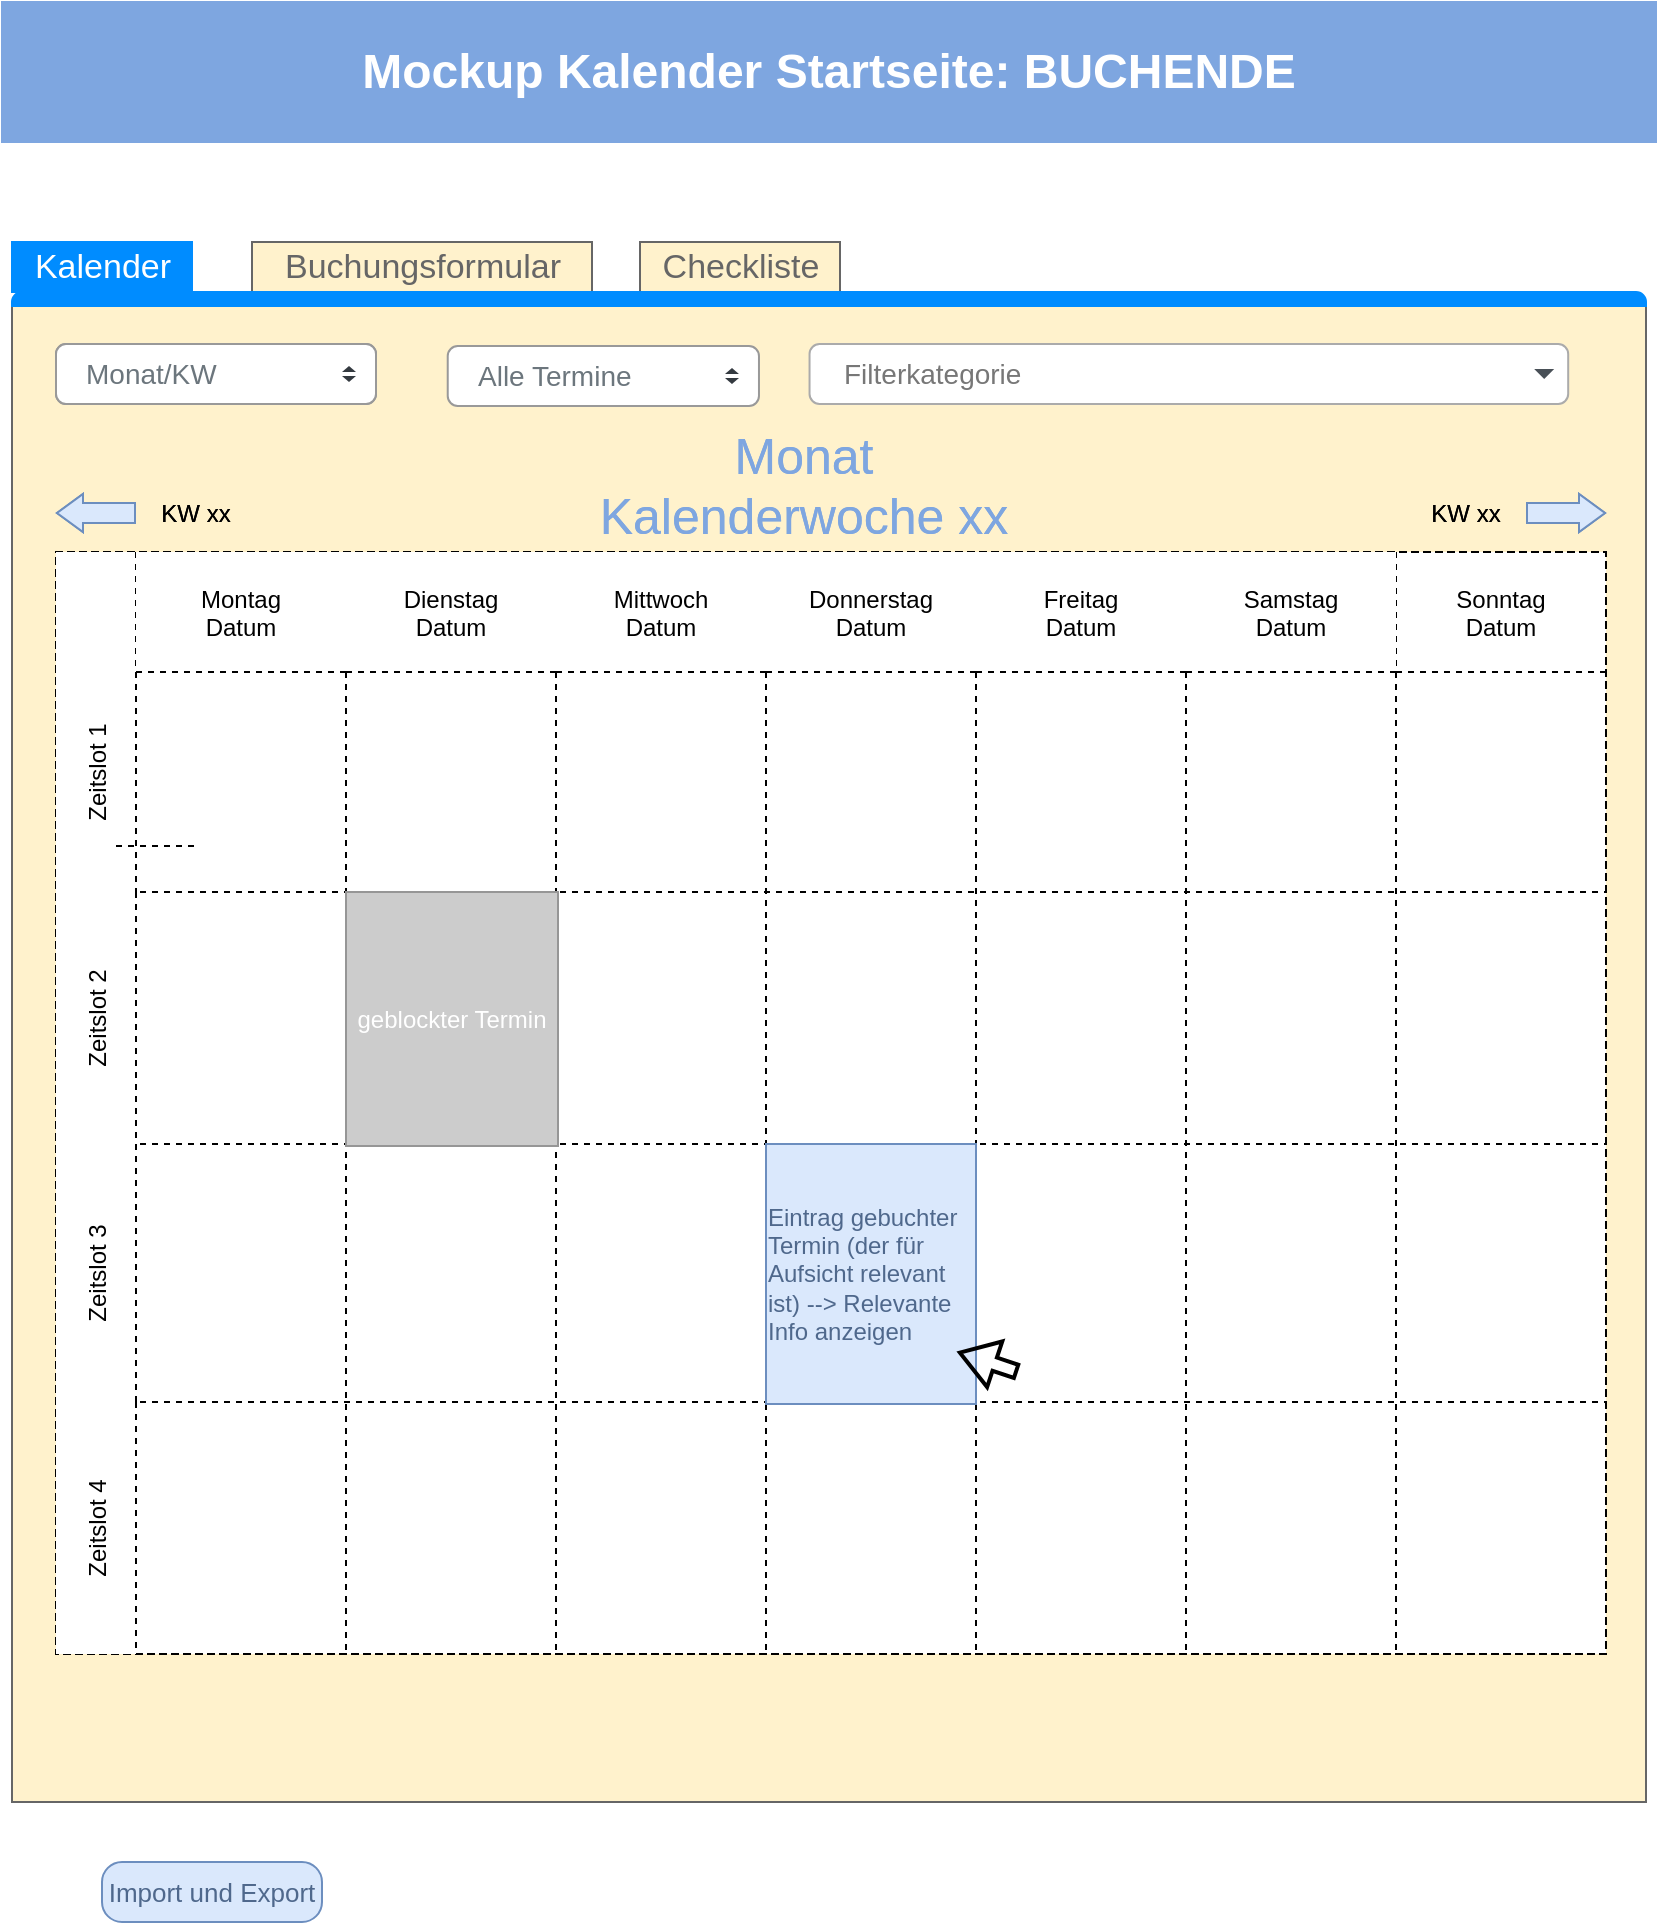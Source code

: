 <mxfile version="24.7.1" type="github" pages="3">
  <diagram name="Kalender" id="cYS-9EuOB4i6pcKZ9MJi">
    <mxGraphModel dx="1814" dy="1080" grid="1" gridSize="10" guides="1" tooltips="1" connect="1" arrows="1" fold="1" page="1" pageScale="1" pageWidth="827" pageHeight="1169" math="0" shadow="0">
      <root>
        <mxCell id="0" />
        <mxCell id="1" value="Kalender" parent="0" />
        <mxCell id="5hnXaATVoiFRzyK2IRA5-192" value="&lt;font style=&quot;font-size: 24px;&quot; color=&quot;#ffffff&quot;&gt;&lt;b&gt;Mockup Kalender Startseite: BUCHENDE&lt;/b&gt;&lt;/font&gt;" style="rounded=0;whiteSpace=wrap;html=1;fillColor=#7EA6E0;strokeColor=#7EA6E0;" vertex="1" parent="1">
          <mxGeometry y="20" width="827" height="70" as="geometry" />
        </mxCell>
        <mxCell id="5hnXaATVoiFRzyK2IRA5-374" value="&lt;font size=&quot;1&quot; color=&quot;#4f688c&quot;&gt;&lt;span style=&quot;font-weight: normal; font-size: 13px;&quot;&gt;Import und Export&lt;/span&gt;&lt;/font&gt;" style="strokeWidth=1;shadow=0;dashed=0;align=center;html=1;shape=mxgraph.mockup.buttons.button;strokeColor=#6c8ebf;mainText=;buttonStyle=round;fontSize=17;fontStyle=1;fillColor=#dae8fc;whiteSpace=wrap;" vertex="1" parent="1">
          <mxGeometry x="50" y="950" width="110" height="30" as="geometry" />
        </mxCell>
        <mxCell id="5hnXaATVoiFRzyK2IRA5-401" value="" style="edgeStyle=orthogonalEdgeStyle;rounded=0;orthogonalLoop=1;jettySize=auto;html=1;" edge="1" parent="1" source="5hnXaATVoiFRzyK2IRA5-394">
          <mxGeometry relative="1" as="geometry">
            <mxPoint x="1052.997" y="231.0" as="targetPoint" />
          </mxGeometry>
        </mxCell>
        <mxCell id="CCN0DATAm5xw3YuDV8w9-180" value="" style="group;movable=0;resizable=0;rotatable=0;deletable=0;editable=0;locked=1;connectable=0;" vertex="1" connectable="0" parent="1">
          <mxGeometry x="5" y="140" width="817" height="780" as="geometry" />
        </mxCell>
        <mxCell id="CCN0DATAm5xw3YuDV8w9-61" value="" style="group;movable=1;resizable=1;rotatable=1;deletable=1;editable=1;locked=0;connectable=1;" vertex="1" connectable="0" parent="CCN0DATAm5xw3YuDV8w9-180">
          <mxGeometry width="817" height="780" as="geometry" />
        </mxCell>
        <mxCell id="IoXwf7EjeMQtzgtA14rk-4" value="" style="strokeWidth=1;shadow=0;dashed=0;align=center;html=1;shape=mxgraph.mockup.containers.marginRect2;rectMarginTop=32;strokeColor=#666666;gradientColor=none;whiteSpace=wrap;fillColor=#FFF2CC;" vertex="1" parent="CCN0DATAm5xw3YuDV8w9-61">
          <mxGeometry width="817" height="780" as="geometry" />
        </mxCell>
        <mxCell id="IoXwf7EjeMQtzgtA14rk-5" value="Buchungsformular" style="strokeColor=inherit;fillColor=inherit;gradientColor=inherit;strokeWidth=1;shadow=0;dashed=0;align=center;html=1;shape=mxgraph.mockup.containers.rrect;rSize=0;fontSize=17;fontColor=#666666;gradientColor=none;" vertex="1" parent="IoXwf7EjeMQtzgtA14rk-4">
          <mxGeometry width="170" height="25" relative="1" as="geometry">
            <mxPoint x="120" as="offset" />
          </mxGeometry>
        </mxCell>
        <mxCell id="IoXwf7EjeMQtzgtA14rk-6" value="Kalender" style="strokeWidth=1;shadow=0;dashed=0;align=center;html=1;shape=mxgraph.mockup.containers.rrect;rSize=0;fontSize=17;fontColor=#ffffff;strokeColor=#008cff;fillColor=#008cff;" vertex="1" parent="IoXwf7EjeMQtzgtA14rk-4">
          <mxGeometry width="90" height="25" relative="1" as="geometry">
            <mxPoint as="offset" />
          </mxGeometry>
        </mxCell>
        <mxCell id="IoXwf7EjeMQtzgtA14rk-7" value="Checkliste" style="strokeColor=inherit;fillColor=inherit;gradientColor=inherit;strokeWidth=1;shadow=0;dashed=0;align=center;html=1;shape=mxgraph.mockup.containers.rrect;rSize=0;fontSize=17;fontColor=#666666;gradientColor=none;" vertex="1" parent="IoXwf7EjeMQtzgtA14rk-4">
          <mxGeometry width="100" height="25" relative="1" as="geometry">
            <mxPoint x="314" as="offset" />
          </mxGeometry>
        </mxCell>
        <mxCell id="IoXwf7EjeMQtzgtA14rk-8" value="" style="strokeWidth=1;shadow=0;dashed=0;align=center;html=1;shape=mxgraph.mockup.containers.topButton;rSize=5;strokeColor=#008cff;fillColor=#008cff;gradientColor=none;resizeWidth=1;movable=0;deletable=1;" vertex="1" parent="IoXwf7EjeMQtzgtA14rk-4">
          <mxGeometry width="817.0" height="7" relative="1" as="geometry">
            <mxPoint y="25" as="offset" />
          </mxGeometry>
        </mxCell>
        <mxCell id="5hnXaATVoiFRzyK2IRA5-256" value="Filterkategorie" style="html=1;shadow=0;dashed=0;shape=mxgraph.bootstrap.rrect;rSize=5;strokeColor=#ABABAB;strokeWidth=1;fillColor=#ffffff;fontColor=#777777;whiteSpace=wrap;align=left;verticalAlign=middle;fontStyle=0;fontSize=14;spacingRight=0;spacing=17;" vertex="1" parent="CCN0DATAm5xw3YuDV8w9-61">
          <mxGeometry x="398.774" y="51" width="379.321" height="30" as="geometry" />
        </mxCell>
        <mxCell id="5hnXaATVoiFRzyK2IRA5-257" value="" style="shape=triangle;direction=south;fillColor=#495057;strokeColor=none;perimeter=none;" vertex="1" parent="5hnXaATVoiFRzyK2IRA5-256">
          <mxGeometry x="1" y="0.5" width="10" height="5" relative="1" as="geometry">
            <mxPoint x="-17" y="-2.5" as="offset" />
          </mxGeometry>
        </mxCell>
        <mxCell id="IoXwf7EjeMQtzgtA14rk-1" value="Alle Termine&amp;nbsp;" style="html=1;shadow=0;dashed=0;shape=mxgraph.bootstrap.rrect;rSize=5;fillColor=#ffffff;strokeColor=#999999;align=left;spacing=15;fontSize=14;fontColor=#6C767D;" vertex="1" parent="CCN0DATAm5xw3YuDV8w9-61">
          <mxGeometry x="217.867" y="52" width="155.619" height="30" as="geometry" />
        </mxCell>
        <mxCell id="IoXwf7EjeMQtzgtA14rk-2" value="" style="shape=triangle;direction=south;fillColor=#343A40;strokeColor=none;perimeter=none;sketch=0;" vertex="1" parent="IoXwf7EjeMQtzgtA14rk-1">
          <mxGeometry x="1" y="0.5" width="7" height="3" relative="1" as="geometry">
            <mxPoint x="-17" y="1" as="offset" />
          </mxGeometry>
        </mxCell>
        <mxCell id="IoXwf7EjeMQtzgtA14rk-3" value="" style="shape=triangle;direction=north;fillColor=#343A40;strokeColor=none;perimeter=none;sketch=0;" vertex="1" parent="IoXwf7EjeMQtzgtA14rk-1">
          <mxGeometry x="1" y="0.5" width="7" height="3" relative="1" as="geometry">
            <mxPoint x="-17" y="-4" as="offset" />
          </mxGeometry>
        </mxCell>
        <mxCell id="5hnXaATVoiFRzyK2IRA5-193" value="" style="shape=table;childLayout=tableLayout;startSize=0;collapsible=0;recursiveResize=0;expand=0;dashed=1;" vertex="1" parent="CCN0DATAm5xw3YuDV8w9-180">
          <mxGeometry x="22" y="155" width="775" height="551" as="geometry" />
        </mxCell>
        <mxCell id="5hnXaATVoiFRzyK2IRA5-194" value="Zeitslot 1                " style="shape=tableRow;horizontal=0;swimlaneHead=0;swimlaneBody=0;top=0;left=0;bottom=0;right=0;dropTarget=0;fontStyle=0;points=[[0,0.5],[1,0.5]];portConstraint=eastwest;startSize=40;collapsible=0;recursiveResize=0;expand=0;fillColor=default;dashed=1;" vertex="1" parent="5hnXaATVoiFRzyK2IRA5-193">
          <mxGeometry width="775" height="170" as="geometry" />
        </mxCell>
        <mxCell id="5hnXaATVoiFRzyK2IRA5-195" value="Montag&#xa;Datum" style="swimlane;swimlaneHead=0;swimlaneBody=0;fontStyle=0;connectable=0;startSize=60;collapsible=0;recursiveResize=0;expand=0;dashed=1;" vertex="1" parent="5hnXaATVoiFRzyK2IRA5-194">
          <mxGeometry x="40" width="105" height="170" as="geometry">
            <mxRectangle width="105" height="170" as="alternateBounds" />
          </mxGeometry>
        </mxCell>
        <mxCell id="5hnXaATVoiFRzyK2IRA5-196" value="Dienstag&#xa;Datum" style="swimlane;swimlaneHead=0;swimlaneBody=0;fontStyle=0;connectable=0;startSize=60;collapsible=0;recursiveResize=0;expand=0;dashed=1;" vertex="1" parent="5hnXaATVoiFRzyK2IRA5-194">
          <mxGeometry x="145" width="105" height="170" as="geometry">
            <mxRectangle width="105" height="170" as="alternateBounds" />
          </mxGeometry>
        </mxCell>
        <mxCell id="5hnXaATVoiFRzyK2IRA5-197" value="Mittwoch&#xa;Datum" style="swimlane;swimlaneHead=0;swimlaneBody=0;fontStyle=0;connectable=0;startSize=60;collapsible=0;recursiveResize=0;expand=0;dashed=1;" vertex="1" parent="5hnXaATVoiFRzyK2IRA5-194">
          <mxGeometry x="250" width="105" height="170" as="geometry">
            <mxRectangle width="105" height="170" as="alternateBounds" />
          </mxGeometry>
        </mxCell>
        <mxCell id="5hnXaATVoiFRzyK2IRA5-198" value="Donnerstag&#xa;Datum" style="swimlane;swimlaneHead=0;swimlaneBody=0;fontStyle=0;connectable=0;startSize=60;collapsible=0;recursiveResize=0;expand=0;dashed=1;" vertex="1" parent="5hnXaATVoiFRzyK2IRA5-194">
          <mxGeometry x="355" width="105" height="170" as="geometry">
            <mxRectangle width="105" height="170" as="alternateBounds" />
          </mxGeometry>
        </mxCell>
        <mxCell id="5hnXaATVoiFRzyK2IRA5-199" value="Freitag&#xa;Datum" style="swimlane;swimlaneHead=0;swimlaneBody=0;fontStyle=0;connectable=0;startSize=60;collapsible=0;recursiveResize=0;expand=0;dashed=1;" vertex="1" parent="5hnXaATVoiFRzyK2IRA5-194">
          <mxGeometry x="460" width="105" height="170" as="geometry">
            <mxRectangle width="105" height="170" as="alternateBounds" />
          </mxGeometry>
        </mxCell>
        <mxCell id="5hnXaATVoiFRzyK2IRA5-200" value="Samstag&#xa;Datum" style="swimlane;swimlaneHead=0;swimlaneBody=0;fontStyle=0;connectable=0;startSize=60;collapsible=0;recursiveResize=0;expand=0;dashed=1;" vertex="1" parent="5hnXaATVoiFRzyK2IRA5-194">
          <mxGeometry x="565" width="105" height="170" as="geometry">
            <mxRectangle width="105" height="170" as="alternateBounds" />
          </mxGeometry>
        </mxCell>
        <mxCell id="5hnXaATVoiFRzyK2IRA5-201" value="Sonntag&#xa;Datum" style="swimlane;swimlaneHead=0;swimlaneBody=0;fontStyle=0;strokeColor=inherit;connectable=0;fillColor=none;startSize=60;collapsible=0;recursiveResize=0;expand=0;dashed=1;" vertex="1" parent="5hnXaATVoiFRzyK2IRA5-194">
          <mxGeometry x="670" width="105" height="170" as="geometry">
            <mxRectangle width="105" height="170" as="alternateBounds" />
          </mxGeometry>
        </mxCell>
        <mxCell id="5hnXaATVoiFRzyK2IRA5-202" value="Zeitslot 2" style="shape=tableRow;horizontal=0;swimlaneHead=0;swimlaneBody=0;top=0;left=0;bottom=0;right=0;dropTarget=0;fontStyle=0;points=[[0,0.5],[1,0.5]];portConstraint=eastwest;startSize=40;collapsible=0;recursiveResize=0;expand=0;dashed=1;" vertex="1" parent="5hnXaATVoiFRzyK2IRA5-193">
          <mxGeometry y="170" width="775" height="126" as="geometry" />
        </mxCell>
        <mxCell id="5hnXaATVoiFRzyK2IRA5-203" value="" style="swimlane;swimlaneHead=0;swimlaneBody=0;fontStyle=0;connectable=0;startSize=0;collapsible=0;recursiveResize=0;expand=0;dashed=1;" vertex="1" parent="5hnXaATVoiFRzyK2IRA5-202">
          <mxGeometry x="40" width="105" height="126" as="geometry">
            <mxRectangle width="105" height="126" as="alternateBounds" />
          </mxGeometry>
        </mxCell>
        <mxCell id="5hnXaATVoiFRzyK2IRA5-204" value="" style="swimlane;swimlaneHead=0;swimlaneBody=0;fontStyle=0;connectable=0;startSize=0;collapsible=0;recursiveResize=0;expand=0;dashed=1;" vertex="1" parent="5hnXaATVoiFRzyK2IRA5-202">
          <mxGeometry x="145" width="105" height="126" as="geometry">
            <mxRectangle width="105" height="126" as="alternateBounds" />
          </mxGeometry>
        </mxCell>
        <mxCell id="5hnXaATVoiFRzyK2IRA5-205" value="&lt;font style=&quot;background-color: rgb(204, 204, 204);&quot; color=&quot;#ffffff&quot;&gt;geblockter Termin&lt;/font&gt;" style="rounded=0;whiteSpace=wrap;html=1;strokeColor=#969696;fillColor=#CCCCCC;" vertex="1" parent="5hnXaATVoiFRzyK2IRA5-204">
          <mxGeometry width="106" height="127" as="geometry" />
        </mxCell>
        <mxCell id="5hnXaATVoiFRzyK2IRA5-206" value="" style="swimlane;swimlaneHead=0;swimlaneBody=0;fontStyle=0;connectable=0;startSize=0;collapsible=0;recursiveResize=0;expand=0;dashed=1;" vertex="1" parent="5hnXaATVoiFRzyK2IRA5-202">
          <mxGeometry x="250" width="105" height="126" as="geometry">
            <mxRectangle width="105" height="126" as="alternateBounds" />
          </mxGeometry>
        </mxCell>
        <mxCell id="5hnXaATVoiFRzyK2IRA5-207" value="" style="swimlane;swimlaneHead=0;swimlaneBody=0;fontStyle=0;connectable=0;startSize=0;collapsible=0;recursiveResize=0;expand=0;dashed=1;" vertex="1" parent="5hnXaATVoiFRzyK2IRA5-202">
          <mxGeometry x="355" width="105" height="126" as="geometry">
            <mxRectangle width="105" height="126" as="alternateBounds" />
          </mxGeometry>
        </mxCell>
        <mxCell id="5hnXaATVoiFRzyK2IRA5-208" value="" style="swimlane;swimlaneHead=0;swimlaneBody=0;fontStyle=0;connectable=0;startSize=0;collapsible=0;recursiveResize=0;expand=0;dashed=1;" vertex="1" parent="5hnXaATVoiFRzyK2IRA5-202">
          <mxGeometry x="460" width="105" height="126" as="geometry">
            <mxRectangle width="105" height="126" as="alternateBounds" />
          </mxGeometry>
        </mxCell>
        <mxCell id="5hnXaATVoiFRzyK2IRA5-209" value="" style="swimlane;swimlaneHead=0;swimlaneBody=0;fontStyle=0;connectable=0;startSize=0;collapsible=0;recursiveResize=0;expand=0;dashed=1;" vertex="1" parent="5hnXaATVoiFRzyK2IRA5-202">
          <mxGeometry x="565" width="105" height="126" as="geometry">
            <mxRectangle width="105" height="126" as="alternateBounds" />
          </mxGeometry>
        </mxCell>
        <mxCell id="5hnXaATVoiFRzyK2IRA5-210" value="" style="swimlane;swimlaneHead=0;swimlaneBody=0;fontStyle=0;connectable=0;strokeColor=inherit;fillColor=none;startSize=0;collapsible=0;recursiveResize=0;expand=0;dashed=1;" vertex="1" parent="5hnXaATVoiFRzyK2IRA5-202">
          <mxGeometry x="670" width="105" height="126" as="geometry">
            <mxRectangle width="105" height="126" as="alternateBounds" />
          </mxGeometry>
        </mxCell>
        <mxCell id="5hnXaATVoiFRzyK2IRA5-211" value="Zeitslot 3" style="shape=tableRow;horizontal=0;swimlaneHead=0;swimlaneBody=0;top=0;left=0;bottom=0;right=0;dropTarget=0;fontStyle=0;points=[[0,0.5],[1,0.5]];portConstraint=eastwest;startSize=40;collapsible=0;recursiveResize=0;expand=0;dashed=1;" vertex="1" parent="5hnXaATVoiFRzyK2IRA5-193">
          <mxGeometry y="296" width="775" height="129" as="geometry" />
        </mxCell>
        <mxCell id="5hnXaATVoiFRzyK2IRA5-212" value="" style="swimlane;swimlaneHead=0;swimlaneBody=0;fontStyle=0;connectable=0;startSize=0;collapsible=0;recursiveResize=0;expand=0;dashed=1;" vertex="1" parent="5hnXaATVoiFRzyK2IRA5-211">
          <mxGeometry x="40" width="105" height="129" as="geometry">
            <mxRectangle width="105" height="129" as="alternateBounds" />
          </mxGeometry>
        </mxCell>
        <mxCell id="5hnXaATVoiFRzyK2IRA5-213" value="" style="swimlane;swimlaneHead=0;swimlaneBody=0;fontStyle=0;connectable=0;startSize=0;collapsible=0;recursiveResize=0;expand=0;dashed=1;" vertex="1" parent="5hnXaATVoiFRzyK2IRA5-211">
          <mxGeometry x="145" width="105" height="129" as="geometry">
            <mxRectangle width="105" height="129" as="alternateBounds" />
          </mxGeometry>
        </mxCell>
        <mxCell id="5hnXaATVoiFRzyK2IRA5-214" value="" style="swimlane;swimlaneHead=0;swimlaneBody=0;fontStyle=0;connectable=0;startSize=0;collapsible=0;recursiveResize=0;expand=0;dashed=1;" vertex="1" parent="5hnXaATVoiFRzyK2IRA5-211">
          <mxGeometry x="250" width="105" height="129" as="geometry">
            <mxRectangle width="105" height="129" as="alternateBounds" />
          </mxGeometry>
        </mxCell>
        <mxCell id="5hnXaATVoiFRzyK2IRA5-215" value="" style="swimlane;swimlaneHead=0;swimlaneBody=0;fontStyle=0;connectable=0;startSize=0;collapsible=0;recursiveResize=0;expand=0;dashed=1;" vertex="1" parent="5hnXaATVoiFRzyK2IRA5-211">
          <mxGeometry x="355" width="105" height="129" as="geometry">
            <mxRectangle width="105" height="129" as="alternateBounds" />
          </mxGeometry>
        </mxCell>
        <mxCell id="5hnXaATVoiFRzyK2IRA5-216" value="&lt;div align=&quot;left&quot;&gt;&lt;font color=&quot;#4f688c&quot;&gt;Eintrag gebuchter Termin (der für Aufsicht relevant ist) --&amp;gt; Relevante Info anzeigen&lt;br&gt;&lt;/font&gt;&lt;/div&gt;" style="rounded=0;whiteSpace=wrap;html=1;fillColor=#dae8fc;strokeColor=#6c8ebf;" vertex="1" parent="5hnXaATVoiFRzyK2IRA5-215">
          <mxGeometry width="105" height="130" as="geometry" />
        </mxCell>
        <mxCell id="5hnXaATVoiFRzyK2IRA5-217" value="" style="shape=flexArrow;endArrow=classic;html=1;rounded=0;width=6;endSize=5.45;strokeWidth=2;endWidth=15;" edge="1" parent="5hnXaATVoiFRzyK2IRA5-215">
          <mxGeometry width="50" height="50" relative="1" as="geometry">
            <mxPoint x="126" y="114" as="sourcePoint" />
            <mxPoint x="96" y="104" as="targetPoint" />
          </mxGeometry>
        </mxCell>
        <mxCell id="5hnXaATVoiFRzyK2IRA5-218" value="" style="swimlane;swimlaneHead=0;swimlaneBody=0;fontStyle=0;connectable=0;startSize=0;collapsible=0;recursiveResize=0;expand=0;dashed=1;" vertex="1" parent="5hnXaATVoiFRzyK2IRA5-211">
          <mxGeometry x="460" width="105" height="129" as="geometry">
            <mxRectangle width="105" height="129" as="alternateBounds" />
          </mxGeometry>
        </mxCell>
        <mxCell id="5hnXaATVoiFRzyK2IRA5-220" value="" style="swimlane;swimlaneHead=0;swimlaneBody=0;fontStyle=0;connectable=0;startSize=0;collapsible=0;recursiveResize=0;expand=0;dashed=1;" vertex="1" parent="5hnXaATVoiFRzyK2IRA5-211">
          <mxGeometry x="565" width="105" height="129" as="geometry">
            <mxRectangle width="105" height="129" as="alternateBounds" />
          </mxGeometry>
        </mxCell>
        <mxCell id="5hnXaATVoiFRzyK2IRA5-221" value="" style="swimlane;swimlaneHead=0;swimlaneBody=0;fontStyle=0;connectable=0;strokeColor=inherit;fillColor=none;startSize=0;collapsible=0;recursiveResize=0;expand=0;dashed=1;" vertex="1" parent="5hnXaATVoiFRzyK2IRA5-211">
          <mxGeometry x="670" width="105" height="129" as="geometry">
            <mxRectangle width="105" height="129" as="alternateBounds" />
          </mxGeometry>
        </mxCell>
        <mxCell id="5hnXaATVoiFRzyK2IRA5-222" value="Zeitslot 4" style="shape=tableRow;horizontal=0;swimlaneHead=0;swimlaneBody=0;top=0;left=0;bottom=0;right=0;dropTarget=0;fontStyle=0;points=[[0,0.5],[1,0.5]];portConstraint=eastwest;startSize=40;collapsible=0;recursiveResize=0;expand=0;dashed=1;" vertex="1" parent="5hnXaATVoiFRzyK2IRA5-193">
          <mxGeometry y="425" width="775" height="126" as="geometry" />
        </mxCell>
        <mxCell id="5hnXaATVoiFRzyK2IRA5-223" value="" style="swimlane;swimlaneHead=0;swimlaneBody=0;fontStyle=0;connectable=0;strokeColor=inherit;fillColor=none;startSize=0;collapsible=0;recursiveResize=0;expand=0;dashed=1;" vertex="1" parent="5hnXaATVoiFRzyK2IRA5-222">
          <mxGeometry x="40" width="105" height="126" as="geometry">
            <mxRectangle width="105" height="126" as="alternateBounds" />
          </mxGeometry>
        </mxCell>
        <mxCell id="5hnXaATVoiFRzyK2IRA5-224" value="" style="swimlane;swimlaneHead=0;swimlaneBody=0;fontStyle=0;connectable=0;strokeColor=inherit;fillColor=none;startSize=0;collapsible=0;recursiveResize=0;expand=0;dashed=1;" vertex="1" parent="5hnXaATVoiFRzyK2IRA5-222">
          <mxGeometry x="145" width="105" height="126" as="geometry">
            <mxRectangle width="105" height="126" as="alternateBounds" />
          </mxGeometry>
        </mxCell>
        <mxCell id="5hnXaATVoiFRzyK2IRA5-225" value="" style="swimlane;swimlaneHead=0;swimlaneBody=0;fontStyle=0;connectable=0;strokeColor=inherit;fillColor=none;startSize=0;collapsible=0;recursiveResize=0;expand=0;dashed=1;" vertex="1" parent="5hnXaATVoiFRzyK2IRA5-222">
          <mxGeometry x="250" width="105" height="126" as="geometry">
            <mxRectangle width="105" height="126" as="alternateBounds" />
          </mxGeometry>
        </mxCell>
        <mxCell id="5hnXaATVoiFRzyK2IRA5-226" value="" style="swimlane;swimlaneHead=0;swimlaneBody=0;fontStyle=0;connectable=0;strokeColor=inherit;fillColor=none;startSize=0;collapsible=0;recursiveResize=0;expand=0;dashed=1;" vertex="1" parent="5hnXaATVoiFRzyK2IRA5-222">
          <mxGeometry x="355" width="105" height="126" as="geometry">
            <mxRectangle width="105" height="126" as="alternateBounds" />
          </mxGeometry>
        </mxCell>
        <mxCell id="5hnXaATVoiFRzyK2IRA5-227" value="" style="swimlane;swimlaneHead=0;swimlaneBody=0;fontStyle=0;connectable=0;strokeColor=inherit;fillColor=none;startSize=0;collapsible=0;recursiveResize=0;expand=0;dashed=1;" vertex="1" parent="5hnXaATVoiFRzyK2IRA5-222">
          <mxGeometry x="460" width="105" height="126" as="geometry">
            <mxRectangle width="105" height="126" as="alternateBounds" />
          </mxGeometry>
        </mxCell>
        <mxCell id="5hnXaATVoiFRzyK2IRA5-228" value="" style="swimlane;swimlaneHead=0;swimlaneBody=0;fontStyle=0;connectable=0;strokeColor=inherit;fillColor=none;startSize=0;collapsible=0;recursiveResize=0;expand=0;dashed=1;" vertex="1" parent="5hnXaATVoiFRzyK2IRA5-222">
          <mxGeometry x="565" width="105" height="126" as="geometry">
            <mxRectangle width="105" height="126" as="alternateBounds" />
          </mxGeometry>
        </mxCell>
        <mxCell id="5hnXaATVoiFRzyK2IRA5-229" value="" style="swimlane;swimlaneHead=0;swimlaneBody=0;fontStyle=0;connectable=0;strokeColor=inherit;fillColor=none;startSize=0;collapsible=0;recursiveResize=0;expand=0;dashed=1;" vertex="1" parent="5hnXaATVoiFRzyK2IRA5-222">
          <mxGeometry x="670" width="105" height="126" as="geometry">
            <mxRectangle width="105" height="126" as="alternateBounds" />
          </mxGeometry>
        </mxCell>
        <mxCell id="5hnXaATVoiFRzyK2IRA5-230" value="" style="shape=flexArrow;endArrow=classic;html=1;rounded=0;endWidth=8;endSize=4;fillColor=#dae8fc;strokeColor=#6c8ebf;" edge="1" parent="CCN0DATAm5xw3YuDV8w9-180">
          <mxGeometry width="50" height="50" relative="1" as="geometry">
            <mxPoint x="62" y="135.5" as="sourcePoint" />
            <mxPoint x="22" y="135.5" as="targetPoint" />
          </mxGeometry>
        </mxCell>
        <mxCell id="5hnXaATVoiFRzyK2IRA5-231" value="" style="shape=flexArrow;endArrow=classic;html=1;rounded=0;endWidth=8;endSize=4;fillColor=#dae8fc;strokeColor=#6c8ebf;" edge="1" parent="CCN0DATAm5xw3YuDV8w9-180">
          <mxGeometry width="50" height="50" relative="1" as="geometry">
            <mxPoint x="757" y="135.5" as="sourcePoint" />
            <mxPoint x="797" y="135.5" as="targetPoint" />
          </mxGeometry>
        </mxCell>
        <mxCell id="5hnXaATVoiFRzyK2IRA5-232" value="&lt;div&gt;&lt;font style=&quot;font-size: 25px;&quot;&gt;Monat&lt;br&gt;&lt;/font&gt;&lt;/div&gt;&lt;div&gt;&lt;font style=&quot;font-size: 25px;&quot;&gt;Kalenderwoche xx&lt;/font&gt;&lt;/div&gt;" style="text;html=1;align=center;verticalAlign=middle;whiteSpace=wrap;rounded=0;fontColor=#7EA6E0;" vertex="1" parent="CCN0DATAm5xw3YuDV8w9-180">
          <mxGeometry x="251" y="91" width="290" height="60" as="geometry" />
        </mxCell>
        <mxCell id="5hnXaATVoiFRzyK2IRA5-233" value="KW xx" style="text;html=1;align=center;verticalAlign=middle;whiteSpace=wrap;rounded=0;" vertex="1" parent="CCN0DATAm5xw3YuDV8w9-180">
          <mxGeometry x="62" y="121" width="60" height="30" as="geometry" />
        </mxCell>
        <mxCell id="5hnXaATVoiFRzyK2IRA5-234" value="KW xx" style="text;html=1;align=center;verticalAlign=middle;whiteSpace=wrap;rounded=0;" vertex="1" parent="CCN0DATAm5xw3YuDV8w9-180">
          <mxGeometry x="697" y="121" width="60" height="30" as="geometry" />
        </mxCell>
        <mxCell id="5hnXaATVoiFRzyK2IRA5-237" value="Monat/KW" style="html=1;shadow=0;dashed=0;shape=mxgraph.bootstrap.rrect;rSize=5;fillColor=#ffffff;strokeColor=#999999;align=left;spacing=15;fontSize=14;fontColor=#6C767D;" vertex="1" parent="CCN0DATAm5xw3YuDV8w9-180">
          <mxGeometry x="22" y="51" width="160" height="30" as="geometry" />
        </mxCell>
        <mxCell id="5hnXaATVoiFRzyK2IRA5-238" value="" style="shape=triangle;direction=south;fillColor=#343A40;strokeColor=none;perimeter=none;sketch=0;" vertex="1" parent="5hnXaATVoiFRzyK2IRA5-237">
          <mxGeometry x="1" y="0.5" width="7" height="3" relative="1" as="geometry">
            <mxPoint x="-17" y="1" as="offset" />
          </mxGeometry>
        </mxCell>
        <mxCell id="5hnXaATVoiFRzyK2IRA5-239" value="" style="shape=triangle;direction=north;fillColor=#343A40;strokeColor=none;perimeter=none;sketch=0;" vertex="1" parent="5hnXaATVoiFRzyK2IRA5-237">
          <mxGeometry x="1" y="0.5" width="7" height="3" relative="1" as="geometry">
            <mxPoint x="-17" y="-4" as="offset" />
          </mxGeometry>
        </mxCell>
        <mxCell id="5hnXaATVoiFRzyK2IRA5-247" value="" style="line;strokeWidth=1;html=1;dashed=1;" vertex="1" parent="CCN0DATAm5xw3YuDV8w9-180">
          <mxGeometry x="52" y="297" width="40" height="10" as="geometry" />
        </mxCell>
        <mxCell id="CCN0DATAm5xw3YuDV8w9-62" value="" style="shape=table;childLayout=tableLayout;startSize=0;collapsible=0;recursiveResize=0;expand=0;dashed=1;" vertex="1" parent="CCN0DATAm5xw3YuDV8w9-180">
          <mxGeometry x="22" y="155" width="775" height="551.0" as="geometry" />
        </mxCell>
        <mxCell id="CCN0DATAm5xw3YuDV8w9-63" value="Zeitslot 1                " style="shape=tableRow;horizontal=0;swimlaneHead=0;swimlaneBody=0;top=0;left=0;bottom=0;right=0;dropTarget=0;fontStyle=0;points=[[0,0.5],[1,0.5]];portConstraint=eastwest;startSize=40;collapsible=0;recursiveResize=0;expand=0;fillColor=default;dashed=1;" vertex="1" parent="CCN0DATAm5xw3YuDV8w9-62">
          <mxGeometry width="775" height="170" as="geometry" />
        </mxCell>
        <mxCell id="CCN0DATAm5xw3YuDV8w9-64" value="Montag&#xa;Datum" style="swimlane;swimlaneHead=0;swimlaneBody=0;fontStyle=0;connectable=0;startSize=60;collapsible=0;recursiveResize=0;expand=0;dashed=1;" vertex="1" parent="CCN0DATAm5xw3YuDV8w9-63">
          <mxGeometry x="40" width="105" height="170" as="geometry">
            <mxRectangle width="105" height="170" as="alternateBounds" />
          </mxGeometry>
        </mxCell>
        <mxCell id="CCN0DATAm5xw3YuDV8w9-65" value="Dienstag&#xa;Datum" style="swimlane;swimlaneHead=0;swimlaneBody=0;fontStyle=0;connectable=0;startSize=60;collapsible=0;recursiveResize=0;expand=0;dashed=1;" vertex="1" parent="CCN0DATAm5xw3YuDV8w9-63">
          <mxGeometry x="145" width="105" height="170" as="geometry">
            <mxRectangle width="105" height="170" as="alternateBounds" />
          </mxGeometry>
        </mxCell>
        <mxCell id="CCN0DATAm5xw3YuDV8w9-66" value="Mittwoch&#xa;Datum" style="swimlane;swimlaneHead=0;swimlaneBody=0;fontStyle=0;connectable=0;startSize=60;collapsible=0;recursiveResize=0;expand=0;dashed=1;" vertex="1" parent="CCN0DATAm5xw3YuDV8w9-63">
          <mxGeometry x="250" width="105" height="170" as="geometry">
            <mxRectangle width="105" height="170" as="alternateBounds" />
          </mxGeometry>
        </mxCell>
        <mxCell id="CCN0DATAm5xw3YuDV8w9-67" value="Donnerstag&#xa;Datum" style="swimlane;swimlaneHead=0;swimlaneBody=0;fontStyle=0;connectable=0;startSize=60;collapsible=0;recursiveResize=0;expand=0;dashed=1;" vertex="1" parent="CCN0DATAm5xw3YuDV8w9-63">
          <mxGeometry x="355" width="105" height="170" as="geometry">
            <mxRectangle width="105" height="170" as="alternateBounds" />
          </mxGeometry>
        </mxCell>
        <mxCell id="CCN0DATAm5xw3YuDV8w9-68" value="Freitag&#xa;Datum" style="swimlane;swimlaneHead=0;swimlaneBody=0;fontStyle=0;connectable=0;startSize=60;collapsible=0;recursiveResize=0;expand=0;dashed=1;" vertex="1" parent="CCN0DATAm5xw3YuDV8w9-63">
          <mxGeometry x="460" width="105" height="170" as="geometry">
            <mxRectangle width="105" height="170" as="alternateBounds" />
          </mxGeometry>
        </mxCell>
        <mxCell id="CCN0DATAm5xw3YuDV8w9-69" value="Samstag&#xa;Datum" style="swimlane;swimlaneHead=0;swimlaneBody=0;fontStyle=0;connectable=0;startSize=60;collapsible=0;recursiveResize=0;expand=0;dashed=1;" vertex="1" parent="CCN0DATAm5xw3YuDV8w9-63">
          <mxGeometry x="565" width="105" height="170" as="geometry">
            <mxRectangle width="105" height="170" as="alternateBounds" />
          </mxGeometry>
        </mxCell>
        <mxCell id="CCN0DATAm5xw3YuDV8w9-70" value="Sonntag&#xa;Datum" style="swimlane;swimlaneHead=0;swimlaneBody=0;fontStyle=0;strokeColor=inherit;connectable=0;fillColor=none;startSize=60;collapsible=0;recursiveResize=0;expand=0;dashed=1;" vertex="1" parent="CCN0DATAm5xw3YuDV8w9-63">
          <mxGeometry x="670" width="105" height="170" as="geometry">
            <mxRectangle width="105" height="170" as="alternateBounds" />
          </mxGeometry>
        </mxCell>
        <mxCell id="CCN0DATAm5xw3YuDV8w9-71" value="Zeitslot 2" style="shape=tableRow;horizontal=0;swimlaneHead=0;swimlaneBody=0;top=0;left=0;bottom=0;right=0;dropTarget=0;fontStyle=0;points=[[0,0.5],[1,0.5]];portConstraint=eastwest;startSize=40;collapsible=0;recursiveResize=0;expand=0;dashed=1;" vertex="1" parent="CCN0DATAm5xw3YuDV8w9-62">
          <mxGeometry y="170" width="775" height="126" as="geometry" />
        </mxCell>
        <mxCell id="CCN0DATAm5xw3YuDV8w9-72" value="" style="swimlane;swimlaneHead=0;swimlaneBody=0;fontStyle=0;connectable=0;startSize=0;collapsible=0;recursiveResize=0;expand=0;dashed=1;" vertex="1" parent="CCN0DATAm5xw3YuDV8w9-71">
          <mxGeometry x="40" width="105" height="126" as="geometry">
            <mxRectangle width="105" height="126" as="alternateBounds" />
          </mxGeometry>
        </mxCell>
        <mxCell id="CCN0DATAm5xw3YuDV8w9-73" value="" style="swimlane;swimlaneHead=0;swimlaneBody=0;fontStyle=0;connectable=0;startSize=0;collapsible=0;recursiveResize=0;expand=0;dashed=1;" vertex="1" parent="CCN0DATAm5xw3YuDV8w9-71">
          <mxGeometry x="145" width="105" height="126" as="geometry">
            <mxRectangle width="105" height="126" as="alternateBounds" />
          </mxGeometry>
        </mxCell>
        <mxCell id="CCN0DATAm5xw3YuDV8w9-74" value="&lt;font style=&quot;background-color: rgb(204, 204, 204);&quot; color=&quot;#ffffff&quot;&gt;geblockter Termin&lt;/font&gt;" style="rounded=0;whiteSpace=wrap;html=1;strokeColor=#969696;fillColor=#CCCCCC;" vertex="1" parent="CCN0DATAm5xw3YuDV8w9-73">
          <mxGeometry width="106" height="127" as="geometry" />
        </mxCell>
        <mxCell id="CCN0DATAm5xw3YuDV8w9-75" value="" style="swimlane;swimlaneHead=0;swimlaneBody=0;fontStyle=0;connectable=0;startSize=0;collapsible=0;recursiveResize=0;expand=0;dashed=1;" vertex="1" parent="CCN0DATAm5xw3YuDV8w9-71">
          <mxGeometry x="250" width="105" height="126" as="geometry">
            <mxRectangle width="105" height="126" as="alternateBounds" />
          </mxGeometry>
        </mxCell>
        <mxCell id="CCN0DATAm5xw3YuDV8w9-76" value="" style="swimlane;swimlaneHead=0;swimlaneBody=0;fontStyle=0;connectable=0;startSize=0;collapsible=0;recursiveResize=0;expand=0;dashed=1;" vertex="1" parent="CCN0DATAm5xw3YuDV8w9-71">
          <mxGeometry x="355" width="105" height="126" as="geometry">
            <mxRectangle width="105" height="126" as="alternateBounds" />
          </mxGeometry>
        </mxCell>
        <mxCell id="CCN0DATAm5xw3YuDV8w9-77" value="" style="swimlane;swimlaneHead=0;swimlaneBody=0;fontStyle=0;connectable=0;startSize=0;collapsible=0;recursiveResize=0;expand=0;dashed=1;" vertex="1" parent="CCN0DATAm5xw3YuDV8w9-71">
          <mxGeometry x="460" width="105" height="126" as="geometry">
            <mxRectangle width="105" height="126" as="alternateBounds" />
          </mxGeometry>
        </mxCell>
        <mxCell id="CCN0DATAm5xw3YuDV8w9-78" value="" style="swimlane;swimlaneHead=0;swimlaneBody=0;fontStyle=0;connectable=0;startSize=0;collapsible=0;recursiveResize=0;expand=0;dashed=1;" vertex="1" parent="CCN0DATAm5xw3YuDV8w9-71">
          <mxGeometry x="565" width="105" height="126" as="geometry">
            <mxRectangle width="105" height="126" as="alternateBounds" />
          </mxGeometry>
        </mxCell>
        <mxCell id="CCN0DATAm5xw3YuDV8w9-79" value="" style="swimlane;swimlaneHead=0;swimlaneBody=0;fontStyle=0;connectable=0;strokeColor=inherit;fillColor=none;startSize=0;collapsible=0;recursiveResize=0;expand=0;dashed=1;" vertex="1" parent="CCN0DATAm5xw3YuDV8w9-71">
          <mxGeometry x="670" width="105" height="126" as="geometry">
            <mxRectangle width="105" height="126" as="alternateBounds" />
          </mxGeometry>
        </mxCell>
        <mxCell id="CCN0DATAm5xw3YuDV8w9-80" value="Zeitslot 3" style="shape=tableRow;horizontal=0;swimlaneHead=0;swimlaneBody=0;top=0;left=0;bottom=0;right=0;dropTarget=0;fontStyle=0;points=[[0,0.5],[1,0.5]];portConstraint=eastwest;startSize=40;collapsible=0;recursiveResize=0;expand=0;dashed=1;" vertex="1" parent="CCN0DATAm5xw3YuDV8w9-62">
          <mxGeometry y="296" width="775" height="129" as="geometry" />
        </mxCell>
        <mxCell id="CCN0DATAm5xw3YuDV8w9-81" value="" style="swimlane;swimlaneHead=0;swimlaneBody=0;fontStyle=0;connectable=0;startSize=0;collapsible=0;recursiveResize=0;expand=0;dashed=1;" vertex="1" parent="CCN0DATAm5xw3YuDV8w9-80">
          <mxGeometry x="40" width="105" height="129" as="geometry">
            <mxRectangle width="105" height="129" as="alternateBounds" />
          </mxGeometry>
        </mxCell>
        <mxCell id="CCN0DATAm5xw3YuDV8w9-82" value="" style="swimlane;swimlaneHead=0;swimlaneBody=0;fontStyle=0;connectable=0;startSize=0;collapsible=0;recursiveResize=0;expand=0;dashed=1;" vertex="1" parent="CCN0DATAm5xw3YuDV8w9-80">
          <mxGeometry x="145" width="105" height="129" as="geometry">
            <mxRectangle width="105" height="129" as="alternateBounds" />
          </mxGeometry>
        </mxCell>
        <mxCell id="CCN0DATAm5xw3YuDV8w9-83" value="" style="swimlane;swimlaneHead=0;swimlaneBody=0;fontStyle=0;connectable=0;startSize=0;collapsible=0;recursiveResize=0;expand=0;dashed=1;" vertex="1" parent="CCN0DATAm5xw3YuDV8w9-80">
          <mxGeometry x="250" width="105" height="129" as="geometry">
            <mxRectangle width="105" height="129" as="alternateBounds" />
          </mxGeometry>
        </mxCell>
        <mxCell id="CCN0DATAm5xw3YuDV8w9-84" value="" style="swimlane;swimlaneHead=0;swimlaneBody=0;fontStyle=0;connectable=0;startSize=0;collapsible=0;recursiveResize=0;expand=0;dashed=1;" vertex="1" parent="CCN0DATAm5xw3YuDV8w9-80">
          <mxGeometry x="355" width="105" height="129" as="geometry">
            <mxRectangle width="105" height="129" as="alternateBounds" />
          </mxGeometry>
        </mxCell>
        <mxCell id="CCN0DATAm5xw3YuDV8w9-85" value="&lt;div align=&quot;left&quot;&gt;&lt;font color=&quot;#4f688c&quot;&gt;Eintrag gebuchter Termin (der für Aufsicht relevant ist) --&amp;gt; Relevante Info anzeigen&lt;br&gt;&lt;/font&gt;&lt;/div&gt;" style="rounded=0;whiteSpace=wrap;html=1;fillColor=#dae8fc;strokeColor=#6c8ebf;" vertex="1" parent="CCN0DATAm5xw3YuDV8w9-84">
          <mxGeometry width="105" height="130" as="geometry" />
        </mxCell>
        <mxCell id="CCN0DATAm5xw3YuDV8w9-86" value="" style="shape=flexArrow;endArrow=classic;html=1;rounded=0;width=6;endSize=5.45;strokeWidth=2;endWidth=15;" edge="1" parent="CCN0DATAm5xw3YuDV8w9-84">
          <mxGeometry width="50" height="50" relative="1" as="geometry">
            <mxPoint x="126" y="114" as="sourcePoint" />
            <mxPoint x="96" y="104" as="targetPoint" />
          </mxGeometry>
        </mxCell>
        <mxCell id="CCN0DATAm5xw3YuDV8w9-87" value="" style="swimlane;swimlaneHead=0;swimlaneBody=0;fontStyle=0;connectable=0;startSize=0;collapsible=0;recursiveResize=0;expand=0;dashed=1;" vertex="1" parent="CCN0DATAm5xw3YuDV8w9-80">
          <mxGeometry x="460" width="105" height="129" as="geometry">
            <mxRectangle width="105" height="129" as="alternateBounds" />
          </mxGeometry>
        </mxCell>
        <mxCell id="CCN0DATAm5xw3YuDV8w9-88" value="" style="swimlane;swimlaneHead=0;swimlaneBody=0;fontStyle=0;connectable=0;startSize=0;collapsible=0;recursiveResize=0;expand=0;dashed=1;" vertex="1" parent="CCN0DATAm5xw3YuDV8w9-80">
          <mxGeometry x="565" width="105" height="129" as="geometry">
            <mxRectangle width="105" height="129" as="alternateBounds" />
          </mxGeometry>
        </mxCell>
        <mxCell id="CCN0DATAm5xw3YuDV8w9-89" value="" style="swimlane;swimlaneHead=0;swimlaneBody=0;fontStyle=0;connectable=0;strokeColor=inherit;fillColor=none;startSize=0;collapsible=0;recursiveResize=0;expand=0;dashed=1;" vertex="1" parent="CCN0DATAm5xw3YuDV8w9-80">
          <mxGeometry x="670" width="105" height="129" as="geometry">
            <mxRectangle width="105" height="129" as="alternateBounds" />
          </mxGeometry>
        </mxCell>
        <mxCell id="CCN0DATAm5xw3YuDV8w9-90" value="Zeitslot 4" style="shape=tableRow;horizontal=0;swimlaneHead=0;swimlaneBody=0;top=0;left=0;bottom=0;right=0;dropTarget=0;fontStyle=0;points=[[0,0.5],[1,0.5]];portConstraint=eastwest;startSize=40;collapsible=0;recursiveResize=0;expand=0;dashed=1;" vertex="1" parent="CCN0DATAm5xw3YuDV8w9-62">
          <mxGeometry y="425" width="775" height="126" as="geometry" />
        </mxCell>
        <mxCell id="CCN0DATAm5xw3YuDV8w9-91" value="" style="swimlane;swimlaneHead=0;swimlaneBody=0;fontStyle=0;connectable=0;strokeColor=inherit;fillColor=none;startSize=0;collapsible=0;recursiveResize=0;expand=0;dashed=1;" vertex="1" parent="CCN0DATAm5xw3YuDV8w9-90">
          <mxGeometry x="40" width="105" height="126" as="geometry">
            <mxRectangle width="105" height="126" as="alternateBounds" />
          </mxGeometry>
        </mxCell>
        <mxCell id="CCN0DATAm5xw3YuDV8w9-92" value="" style="swimlane;swimlaneHead=0;swimlaneBody=0;fontStyle=0;connectable=0;strokeColor=inherit;fillColor=none;startSize=0;collapsible=0;recursiveResize=0;expand=0;dashed=1;" vertex="1" parent="CCN0DATAm5xw3YuDV8w9-90">
          <mxGeometry x="145" width="105" height="126" as="geometry">
            <mxRectangle width="105" height="126" as="alternateBounds" />
          </mxGeometry>
        </mxCell>
        <mxCell id="CCN0DATAm5xw3YuDV8w9-93" value="" style="swimlane;swimlaneHead=0;swimlaneBody=0;fontStyle=0;connectable=0;strokeColor=inherit;fillColor=none;startSize=0;collapsible=0;recursiveResize=0;expand=0;dashed=1;" vertex="1" parent="CCN0DATAm5xw3YuDV8w9-90">
          <mxGeometry x="250" width="105" height="126" as="geometry">
            <mxRectangle width="105" height="126" as="alternateBounds" />
          </mxGeometry>
        </mxCell>
        <mxCell id="CCN0DATAm5xw3YuDV8w9-94" value="" style="swimlane;swimlaneHead=0;swimlaneBody=0;fontStyle=0;connectable=0;strokeColor=inherit;fillColor=none;startSize=0;collapsible=0;recursiveResize=0;expand=0;dashed=1;" vertex="1" parent="CCN0DATAm5xw3YuDV8w9-90">
          <mxGeometry x="355" width="105" height="126" as="geometry">
            <mxRectangle width="105" height="126" as="alternateBounds" />
          </mxGeometry>
        </mxCell>
        <mxCell id="CCN0DATAm5xw3YuDV8w9-95" value="" style="swimlane;swimlaneHead=0;swimlaneBody=0;fontStyle=0;connectable=0;strokeColor=inherit;fillColor=none;startSize=0;collapsible=0;recursiveResize=0;expand=0;dashed=1;" vertex="1" parent="CCN0DATAm5xw3YuDV8w9-90">
          <mxGeometry x="460" width="105" height="126" as="geometry">
            <mxRectangle width="105" height="126" as="alternateBounds" />
          </mxGeometry>
        </mxCell>
        <mxCell id="CCN0DATAm5xw3YuDV8w9-96" value="" style="swimlane;swimlaneHead=0;swimlaneBody=0;fontStyle=0;connectable=0;strokeColor=inherit;fillColor=none;startSize=0;collapsible=0;recursiveResize=0;expand=0;dashed=1;" vertex="1" parent="CCN0DATAm5xw3YuDV8w9-90">
          <mxGeometry x="565" width="105" height="126" as="geometry">
            <mxRectangle width="105" height="126" as="alternateBounds" />
          </mxGeometry>
        </mxCell>
        <mxCell id="CCN0DATAm5xw3YuDV8w9-97" value="" style="swimlane;swimlaneHead=0;swimlaneBody=0;fontStyle=0;connectable=0;strokeColor=inherit;fillColor=none;startSize=0;collapsible=0;recursiveResize=0;expand=0;dashed=1;" vertex="1" parent="CCN0DATAm5xw3YuDV8w9-90">
          <mxGeometry x="670" width="105" height="126" as="geometry">
            <mxRectangle width="105" height="126" as="alternateBounds" />
          </mxGeometry>
        </mxCell>
        <mxCell id="CCN0DATAm5xw3YuDV8w9-98" value="" style="shape=flexArrow;endArrow=classic;html=1;rounded=0;endWidth=8;endSize=4;fillColor=#dae8fc;strokeColor=#6c8ebf;" edge="1" parent="CCN0DATAm5xw3YuDV8w9-180">
          <mxGeometry width="50" height="50" relative="1" as="geometry">
            <mxPoint x="62" y="135.5" as="sourcePoint" />
            <mxPoint x="22" y="135.5" as="targetPoint" />
          </mxGeometry>
        </mxCell>
        <mxCell id="CCN0DATAm5xw3YuDV8w9-99" value="" style="shape=flexArrow;endArrow=classic;html=1;rounded=0;endWidth=8;endSize=4;fillColor=#dae8fc;strokeColor=#6c8ebf;" edge="1" parent="CCN0DATAm5xw3YuDV8w9-180">
          <mxGeometry width="50" height="50" relative="1" as="geometry">
            <mxPoint x="757" y="135.5" as="sourcePoint" />
            <mxPoint x="797" y="135.5" as="targetPoint" />
          </mxGeometry>
        </mxCell>
        <mxCell id="CCN0DATAm5xw3YuDV8w9-100" value="&lt;div&gt;&lt;font style=&quot;font-size: 25px;&quot;&gt;Monat&lt;br&gt;&lt;/font&gt;&lt;/div&gt;&lt;div&gt;&lt;font style=&quot;font-size: 25px;&quot;&gt;Kalenderwoche xx&lt;/font&gt;&lt;/div&gt;" style="text;html=1;align=center;verticalAlign=middle;whiteSpace=wrap;rounded=0;fontColor=#7EA6E0;" vertex="1" parent="CCN0DATAm5xw3YuDV8w9-180">
          <mxGeometry x="251" y="91" width="290" height="60" as="geometry" />
        </mxCell>
        <mxCell id="CCN0DATAm5xw3YuDV8w9-101" value="KW xx" style="text;html=1;align=center;verticalAlign=middle;whiteSpace=wrap;rounded=0;" vertex="1" parent="CCN0DATAm5xw3YuDV8w9-180">
          <mxGeometry x="62" y="121" width="60" height="30" as="geometry" />
        </mxCell>
        <mxCell id="CCN0DATAm5xw3YuDV8w9-102" value="KW xx" style="text;html=1;align=center;verticalAlign=middle;whiteSpace=wrap;rounded=0;" vertex="1" parent="CCN0DATAm5xw3YuDV8w9-180">
          <mxGeometry x="697" y="121" width="60" height="30" as="geometry" />
        </mxCell>
        <mxCell id="CCN0DATAm5xw3YuDV8w9-103" value="Monat/KW" style="html=1;shadow=0;dashed=0;shape=mxgraph.bootstrap.rrect;rSize=5;fillColor=#ffffff;strokeColor=#999999;align=left;spacing=15;fontSize=14;fontColor=#6C767D;" vertex="1" parent="CCN0DATAm5xw3YuDV8w9-180">
          <mxGeometry x="22" y="51" width="160" height="30" as="geometry" />
        </mxCell>
        <mxCell id="CCN0DATAm5xw3YuDV8w9-104" value="" style="shape=triangle;direction=south;fillColor=#343A40;strokeColor=none;perimeter=none;sketch=0;" vertex="1" parent="CCN0DATAm5xw3YuDV8w9-103">
          <mxGeometry x="1" y="0.5" width="7" height="3" relative="1" as="geometry">
            <mxPoint x="-17" y="1" as="offset" />
          </mxGeometry>
        </mxCell>
        <mxCell id="CCN0DATAm5xw3YuDV8w9-105" value="" style="shape=triangle;direction=north;fillColor=#343A40;strokeColor=none;perimeter=none;sketch=0;" vertex="1" parent="CCN0DATAm5xw3YuDV8w9-103">
          <mxGeometry x="1" y="0.5" width="7" height="3" relative="1" as="geometry">
            <mxPoint x="-17" y="-4" as="offset" />
          </mxGeometry>
        </mxCell>
        <mxCell id="CCN0DATAm5xw3YuDV8w9-106" value="" style="line;strokeWidth=1;html=1;dashed=1;" vertex="1" parent="CCN0DATAm5xw3YuDV8w9-180">
          <mxGeometry x="52" y="297" width="40" height="10" as="geometry" />
        </mxCell>
        <object label="Filteroptionen" id="N64B7SWwX6CFY86yBuNC-1">
          <mxCell visible="0" parent="0" />
        </object>
        <mxCell id="N64B7SWwX6CFY86yBuNC-3" value="&lt;font style=&quot;font-size: 24px;&quot; color=&quot;#ffffff&quot;&gt;&lt;b&gt;Mockup Kalender Startseite: BUCHENDE&lt;/b&gt;&lt;/font&gt;" style="rounded=0;whiteSpace=wrap;html=1;fillColor=#7EA6E0;strokeColor=#7EA6E0;" vertex="1" parent="N64B7SWwX6CFY86yBuNC-1">
          <mxGeometry y="20" width="827" height="70" as="geometry" />
        </mxCell>
        <mxCell id="N64B7SWwX6CFY86yBuNC-4" value="&lt;font style=&quot;font-size: 24px;&quot;&gt;&lt;b&gt;&lt;font color=&quot;#ffffff&quot;&gt;Mockup Kalender&lt;/font&gt;&lt;/b&gt;&lt;b&gt;&lt;font color=&quot;#ffffff&quot;&gt;&amp;nbsp;Support vor Ort persönliche Termine (Terminübersicht)&lt;/font&gt;&lt;font color=&quot;#ffffff&quot;&gt;&lt;br&gt;&lt;/font&gt;&lt;/b&gt;&lt;/font&gt;" style="rounded=0;whiteSpace=wrap;html=1;fillColor=#7EA6E0;strokeColor=#7EA6E0;" vertex="1" parent="N64B7SWwX6CFY86yBuNC-1">
          <mxGeometry x="43" y="1030" width="827" height="80" as="geometry" />
        </mxCell>
        <mxCell id="N64B7SWwX6CFY86yBuNC-7" style="edgeStyle=none;rounded=0;orthogonalLoop=1;jettySize=auto;html=1;strokeColor=#ABABAB;" edge="1" parent="N64B7SWwX6CFY86yBuNC-1" target="N64B7SWwX6CFY86yBuNC-114">
          <mxGeometry relative="1" as="geometry">
            <mxPoint x="1068.854" y="879.4" as="sourcePoint" />
          </mxGeometry>
        </mxCell>
        <mxCell id="N64B7SWwX6CFY86yBuNC-17" value="" style="edgeStyle=orthogonalEdgeStyle;rounded=0;orthogonalLoop=1;jettySize=auto;html=1;" edge="1" parent="N64B7SWwX6CFY86yBuNC-1">
          <mxGeometry relative="1" as="geometry">
            <mxPoint x="1155" y="1260" as="targetPoint" />
            <mxPoint x="1155" y="1120" as="sourcePoint" />
          </mxGeometry>
        </mxCell>
        <mxCell id="N64B7SWwX6CFY86yBuNC-42" value="" style="group" vertex="1" connectable="0" parent="N64B7SWwX6CFY86yBuNC-1">
          <mxGeometry x="120.5" y="1280" width="670" height="440" as="geometry" />
        </mxCell>
        <mxCell id="N64B7SWwX6CFY86yBuNC-43" value="" style="endArrow=none;html=1;rounded=0;entryX=0.002;entryY=0.158;entryDx=0;entryDy=0;entryPerimeter=0;" edge="1" parent="N64B7SWwX6CFY86yBuNC-42" source="N64B7SWwX6CFY86yBuNC-46">
          <mxGeometry width="50" height="50" relative="1" as="geometry">
            <mxPoint x="667.578" y="73.411" as="sourcePoint" />
            <mxPoint x="1.335" y="73.411" as="targetPoint" />
          </mxGeometry>
        </mxCell>
        <mxCell id="N64B7SWwX6CFY86yBuNC-44" value="" style="rounded=1;whiteSpace=wrap;html=1;arcSize=2;strokeColor=#4F688C;container=1;" vertex="1" parent="N64B7SWwX6CFY86yBuNC-42">
          <mxGeometry x="-0.807" width="670.807" height="440.0" as="geometry" />
        </mxCell>
        <mxCell id="N64B7SWwX6CFY86yBuNC-45" value="" style="endArrow=none;html=1;rounded=0;entryX=0.002;entryY=0.158;entryDx=0;entryDy=0;entryPerimeter=0;" edge="1" parent="N64B7SWwX6CFY86yBuNC-42" target="N64B7SWwX6CFY86yBuNC-46">
          <mxGeometry width="50" height="50" relative="1" as="geometry">
            <mxPoint x="667.578" y="73.411" as="sourcePoint" />
            <mxPoint x="1.335" y="73.411" as="targetPoint" />
          </mxGeometry>
        </mxCell>
        <mxCell id="N64B7SWwX6CFY86yBuNC-46" value="&lt;b style=&quot;font-size: 22px;&quot;&gt;&lt;font style=&quot;font-size: 22px;&quot; color=&quot;#4f688c&quot;&gt;Prüfungstermin XXX&lt;br&gt;&lt;/font&gt;&lt;/b&gt;" style="html=1;shadow=0;dashed=0;shape=mxgraph.bootstrap.rrect;rSize=5;strokeColor=#6c8ebf;strokeWidth=1;fillColor=#dae8fc;whiteSpace=wrap;align=center;verticalAlign=middle;spacingLeft=0;fontStyle=0;fontSize=16;spacing=5;" vertex="1" parent="N64B7SWwX6CFY86yBuNC-42">
          <mxGeometry width="670" height="73.413" as="geometry" />
        </mxCell>
        <mxCell id="N64B7SWwX6CFY86yBuNC-47" value="" style="html=1;verticalLabelPosition=bottom;align=center;labelBackgroundColor=#ffffff;verticalAlign=top;strokeWidth=2;strokeColor=#7EA6E0;shadow=0;dashed=0;shape=mxgraph.ios7.icons.clock;" vertex="1" parent="N64B7SWwX6CFY86yBuNC-42">
          <mxGeometry x="15.176" y="83.898" width="41.33" height="35.424" as="geometry" />
        </mxCell>
        <mxCell id="N64B7SWwX6CFY86yBuNC-48" value="" style="html=1;verticalLabelPosition=bottom;align=center;labelBackgroundColor=#ffffff;verticalAlign=top;strokeWidth=2;strokeColor=#7EA6E0;shadow=0;dashed=0;shape=mxgraph.ios7.icons.most_viewed;pointerEvents=1" vertex="1" parent="N64B7SWwX6CFY86yBuNC-42">
          <mxGeometry x="13.352" y="199.26" width="43.154" height="24.468" as="geometry" />
        </mxCell>
        <mxCell id="N64B7SWwX6CFY86yBuNC-49" value="" style="html=1;verticalLabelPosition=bottom;align=center;labelBackgroundColor=#ffffff;verticalAlign=top;strokeWidth=2;strokeColor=#7EA6E0;shadow=0;dashed=0;shape=mxgraph.ios7.icons.location;" vertex="1" parent="N64B7SWwX6CFY86yBuNC-42">
          <mxGeometry x="19.721" y="159.407" width="36.785" height="34.492" as="geometry" />
        </mxCell>
        <mxCell id="N64B7SWwX6CFY86yBuNC-50" value="" style="html=1;verticalLabelPosition=bottom;align=center;labelBackgroundColor=#ffffff;verticalAlign=top;strokeWidth=2;strokeColor=#7EA6E0;shadow=0;dashed=0;shape=mxgraph.ios7.icons.bookmark;" vertex="1" parent="N64B7SWwX6CFY86yBuNC-42">
          <mxGeometry x="24.273" y="295.18" width="32.233" height="31.464" as="geometry" />
        </mxCell>
        <mxCell id="N64B7SWwX6CFY86yBuNC-51" value="" style="html=1;verticalLabelPosition=bottom;align=center;labelBackgroundColor=#ffffff;verticalAlign=top;strokeWidth=2;strokeColor=#7EA6E0;shadow=0;dashed=0;shape=mxgraph.ios7.icons.home;" vertex="1" parent="N64B7SWwX6CFY86yBuNC-42">
          <mxGeometry x="19.721" y="124.796" width="36.785" height="31.814" as="geometry" />
        </mxCell>
        <mxCell id="N64B7SWwX6CFY86yBuNC-52" value="&lt;font style=&quot;font-size: 16px;&quot; color=&quot;#4f688c&quot;&gt;Datum und Uhrzeit &lt;/font&gt;" style="text;html=1;align=left;verticalAlign=middle;whiteSpace=wrap;rounded=0;" vertex="1" parent="N64B7SWwX6CFY86yBuNC-42">
          <mxGeometry x="86.376" y="85.877" width="531.028" height="31.462" as="geometry" />
        </mxCell>
        <mxCell id="N64B7SWwX6CFY86yBuNC-53" value="&lt;font style=&quot;font-size: 16px;&quot; color=&quot;#4f688c&quot;&gt;Institut oder Fakultät&lt;br&gt;&lt;/font&gt;" style="text;html=1;align=left;verticalAlign=middle;whiteSpace=wrap;rounded=0;" vertex="1" parent="N64B7SWwX6CFY86yBuNC-42">
          <mxGeometry x="86.376" y="125.844" width="531.028" height="31.462" as="geometry" />
        </mxCell>
        <mxCell id="N64B7SWwX6CFY86yBuNC-54" value="&lt;font style=&quot;font-size: 16px;&quot; color=&quot;#4f688c&quot;&gt;Informationen zur Prüfung (Kommentarfeld des Buchenden)&lt;br&gt;&lt;/font&gt;" style="text;html=1;align=left;verticalAlign=middle;whiteSpace=wrap;rounded=0;" vertex="1" parent="N64B7SWwX6CFY86yBuNC-42">
          <mxGeometry x="86.376" y="199.262" width="531.028" height="31.462" as="geometry" />
        </mxCell>
        <mxCell id="N64B7SWwX6CFY86yBuNC-55" value="&lt;font style=&quot;font-size: 16px;&quot; color=&quot;#4f688c&quot;&gt;Ort an dem die Prüfung stattfindet&lt;br&gt;&lt;/font&gt;" style="text;html=1;align=left;verticalAlign=middle;whiteSpace=wrap;rounded=0;" vertex="1" parent="N64B7SWwX6CFY86yBuNC-42">
          <mxGeometry x="86.376" y="162.44" width="531.028" height="31.462" as="geometry" />
        </mxCell>
        <mxCell id="N64B7SWwX6CFY86yBuNC-56" value="&lt;font style=&quot;font-size: 16px;&quot; color=&quot;#4f688c&quot;&gt;Zugewiesene Kommentare / Aufgaben / Rolle&lt;br&gt;&lt;/font&gt;" style="text;html=1;align=left;verticalAlign=middle;whiteSpace=wrap;rounded=0;" vertex="1" parent="N64B7SWwX6CFY86yBuNC-42">
          <mxGeometry x="86.376" y="295.182" width="531.028" height="31.462" as="geometry" />
        </mxCell>
        <mxCell id="N64B7SWwX6CFY86yBuNC-57" value="" style="html=1;verticalLabelPosition=bottom;align=center;labelBackgroundColor=#ffffff;verticalAlign=top;strokeWidth=2;strokeColor=#A9C4EB;shadow=0;dashed=0;shape=mxgraph.ios7.icons.lightbulb;" vertex="1" parent="N64B7SWwX6CFY86yBuNC-42">
          <mxGeometry x="24.273" y="230.724" width="32.233" height="30.3" as="geometry" />
        </mxCell>
        <mxCell id="N64B7SWwX6CFY86yBuNC-58" value="&lt;font style=&quot;font-size: 16px;&quot; color=&quot;#4f688c&quot;&gt;Statusangabe&lt;/font&gt;" style="text;html=1;align=left;verticalAlign=middle;whiteSpace=wrap;rounded=0;" vertex="1" parent="N64B7SWwX6CFY86yBuNC-42">
          <mxGeometry x="86.376" y="229.564" width="531.028" height="31.462" as="geometry" />
        </mxCell>
        <mxCell id="N64B7SWwX6CFY86yBuNC-59" value="&lt;div&gt;&lt;font style=&quot;font-size: 15px;&quot; color=&quot;#4f688c&quot;&gt;Checkliste&lt;/font&gt;&lt;/div&gt;" style="strokeWidth=1;shadow=0;dashed=0;align=center;html=1;shape=mxgraph.mockup.buttons.button;strokeColor=#6c8ebf;mainText=;buttonStyle=round;fontSize=17;fontStyle=1;fillColor=#dae8fc;whiteSpace=wrap;" vertex="1" parent="N64B7SWwX6CFY86yBuNC-42">
          <mxGeometry x="56.506" y="387.797" width="104.94" height="37.288" as="geometry" />
        </mxCell>
        <mxCell id="N64B7SWwX6CFY86yBuNC-60" value="&lt;font color=&quot;#ffffff&quot;&gt;&lt;span style=&quot;font-size: 15px; font-weight: 400;&quot;&gt;Kontakt aufnehmen&lt;/span&gt;&lt;/font&gt;" style="strokeWidth=1;shadow=0;dashed=0;align=center;html=1;shape=mxgraph.mockup.buttons.button;strokeColor=#A680B8;mainText=;buttonStyle=round;fontSize=17;fontStyle=1;fillColor=#CDA2BE;whiteSpace=wrap;" vertex="1" parent="N64B7SWwX6CFY86yBuNC-42">
          <mxGeometry x="531.157" y="387.797" width="106.554" height="37.288" as="geometry" />
        </mxCell>
        <mxCell id="N64B7SWwX6CFY86yBuNC-61" value="" style="html=1;verticalLabelPosition=bottom;align=center;labelBackgroundColor=#ffffff;verticalAlign=top;strokeWidth=2;strokeColor=#7EA6E0;shadow=0;dashed=0;shape=mxgraph.ios7.icons.edit;" vertex="1" parent="N64B7SWwX6CFY86yBuNC-42">
          <mxGeometry x="26.251" y="335.593" width="30.255" height="29.831" as="geometry" />
        </mxCell>
        <mxCell id="N64B7SWwX6CFY86yBuNC-62" value="&lt;div&gt;&lt;br&gt;&lt;/div&gt;&lt;div&gt;&lt;br&gt;&lt;/div&gt;&lt;div align=&quot;left&quot;&gt;&lt;font color=&quot;#4f688c&quot;&gt;&lt;br&gt;&lt;/font&gt;&lt;/div&gt;&lt;div align=&quot;left&quot;&gt;&lt;font color=&quot;#4f688c&quot;&gt;eigene Notizen&lt;/font&gt;&lt;/div&gt;&lt;div align=&quot;left&quot;&gt;&lt;font color=&quot;#4f688c&quot;&gt;&lt;br&gt;&lt;/font&gt;&lt;/div&gt;&lt;div align=&quot;left&quot;&gt;&lt;font color=&quot;#4f688c&quot;&gt;&lt;br&gt;&lt;/font&gt;&lt;/div&gt;&lt;div align=&quot;left&quot;&gt;&lt;font color=&quot;#4f688c&quot;&gt;&lt;br&gt;&lt;/font&gt;&lt;/div&gt;&lt;div align=&quot;left&quot;&gt;&lt;font color=&quot;#4f688c&quot;&gt;&lt;br&gt;&lt;/font&gt;&lt;/div&gt;" style="rounded=1;whiteSpace=wrap;html=1;strokeColor=#A9C4EB;align=left;" vertex="1" parent="N64B7SWwX6CFY86yBuNC-42">
          <mxGeometry x="86.373" y="335.593" width="519.048" height="37.288" as="geometry" />
        </mxCell>
        <mxCell id="N64B7SWwX6CFY86yBuNC-63" value="&lt;font size=&quot;1&quot;&gt;&lt;u style=&quot;font-size: 14px;&quot;&gt;Bearbeiten&lt;/u&gt;&lt;/font&gt;" style="html=1;shadow=0;dashed=0;shape=mxgraph.bootstrap.rrect;rSize=5;strokeColor=none;strokeWidth=1;fillColor=none;fontColor=#0085FC;whiteSpace=wrap;align=center;verticalAlign=middle;spacingLeft=0;fontStyle=0;fontSize=16;spacing=5;" vertex="1" parent="N64B7SWwX6CFY86yBuNC-42">
          <mxGeometry x="523.084" y="350.061" width="88.795" height="22.82" as="geometry" />
        </mxCell>
        <mxCell id="N64B7SWwX6CFY86yBuNC-64" value="Filterkategorie" style="html=1;shadow=0;dashed=0;shape=mxgraph.bootstrap.rrect;rSize=5;strokeColor=#ABABAB;strokeWidth=1;fillColor=#ffffff;fontColor=#777777;whiteSpace=wrap;align=left;verticalAlign=middle;fontStyle=0;fontSize=14;spacingRight=0;spacing=17;" vertex="1" parent="N64B7SWwX6CFY86yBuNC-1">
          <mxGeometry x="240" y="1200" width="550" height="30" as="geometry" />
        </mxCell>
        <mxCell id="N64B7SWwX6CFY86yBuNC-65" value="" style="shape=triangle;direction=south;fillColor=#495057;strokeColor=none;perimeter=none;" vertex="1" parent="N64B7SWwX6CFY86yBuNC-64">
          <mxGeometry x="1" y="0.5" width="10" height="5" relative="1" as="geometry">
            <mxPoint x="-17" y="-2.5" as="offset" />
          </mxGeometry>
        </mxCell>
        <mxCell id="N64B7SWwX6CFY86yBuNC-66" value="persönliche Termine" style="html=1;shadow=0;dashed=0;shape=mxgraph.bootstrap.rrect;rSize=5;fillColor=#ffffff;strokeColor=#999999;align=left;spacing=15;fontSize=14;fontColor=#6C767D;" vertex="1" parent="N64B7SWwX6CFY86yBuNC-1">
          <mxGeometry x="60" y="1200" width="160" height="30" as="geometry" />
        </mxCell>
        <mxCell id="N64B7SWwX6CFY86yBuNC-67" value="" style="shape=triangle;direction=south;fillColor=#343A40;strokeColor=none;perimeter=none;sketch=0;" vertex="1" parent="N64B7SWwX6CFY86yBuNC-66">
          <mxGeometry x="1" y="0.5" width="7" height="3" relative="1" as="geometry">
            <mxPoint x="-17" y="1" as="offset" />
          </mxGeometry>
        </mxCell>
        <mxCell id="N64B7SWwX6CFY86yBuNC-68" value="" style="shape=triangle;direction=north;fillColor=#343A40;strokeColor=none;perimeter=none;sketch=0;" vertex="1" parent="N64B7SWwX6CFY86yBuNC-66">
          <mxGeometry x="1" y="0.5" width="7" height="3" relative="1" as="geometry">
            <mxPoint x="-17" y="-4" as="offset" />
          </mxGeometry>
        </mxCell>
        <mxCell id="N64B7SWwX6CFY86yBuNC-69" value="" style="group" vertex="1" connectable="0" parent="N64B7SWwX6CFY86yBuNC-1">
          <mxGeometry x="120.5" y="1760" width="670" height="440" as="geometry" />
        </mxCell>
        <mxCell id="N64B7SWwX6CFY86yBuNC-70" value="" style="endArrow=none;html=1;rounded=0;entryX=0.002;entryY=0.158;entryDx=0;entryDy=0;entryPerimeter=0;" edge="1" parent="N64B7SWwX6CFY86yBuNC-69" source="N64B7SWwX6CFY86yBuNC-73">
          <mxGeometry width="50" height="50" relative="1" as="geometry">
            <mxPoint x="667.578" y="73.411" as="sourcePoint" />
            <mxPoint x="1.335" y="73.411" as="targetPoint" />
          </mxGeometry>
        </mxCell>
        <mxCell id="N64B7SWwX6CFY86yBuNC-71" value="" style="rounded=1;whiteSpace=wrap;html=1;arcSize=2;strokeColor=#4F688C;container=1;" vertex="1" parent="N64B7SWwX6CFY86yBuNC-69">
          <mxGeometry x="-0.807" width="670.807" height="440.0" as="geometry" />
        </mxCell>
        <mxCell id="N64B7SWwX6CFY86yBuNC-72" value="" style="endArrow=none;html=1;rounded=0;entryX=0.002;entryY=0.158;entryDx=0;entryDy=0;entryPerimeter=0;" edge="1" parent="N64B7SWwX6CFY86yBuNC-69" target="N64B7SWwX6CFY86yBuNC-73">
          <mxGeometry width="50" height="50" relative="1" as="geometry">
            <mxPoint x="667.578" y="73.411" as="sourcePoint" />
            <mxPoint x="1.335" y="73.411" as="targetPoint" />
          </mxGeometry>
        </mxCell>
        <mxCell id="N64B7SWwX6CFY86yBuNC-73" value="&lt;b style=&quot;font-size: 22px;&quot;&gt;&lt;font style=&quot;font-size: 22px;&quot; color=&quot;#4f688c&quot;&gt;Prüfungstermin XXX&lt;br&gt;&lt;/font&gt;&lt;/b&gt;" style="html=1;shadow=0;dashed=0;shape=mxgraph.bootstrap.rrect;rSize=5;strokeColor=#6c8ebf;strokeWidth=1;fillColor=#dae8fc;whiteSpace=wrap;align=center;verticalAlign=middle;spacingLeft=0;fontStyle=0;fontSize=16;spacing=5;" vertex="1" parent="N64B7SWwX6CFY86yBuNC-69">
          <mxGeometry width="670" height="73.413" as="geometry" />
        </mxCell>
        <mxCell id="N64B7SWwX6CFY86yBuNC-74" value="" style="html=1;verticalLabelPosition=bottom;align=center;labelBackgroundColor=#ffffff;verticalAlign=top;strokeWidth=2;strokeColor=#7EA6E0;shadow=0;dashed=0;shape=mxgraph.ios7.icons.clock;" vertex="1" parent="N64B7SWwX6CFY86yBuNC-69">
          <mxGeometry x="16.176" y="83.898" width="41.33" height="35.424" as="geometry" />
        </mxCell>
        <mxCell id="N64B7SWwX6CFY86yBuNC-75" value="" style="html=1;verticalLabelPosition=bottom;align=center;labelBackgroundColor=#ffffff;verticalAlign=top;strokeWidth=2;strokeColor=#7EA6E0;shadow=0;dashed=0;shape=mxgraph.ios7.icons.most_viewed;pointerEvents=1" vertex="1" parent="N64B7SWwX6CFY86yBuNC-69">
          <mxGeometry x="13.352" y="199.26" width="43.154" height="24.468" as="geometry" />
        </mxCell>
        <mxCell id="N64B7SWwX6CFY86yBuNC-76" value="" style="html=1;verticalLabelPosition=bottom;align=center;labelBackgroundColor=#ffffff;verticalAlign=top;strokeWidth=2;strokeColor=#7EA6E0;shadow=0;dashed=0;shape=mxgraph.ios7.icons.location;" vertex="1" parent="N64B7SWwX6CFY86yBuNC-69">
          <mxGeometry x="19.721" y="159.407" width="36.785" height="34.492" as="geometry" />
        </mxCell>
        <mxCell id="N64B7SWwX6CFY86yBuNC-77" value="" style="html=1;verticalLabelPosition=bottom;align=center;labelBackgroundColor=#ffffff;verticalAlign=top;strokeWidth=2;strokeColor=#7EA6E0;shadow=0;dashed=0;shape=mxgraph.ios7.icons.bookmark;" vertex="1" parent="N64B7SWwX6CFY86yBuNC-69">
          <mxGeometry x="24.273" y="295.18" width="32.233" height="31.464" as="geometry" />
        </mxCell>
        <mxCell id="N64B7SWwX6CFY86yBuNC-78" value="" style="html=1;verticalLabelPosition=bottom;align=center;labelBackgroundColor=#ffffff;verticalAlign=top;strokeWidth=2;strokeColor=#7EA6E0;shadow=0;dashed=0;shape=mxgraph.ios7.icons.home;" vertex="1" parent="N64B7SWwX6CFY86yBuNC-69">
          <mxGeometry x="19.721" y="124.796" width="36.785" height="31.814" as="geometry" />
        </mxCell>
        <mxCell id="N64B7SWwX6CFY86yBuNC-79" value="&lt;font style=&quot;font-size: 16px;&quot; color=&quot;#4f688c&quot;&gt;Datum und Uhrzeit &lt;/font&gt;" style="text;html=1;align=left;verticalAlign=middle;whiteSpace=wrap;rounded=0;" vertex="1" parent="N64B7SWwX6CFY86yBuNC-69">
          <mxGeometry x="86.376" y="85.877" width="531.028" height="31.462" as="geometry" />
        </mxCell>
        <mxCell id="N64B7SWwX6CFY86yBuNC-80" value="&lt;font style=&quot;font-size: 16px;&quot; color=&quot;#4f688c&quot;&gt;Institut oder Fakultät&lt;br&gt;&lt;/font&gt;" style="text;html=1;align=left;verticalAlign=middle;whiteSpace=wrap;rounded=0;" vertex="1" parent="N64B7SWwX6CFY86yBuNC-69">
          <mxGeometry x="86.376" y="125.844" width="531.028" height="31.462" as="geometry" />
        </mxCell>
        <mxCell id="N64B7SWwX6CFY86yBuNC-81" value="&lt;font style=&quot;font-size: 16px;&quot; color=&quot;#4f688c&quot;&gt;Informationen zur Prüfung (Kommentarfeld des Buchenden)&lt;br&gt;&lt;/font&gt;" style="text;html=1;align=left;verticalAlign=middle;whiteSpace=wrap;rounded=0;" vertex="1" parent="N64B7SWwX6CFY86yBuNC-69">
          <mxGeometry x="86.376" y="199.262" width="531.028" height="31.462" as="geometry" />
        </mxCell>
        <mxCell id="N64B7SWwX6CFY86yBuNC-82" value="&lt;font style=&quot;font-size: 16px;&quot; color=&quot;#4f688c&quot;&gt;Ort an dem die Prüfung stattfindet&lt;br&gt;&lt;/font&gt;" style="text;html=1;align=left;verticalAlign=middle;whiteSpace=wrap;rounded=0;" vertex="1" parent="N64B7SWwX6CFY86yBuNC-69">
          <mxGeometry x="86.376" y="162.44" width="531.028" height="31.462" as="geometry" />
        </mxCell>
        <mxCell id="N64B7SWwX6CFY86yBuNC-83" value="&lt;font style=&quot;font-size: 16px;&quot; color=&quot;#4f688c&quot;&gt;Zugewiesene Kommentare / Aufgaben / Rolle&lt;br&gt;&lt;/font&gt;" style="text;html=1;align=left;verticalAlign=middle;whiteSpace=wrap;rounded=0;" vertex="1" parent="N64B7SWwX6CFY86yBuNC-69">
          <mxGeometry x="86.376" y="295.182" width="531.028" height="31.462" as="geometry" />
        </mxCell>
        <mxCell id="N64B7SWwX6CFY86yBuNC-84" value="" style="html=1;verticalLabelPosition=bottom;align=center;labelBackgroundColor=#ffffff;verticalAlign=top;strokeWidth=2;strokeColor=#A9C4EB;shadow=0;dashed=0;shape=mxgraph.ios7.icons.lightbulb;" vertex="1" parent="N64B7SWwX6CFY86yBuNC-69">
          <mxGeometry x="24.273" y="230.724" width="32.233" height="30.3" as="geometry" />
        </mxCell>
        <mxCell id="N64B7SWwX6CFY86yBuNC-85" value="&lt;font style=&quot;font-size: 16px;&quot; color=&quot;#4f688c&quot;&gt;Statusangabe&lt;/font&gt;" style="text;html=1;align=left;verticalAlign=middle;whiteSpace=wrap;rounded=0;" vertex="1" parent="N64B7SWwX6CFY86yBuNC-69">
          <mxGeometry x="86.376" y="229.564" width="531.028" height="31.462" as="geometry" />
        </mxCell>
        <mxCell id="N64B7SWwX6CFY86yBuNC-86" value="&lt;div&gt;&lt;font style=&quot;font-size: 15px;&quot; color=&quot;#4f688c&quot;&gt;Checkliste&lt;/font&gt;&lt;/div&gt;" style="strokeWidth=1;shadow=0;dashed=0;align=center;html=1;shape=mxgraph.mockup.buttons.button;strokeColor=#6c8ebf;mainText=;buttonStyle=round;fontSize=17;fontStyle=1;fillColor=#dae8fc;whiteSpace=wrap;" vertex="1" parent="N64B7SWwX6CFY86yBuNC-69">
          <mxGeometry x="56.506" y="387.797" width="104.94" height="37.288" as="geometry" />
        </mxCell>
        <mxCell id="N64B7SWwX6CFY86yBuNC-87" value="&lt;font color=&quot;#ffffff&quot;&gt;&lt;span style=&quot;font-size: 15px; font-weight: 400;&quot;&gt;Kontakt aufnehmen&lt;/span&gt;&lt;/font&gt;" style="strokeWidth=1;shadow=0;dashed=0;align=center;html=1;shape=mxgraph.mockup.buttons.button;strokeColor=#A680B8;mainText=;buttonStyle=round;fontSize=17;fontStyle=1;fillColor=#CDA2BE;whiteSpace=wrap;" vertex="1" parent="N64B7SWwX6CFY86yBuNC-69">
          <mxGeometry x="531.157" y="387.797" width="106.554" height="37.288" as="geometry" />
        </mxCell>
        <mxCell id="N64B7SWwX6CFY86yBuNC-88" value="" style="html=1;verticalLabelPosition=bottom;align=center;labelBackgroundColor=#ffffff;verticalAlign=top;strokeWidth=2;strokeColor=#7EA6E0;shadow=0;dashed=0;shape=mxgraph.ios7.icons.edit;" vertex="1" parent="N64B7SWwX6CFY86yBuNC-69">
          <mxGeometry x="26.251" y="335.593" width="30.255" height="29.831" as="geometry" />
        </mxCell>
        <mxCell id="N64B7SWwX6CFY86yBuNC-89" value="&lt;div&gt;&lt;br&gt;&lt;/div&gt;&lt;div&gt;&lt;br&gt;&lt;/div&gt;&lt;div align=&quot;left&quot;&gt;&lt;font color=&quot;#4f688c&quot;&gt;&lt;br&gt;&lt;/font&gt;&lt;/div&gt;&lt;div align=&quot;left&quot;&gt;&lt;font color=&quot;#4f688c&quot;&gt;eigene Notizen&lt;/font&gt;&lt;/div&gt;&lt;div align=&quot;left&quot;&gt;&lt;font color=&quot;#4f688c&quot;&gt;&lt;br&gt;&lt;/font&gt;&lt;/div&gt;&lt;div align=&quot;left&quot;&gt;&lt;font color=&quot;#4f688c&quot;&gt;&lt;br&gt;&lt;/font&gt;&lt;/div&gt;&lt;div align=&quot;left&quot;&gt;&lt;font color=&quot;#4f688c&quot;&gt;&lt;br&gt;&lt;/font&gt;&lt;/div&gt;&lt;div align=&quot;left&quot;&gt;&lt;font color=&quot;#4f688c&quot;&gt;&lt;br&gt;&lt;/font&gt;&lt;/div&gt;" style="rounded=1;whiteSpace=wrap;html=1;strokeColor=#A9C4EB;align=left;" vertex="1" parent="N64B7SWwX6CFY86yBuNC-69">
          <mxGeometry x="86.373" y="335.593" width="519.048" height="37.288" as="geometry" />
        </mxCell>
        <mxCell id="N64B7SWwX6CFY86yBuNC-90" value="&lt;font size=&quot;1&quot;&gt;&lt;u style=&quot;font-size: 14px;&quot;&gt;Bearbeiten&lt;/u&gt;&lt;/font&gt;" style="html=1;shadow=0;dashed=0;shape=mxgraph.bootstrap.rrect;rSize=5;strokeColor=none;strokeWidth=1;fillColor=none;fontColor=#0085FC;whiteSpace=wrap;align=center;verticalAlign=middle;spacingLeft=0;fontStyle=0;fontSize=16;spacing=5;" vertex="1" parent="N64B7SWwX6CFY86yBuNC-69">
          <mxGeometry x="523.084" y="350.061" width="88.795" height="22.82" as="geometry" />
        </mxCell>
        <mxCell id="N64B7SWwX6CFY86yBuNC-91" value="" style="group" vertex="1" connectable="0" parent="N64B7SWwX6CFY86yBuNC-1">
          <mxGeometry x="122" y="2240" width="670" height="440" as="geometry" />
        </mxCell>
        <mxCell id="N64B7SWwX6CFY86yBuNC-92" value="" style="endArrow=none;html=1;rounded=0;entryX=0.002;entryY=0.158;entryDx=0;entryDy=0;entryPerimeter=0;" edge="1" parent="N64B7SWwX6CFY86yBuNC-91" source="N64B7SWwX6CFY86yBuNC-95">
          <mxGeometry width="50" height="50" relative="1" as="geometry">
            <mxPoint x="667.578" y="73.411" as="sourcePoint" />
            <mxPoint x="1.335" y="73.411" as="targetPoint" />
          </mxGeometry>
        </mxCell>
        <mxCell id="N64B7SWwX6CFY86yBuNC-93" value="" style="rounded=1;whiteSpace=wrap;html=1;arcSize=2;strokeColor=#4F688C;container=1;" vertex="1" parent="N64B7SWwX6CFY86yBuNC-91">
          <mxGeometry x="-0.807" width="670.807" height="440.0" as="geometry" />
        </mxCell>
        <mxCell id="N64B7SWwX6CFY86yBuNC-94" value="" style="endArrow=none;html=1;rounded=0;entryX=0.002;entryY=0.158;entryDx=0;entryDy=0;entryPerimeter=0;" edge="1" parent="N64B7SWwX6CFY86yBuNC-91" target="N64B7SWwX6CFY86yBuNC-95">
          <mxGeometry width="50" height="50" relative="1" as="geometry">
            <mxPoint x="667.578" y="73.411" as="sourcePoint" />
            <mxPoint x="1.335" y="73.411" as="targetPoint" />
          </mxGeometry>
        </mxCell>
        <mxCell id="N64B7SWwX6CFY86yBuNC-95" value="&lt;b style=&quot;font-size: 22px;&quot;&gt;&lt;font style=&quot;font-size: 22px;&quot; color=&quot;#4f688c&quot;&gt;Prüfungstermin XXX&lt;br&gt;&lt;/font&gt;&lt;/b&gt;" style="html=1;shadow=0;dashed=0;shape=mxgraph.bootstrap.rrect;rSize=5;strokeColor=#6c8ebf;strokeWidth=1;fillColor=#dae8fc;whiteSpace=wrap;align=center;verticalAlign=middle;spacingLeft=0;fontStyle=0;fontSize=16;spacing=5;" vertex="1" parent="N64B7SWwX6CFY86yBuNC-91">
          <mxGeometry width="670" height="73.413" as="geometry" />
        </mxCell>
        <mxCell id="N64B7SWwX6CFY86yBuNC-96" value="" style="html=1;verticalLabelPosition=bottom;align=center;labelBackgroundColor=#ffffff;verticalAlign=top;strokeWidth=2;strokeColor=#7EA6E0;shadow=0;dashed=0;shape=mxgraph.ios7.icons.clock;" vertex="1" parent="N64B7SWwX6CFY86yBuNC-91">
          <mxGeometry x="15.176" y="83.898" width="41.33" height="35.424" as="geometry" />
        </mxCell>
        <mxCell id="N64B7SWwX6CFY86yBuNC-97" value="" style="html=1;verticalLabelPosition=bottom;align=center;labelBackgroundColor=#ffffff;verticalAlign=top;strokeWidth=2;strokeColor=#7EA6E0;shadow=0;dashed=0;shape=mxgraph.ios7.icons.most_viewed;pointerEvents=1" vertex="1" parent="N64B7SWwX6CFY86yBuNC-91">
          <mxGeometry x="13.352" y="199.26" width="43.154" height="24.468" as="geometry" />
        </mxCell>
        <mxCell id="N64B7SWwX6CFY86yBuNC-98" value="" style="html=1;verticalLabelPosition=bottom;align=center;labelBackgroundColor=#ffffff;verticalAlign=top;strokeWidth=2;strokeColor=#7EA6E0;shadow=0;dashed=0;shape=mxgraph.ios7.icons.location;" vertex="1" parent="N64B7SWwX6CFY86yBuNC-91">
          <mxGeometry x="19.721" y="159.407" width="36.785" height="34.492" as="geometry" />
        </mxCell>
        <mxCell id="N64B7SWwX6CFY86yBuNC-99" value="" style="html=1;verticalLabelPosition=bottom;align=center;labelBackgroundColor=#ffffff;verticalAlign=top;strokeWidth=2;strokeColor=#7EA6E0;shadow=0;dashed=0;shape=mxgraph.ios7.icons.bookmark;" vertex="1" parent="N64B7SWwX6CFY86yBuNC-91">
          <mxGeometry x="24.273" y="295.18" width="32.233" height="31.464" as="geometry" />
        </mxCell>
        <mxCell id="N64B7SWwX6CFY86yBuNC-100" value="" style="html=1;verticalLabelPosition=bottom;align=center;labelBackgroundColor=#ffffff;verticalAlign=top;strokeWidth=2;strokeColor=#7EA6E0;shadow=0;dashed=0;shape=mxgraph.ios7.icons.home;" vertex="1" parent="N64B7SWwX6CFY86yBuNC-91">
          <mxGeometry x="19.721" y="124.796" width="36.785" height="31.814" as="geometry" />
        </mxCell>
        <mxCell id="N64B7SWwX6CFY86yBuNC-101" value="&lt;font style=&quot;font-size: 16px;&quot; color=&quot;#4f688c&quot;&gt;Datum und Uhrzeit &lt;/font&gt;" style="text;html=1;align=left;verticalAlign=middle;whiteSpace=wrap;rounded=0;" vertex="1" parent="N64B7SWwX6CFY86yBuNC-91">
          <mxGeometry x="86.376" y="85.877" width="531.028" height="31.462" as="geometry" />
        </mxCell>
        <mxCell id="N64B7SWwX6CFY86yBuNC-102" value="&lt;font style=&quot;font-size: 16px;&quot; color=&quot;#4f688c&quot;&gt;Institut oder Fakultät&lt;br&gt;&lt;/font&gt;" style="text;html=1;align=left;verticalAlign=middle;whiteSpace=wrap;rounded=0;" vertex="1" parent="N64B7SWwX6CFY86yBuNC-91">
          <mxGeometry x="86.376" y="125.844" width="531.028" height="31.462" as="geometry" />
        </mxCell>
        <mxCell id="N64B7SWwX6CFY86yBuNC-103" value="&lt;font style=&quot;font-size: 16px;&quot; color=&quot;#4f688c&quot;&gt;Informationen zur Prüfung (Kommentarfeld des Buchenden)&lt;br&gt;&lt;/font&gt;" style="text;html=1;align=left;verticalAlign=middle;whiteSpace=wrap;rounded=0;" vertex="1" parent="N64B7SWwX6CFY86yBuNC-91">
          <mxGeometry x="86.376" y="199.262" width="531.028" height="31.462" as="geometry" />
        </mxCell>
        <mxCell id="N64B7SWwX6CFY86yBuNC-104" value="&lt;font style=&quot;font-size: 16px;&quot; color=&quot;#4f688c&quot;&gt;Ort an dem die Prüfung stattfindet&lt;br&gt;&lt;/font&gt;" style="text;html=1;align=left;verticalAlign=middle;whiteSpace=wrap;rounded=0;" vertex="1" parent="N64B7SWwX6CFY86yBuNC-91">
          <mxGeometry x="86.376" y="162.44" width="531.028" height="31.462" as="geometry" />
        </mxCell>
        <mxCell id="N64B7SWwX6CFY86yBuNC-105" value="&lt;font style=&quot;font-size: 16px;&quot; color=&quot;#4f688c&quot;&gt;Zugewiesene Kommentare / Aufgaben / Rolle&lt;br&gt;&lt;/font&gt;" style="text;html=1;align=left;verticalAlign=middle;whiteSpace=wrap;rounded=0;" vertex="1" parent="N64B7SWwX6CFY86yBuNC-91">
          <mxGeometry x="86.376" y="295.182" width="531.028" height="31.462" as="geometry" />
        </mxCell>
        <mxCell id="N64B7SWwX6CFY86yBuNC-106" value="" style="html=1;verticalLabelPosition=bottom;align=center;labelBackgroundColor=#ffffff;verticalAlign=top;strokeWidth=2;strokeColor=#A9C4EB;shadow=0;dashed=0;shape=mxgraph.ios7.icons.lightbulb;" vertex="1" parent="N64B7SWwX6CFY86yBuNC-91">
          <mxGeometry x="24.273" y="230.724" width="32.233" height="30.3" as="geometry" />
        </mxCell>
        <mxCell id="N64B7SWwX6CFY86yBuNC-107" value="&lt;font style=&quot;font-size: 16px;&quot; color=&quot;#4f688c&quot;&gt;Statusangabe&lt;/font&gt;" style="text;html=1;align=left;verticalAlign=middle;whiteSpace=wrap;rounded=0;" vertex="1" parent="N64B7SWwX6CFY86yBuNC-91">
          <mxGeometry x="86.376" y="229.564" width="531.028" height="31.462" as="geometry" />
        </mxCell>
        <mxCell id="N64B7SWwX6CFY86yBuNC-108" value="&lt;div&gt;&lt;font style=&quot;font-size: 15px;&quot; color=&quot;#4f688c&quot;&gt;Checkliste&lt;/font&gt;&lt;/div&gt;" style="strokeWidth=1;shadow=0;dashed=0;align=center;html=1;shape=mxgraph.mockup.buttons.button;strokeColor=#6c8ebf;mainText=;buttonStyle=round;fontSize=17;fontStyle=1;fillColor=#dae8fc;whiteSpace=wrap;" vertex="1" parent="N64B7SWwX6CFY86yBuNC-91">
          <mxGeometry x="56.506" y="387.797" width="104.94" height="37.288" as="geometry" />
        </mxCell>
        <mxCell id="N64B7SWwX6CFY86yBuNC-109" value="&lt;font color=&quot;#ffffff&quot;&gt;&lt;span style=&quot;font-size: 15px; font-weight: 400;&quot;&gt;Kontakt aufnehmen&lt;/span&gt;&lt;/font&gt;" style="strokeWidth=1;shadow=0;dashed=0;align=center;html=1;shape=mxgraph.mockup.buttons.button;strokeColor=#A680B8;mainText=;buttonStyle=round;fontSize=17;fontStyle=1;fillColor=#CDA2BE;whiteSpace=wrap;" vertex="1" parent="N64B7SWwX6CFY86yBuNC-91">
          <mxGeometry x="531.157" y="387.797" width="106.554" height="37.288" as="geometry" />
        </mxCell>
        <mxCell id="N64B7SWwX6CFY86yBuNC-110" value="" style="html=1;verticalLabelPosition=bottom;align=center;labelBackgroundColor=#ffffff;verticalAlign=top;strokeWidth=2;strokeColor=#7EA6E0;shadow=0;dashed=0;shape=mxgraph.ios7.icons.edit;" vertex="1" parent="N64B7SWwX6CFY86yBuNC-91">
          <mxGeometry x="26.251" y="335.593" width="30.255" height="29.831" as="geometry" />
        </mxCell>
        <mxCell id="N64B7SWwX6CFY86yBuNC-111" value="&lt;div&gt;&lt;br&gt;&lt;/div&gt;&lt;div&gt;&lt;br&gt;&lt;/div&gt;&lt;div align=&quot;left&quot;&gt;&lt;font color=&quot;#4f688c&quot;&gt;&lt;br&gt;&lt;/font&gt;&lt;/div&gt;&lt;div align=&quot;left&quot;&gt;&lt;font color=&quot;#4f688c&quot;&gt;eigene Notizen&lt;/font&gt;&lt;/div&gt;&lt;div align=&quot;left&quot;&gt;&lt;font color=&quot;#4f688c&quot;&gt;&lt;br&gt;&lt;/font&gt;&lt;/div&gt;&lt;div align=&quot;left&quot;&gt;&lt;font color=&quot;#4f688c&quot;&gt;&lt;br&gt;&lt;/font&gt;&lt;/div&gt;&lt;div align=&quot;left&quot;&gt;&lt;font color=&quot;#4f688c&quot;&gt;&lt;br&gt;&lt;/font&gt;&lt;/div&gt;&lt;div align=&quot;left&quot;&gt;&lt;font color=&quot;#4f688c&quot;&gt;&lt;br&gt;&lt;/font&gt;&lt;/div&gt;" style="rounded=1;whiteSpace=wrap;html=1;strokeColor=#A9C4EB;align=left;" vertex="1" parent="N64B7SWwX6CFY86yBuNC-91">
          <mxGeometry x="86.373" y="335.593" width="519.048" height="37.288" as="geometry" />
        </mxCell>
        <mxCell id="N64B7SWwX6CFY86yBuNC-112" value="&lt;font size=&quot;1&quot;&gt;&lt;u style=&quot;font-size: 14px;&quot;&gt;Bearbeiten&lt;/u&gt;&lt;/font&gt;" style="html=1;shadow=0;dashed=0;shape=mxgraph.bootstrap.rrect;rSize=5;strokeColor=none;strokeWidth=1;fillColor=none;fontColor=#0085FC;whiteSpace=wrap;align=center;verticalAlign=middle;spacingLeft=0;fontStyle=0;fontSize=16;spacing=5;" vertex="1" parent="N64B7SWwX6CFY86yBuNC-91">
          <mxGeometry x="523.084" y="350.061" width="88.795" height="22.82" as="geometry" />
        </mxCell>
        <mxCell id="N64B7SWwX6CFY86yBuNC-114" value="&lt;font color=&quot;#ffffff&quot;&gt;Es fehlt noch die Kategorie (Verantwortlicher des Service-Team) bzw. die Person, die die Aufsichts oder Support-Person für den Termin eingeteilt hat, um Rücksprachen zu halten. &lt;br&gt;&lt;/font&gt;" style="rounded=1;whiteSpace=wrap;html=1;fillColor=#ABABAB;fontColor=#333333;strokeColor=#666666;" vertex="1" parent="N64B7SWwX6CFY86yBuNC-1">
          <mxGeometry x="1010" y="1414" width="210" height="106" as="geometry" />
        </mxCell>
        <mxCell id="N64B7SWwX6CFY86yBuNC-115" style="edgeStyle=none;rounded=0;orthogonalLoop=1;jettySize=auto;html=1;entryX=0;entryY=1;entryDx=0;entryDy=0;strokeColor=#ABABAB;" edge="1" parent="N64B7SWwX6CFY86yBuNC-1" source="N64B7SWwX6CFY86yBuNC-56" target="N64B7SWwX6CFY86yBuNC-114">
          <mxGeometry relative="1" as="geometry" />
        </mxCell>
        <mxCell id="N64B7SWwX6CFY86yBuNC-118" value="&lt;font size=&quot;1&quot; color=&quot;#4f688c&quot;&gt;&lt;b style=&quot;font-size: 29px;&quot;&gt;Buchungskalender&lt;/b&gt;&lt;/font&gt;" style="text;html=1;align=center;verticalAlign=middle;whiteSpace=wrap;rounded=0;" vertex="1" parent="N64B7SWwX6CFY86yBuNC-1">
          <mxGeometry x="90" y="1125" width="170" height="60" as="geometry" />
        </mxCell>
        <mxCell id="N64B7SWwX6CFY86yBuNC-119" value="&lt;font size=&quot;1&quot; color=&quot;#4f688c&quot;&gt;&lt;span style=&quot;font-weight: normal; font-size: 13px;&quot;&gt;Import und Export&lt;/span&gt;&lt;/font&gt;" style="strokeWidth=1;shadow=0;dashed=0;align=center;html=1;shape=mxgraph.mockup.buttons.button;strokeColor=#6c8ebf;mainText=;buttonStyle=round;fontSize=17;fontStyle=1;fillColor=#dae8fc;whiteSpace=wrap;" vertex="1" parent="N64B7SWwX6CFY86yBuNC-1">
          <mxGeometry x="100" y="960" width="110" height="30" as="geometry" />
        </mxCell>
        <mxCell id="N64B7SWwX6CFY86yBuNC-120" value="&lt;font size=&quot;1&quot; color=&quot;#4f688c&quot;&gt;&lt;span style=&quot;font-weight: normal; font-size: 13px;&quot;&gt;Import und Export&lt;/span&gt;&lt;/font&gt;" style="strokeWidth=1;shadow=0;dashed=0;align=center;html=1;shape=mxgraph.mockup.buttons.button;strokeColor=#6c8ebf;mainText=;buttonStyle=round;fontSize=17;fontStyle=1;fillColor=#dae8fc;whiteSpace=wrap;" vertex="1" parent="N64B7SWwX6CFY86yBuNC-1">
          <mxGeometry x="69" y="2720" width="110" height="30" as="geometry" />
        </mxCell>
        <mxCell id="N64B7SWwX6CFY86yBuNC-121" value="" style="edgeStyle=orthogonalEdgeStyle;rounded=0;orthogonalLoop=1;jettySize=auto;html=1;" edge="1" parent="N64B7SWwX6CFY86yBuNC-1" source="N64B7SWwX6CFY86yBuNC-122" target="N64B7SWwX6CFY86yBuNC-124">
          <mxGeometry relative="1" as="geometry" />
        </mxCell>
        <mxCell id="N64B7SWwX6CFY86yBuNC-122" value="Anmerkung von Philipp und Melanie: &lt;br&gt;Ist der Button &quot;Termin ablehnen&quot; an dieser Stelle wirklich sinnvoll?&lt;br&gt;Sollte die Kommunikation darüber nicht außerhalb des Buchungstools erfolgen?" style="text;whiteSpace=wrap;html=1;fillColor=#d5e8d4;strokeColor=#82b366;" vertex="1" parent="N64B7SWwX6CFY86yBuNC-1">
          <mxGeometry x="810" y="1610" width="220" height="110" as="geometry" />
        </mxCell>
        <mxCell id="N64B7SWwX6CFY86yBuNC-124" value="Statt &quot;Termin ablehnen&quot; könnte hier ein Button &quot;Mitteilung&quot; an den Terminverantwortlichen (Service-Team-Kollege) stehen." style="text;whiteSpace=wrap;html=1;fillColor=#dae8fc;strokeColor=#6c8ebf;" vertex="1" parent="N64B7SWwX6CFY86yBuNC-1">
          <mxGeometry x="1110" y="1610" width="220" height="110" as="geometry" />
        </mxCell>
        <mxCell id="N64B7SWwX6CFY86yBuNC-174" value="" style="edgeStyle=orthogonalEdgeStyle;rounded=0;orthogonalLoop=1;jettySize=auto;html=1;" edge="1" parent="N64B7SWwX6CFY86yBuNC-1">
          <mxGeometry relative="1" as="geometry">
            <mxPoint x="1052.997" y="231.0" as="targetPoint" />
          </mxGeometry>
        </mxCell>
        <mxCell id="N64B7SWwX6CFY86yBuNC-178" value="" style="endArrow=classic;html=1;rounded=0;entryX=-0.02;entryY=0.511;entryDx=0;entryDy=0;entryPerimeter=0;" edge="1" parent="N64B7SWwX6CFY86yBuNC-1" target="N64B7SWwX6CFY86yBuNC-182">
          <mxGeometry width="50" height="50" relative="1" as="geometry">
            <mxPoint x="800" y="205" as="sourcePoint" />
            <mxPoint x="610" y="321" as="targetPoint" />
          </mxGeometry>
        </mxCell>
        <mxCell id="N64B7SWwX6CFY86yBuNC-179" value="Search" style="strokeWidth=1;shadow=0;dashed=0;align=center;html=1;shape=mxgraph.mockup.forms.searchBox;strokeColor=#999999;mainText=;strokeColor2=#008cff;fontColor=#666666;fontSize=17;align=left;spacingLeft=3;whiteSpace=wrap;" vertex="1" parent="N64B7SWwX6CFY86yBuNC-1">
          <mxGeometry x="1052.997" y="216.003" width="150" height="30" as="geometry" />
        </mxCell>
        <mxCell id="N64B7SWwX6CFY86yBuNC-180" value="" style="group" vertex="1" connectable="0" parent="N64B7SWwX6CFY86yBuNC-1">
          <mxGeometry x="850" y="191" width="170" height="200" as="geometry" />
        </mxCell>
        <mxCell id="N64B7SWwX6CFY86yBuNC-181" value="" style="strokeWidth=1;shadow=0;dashed=0;align=center;html=1;shape=mxgraph.mockup.forms.rrect;rSize=0;strokeColor=#999999;fillColor=#ffffff;" vertex="1" parent="N64B7SWwX6CFY86yBuNC-180">
          <mxGeometry width="170" height="200" as="geometry" />
        </mxCell>
        <mxCell id="N64B7SWwX6CFY86yBuNC-182" value="Filterkategorie" style="strokeWidth=1;shadow=0;dashed=0;align=center;html=1;shape=mxgraph.mockup.forms.rrect;rSize=0;strokeColor=#999999;fontColor=#008cff;fontSize=17;fillColor=#ffffff;resizeWidth=1;whiteSpace=wrap;" vertex="1" parent="N64B7SWwX6CFY86yBuNC-181">
          <mxGeometry width="170" height="30" relative="1" as="geometry">
            <mxPoint y="-1" as="offset" />
          </mxGeometry>
        </mxCell>
        <mxCell id="N64B7SWwX6CFY86yBuNC-183" value="Freitextsuche" style="strokeWidth=1;shadow=0;dashed=0;align=center;html=1;shape=mxgraph.mockup.forms.anchor;fontSize=17;fontColor=#666666;align=left;spacingLeft=5;resizeWidth=1;whiteSpace=wrap;" vertex="1" parent="N64B7SWwX6CFY86yBuNC-181">
          <mxGeometry width="170" height="20" relative="1" as="geometry">
            <mxPoint y="30" as="offset" />
          </mxGeometry>
        </mxCell>
        <mxCell id="N64B7SWwX6CFY86yBuNC-184" value="Raum" style="strokeWidth=1;shadow=0;dashed=0;align=center;html=1;shape=mxgraph.mockup.forms.anchor;fontSize=17;fontColor=#666666;align=left;spacingLeft=5;resizeWidth=1;whiteSpace=wrap;" vertex="1" parent="N64B7SWwX6CFY86yBuNC-181">
          <mxGeometry width="170" height="20" relative="1" as="geometry">
            <mxPoint y="50" as="offset" />
          </mxGeometry>
        </mxCell>
        <mxCell id="N64B7SWwX6CFY86yBuNC-185" value="Zeitslot" style="strokeWidth=1;shadow=0;dashed=0;align=center;html=1;shape=mxgraph.mockup.forms.rrect;rSize=0;fontSize=17;fontColor=#666666;align=left;spacingLeft=5;fillColor=#ddeeff;strokeColor=none;resizeWidth=1;whiteSpace=wrap;" vertex="1" parent="N64B7SWwX6CFY86yBuNC-181">
          <mxGeometry width="170" height="20" relative="1" as="geometry">
            <mxPoint y="70" as="offset" />
          </mxGeometry>
        </mxCell>
        <mxCell id="N64B7SWwX6CFY86yBuNC-186" value="Fakultät / Einrichtug" style="strokeWidth=1;shadow=0;dashed=0;align=center;html=1;shape=mxgraph.mockup.forms.anchor;fontSize=17;fontColor=#666666;align=left;spacingLeft=5;resizeWidth=1;whiteSpace=wrap;" vertex="1" parent="N64B7SWwX6CFY86yBuNC-181">
          <mxGeometry width="170" height="20" relative="1" as="geometry">
            <mxPoint y="90" as="offset" />
          </mxGeometry>
        </mxCell>
        <mxCell id="N64B7SWwX6CFY86yBuNC-187" value="Status" style="strokeWidth=1;shadow=0;dashed=0;align=center;html=1;shape=mxgraph.mockup.forms.anchor;fontSize=17;fontColor=#666666;align=left;spacingLeft=5;resizeWidth=1;whiteSpace=wrap;" vertex="1" parent="N64B7SWwX6CFY86yBuNC-180">
          <mxGeometry y="111" width="150" height="20" as="geometry" />
        </mxCell>
        <mxCell id="N64B7SWwX6CFY86yBuNC-188" value="Wie werden die anderen Filteroptionen angezeigt?" style="shape=note;whiteSpace=wrap;html=1;backgroundOutline=1;fontColor=#000000;darkOpacity=0.05;fillColor=#EA6B66;strokeColor=none;fillStyle=solid;direction=west;gradientDirection=north;gradientColor=none;shadow=1;size=20;pointerEvents=1;" vertex="1" parent="N64B7SWwX6CFY86yBuNC-1">
          <mxGeometry x="1053" y="251" width="140" height="60" as="geometry" />
        </mxCell>
        <mxCell id="N64B7SWwX6CFY86yBuNC-189" value="" style="strokeWidth=1;shadow=0;dashed=0;align=center;html=1;shape=mxgraph.mockup.forms.rrect;rSize=5;strokeColor=#999999;fillColor=#ffffff;" vertex="1" parent="N64B7SWwX6CFY86yBuNC-1">
          <mxGeometry x="-200" y="120" width="160" height="175" as="geometry" />
        </mxCell>
        <mxCell id="N64B7SWwX6CFY86yBuNC-190" value="October 2014" style="strokeWidth=1;shadow=0;dashed=0;align=center;html=1;shape=mxgraph.mockup.forms.anchor;fontColor=#999999;" vertex="1" parent="N64B7SWwX6CFY86yBuNC-189">
          <mxGeometry x="30" y="9" width="100" height="20" as="geometry" />
        </mxCell>
        <mxCell id="N64B7SWwX6CFY86yBuNC-191" value="&lt;" style="strokeWidth=1;shadow=0;dashed=0;align=center;html=1;shape=mxgraph.mockup.forms.rrect;rSize=4;strokeColor=#999999;fontColor=#008cff;fontSize=19;fontStyle=1;" vertex="1" parent="N64B7SWwX6CFY86yBuNC-189">
          <mxGeometry x="8" y="9" width="25" height="20" as="geometry" />
        </mxCell>
        <mxCell id="N64B7SWwX6CFY86yBuNC-192" value="&gt;" style="strokeWidth=1;shadow=0;dashed=0;align=center;html=1;shape=mxgraph.mockup.forms.rrect;rSize=4;strokeColor=#999999;fontColor=#008cff;fontSize=19;fontStyle=1;" vertex="1" parent="N64B7SWwX6CFY86yBuNC-189">
          <mxGeometry x="127" y="9" width="25" height="20" as="geometry" />
        </mxCell>
        <mxCell id="N64B7SWwX6CFY86yBuNC-193" value="Mo" style="strokeWidth=1;shadow=0;dashed=0;align=center;html=1;shape=mxgraph.mockup.forms.anchor;fontColor=#999999;" vertex="1" parent="N64B7SWwX6CFY86yBuNC-189">
          <mxGeometry x="10" y="29" width="20" height="20" as="geometry" />
        </mxCell>
        <mxCell id="N64B7SWwX6CFY86yBuNC-194" value="Tu" style="strokeWidth=1;shadow=0;dashed=0;align=center;html=1;shape=mxgraph.mockup.forms.anchor;fontColor=#999999;" vertex="1" parent="N64B7SWwX6CFY86yBuNC-189">
          <mxGeometry x="30" y="29" width="20" height="20" as="geometry" />
        </mxCell>
        <mxCell id="N64B7SWwX6CFY86yBuNC-195" value="We" style="strokeWidth=1;shadow=0;dashed=0;align=center;html=1;shape=mxgraph.mockup.forms.anchor;fontColor=#999999;" vertex="1" parent="N64B7SWwX6CFY86yBuNC-189">
          <mxGeometry x="50" y="29" width="20" height="20" as="geometry" />
        </mxCell>
        <mxCell id="N64B7SWwX6CFY86yBuNC-196" value="Th" style="strokeWidth=1;shadow=0;dashed=0;align=center;html=1;shape=mxgraph.mockup.forms.anchor;fontColor=#999999;" vertex="1" parent="N64B7SWwX6CFY86yBuNC-189">
          <mxGeometry x="70" y="29" width="20" height="20" as="geometry" />
        </mxCell>
        <mxCell id="N64B7SWwX6CFY86yBuNC-197" value="Fr" style="strokeWidth=1;shadow=0;dashed=0;align=center;html=1;shape=mxgraph.mockup.forms.anchor;fontColor=#999999;" vertex="1" parent="N64B7SWwX6CFY86yBuNC-189">
          <mxGeometry x="90" y="29" width="20" height="20" as="geometry" />
        </mxCell>
        <mxCell id="N64B7SWwX6CFY86yBuNC-198" value="Sa" style="strokeWidth=1;shadow=0;dashed=0;align=center;html=1;shape=mxgraph.mockup.forms.anchor;fontColor=#999999;" vertex="1" parent="N64B7SWwX6CFY86yBuNC-189">
          <mxGeometry x="110" y="29" width="20" height="20" as="geometry" />
        </mxCell>
        <mxCell id="N64B7SWwX6CFY86yBuNC-199" value="Su" style="strokeWidth=1;shadow=0;dashed=0;align=center;html=1;shape=mxgraph.mockup.forms.anchor;fontColor=#999999;" vertex="1" parent="N64B7SWwX6CFY86yBuNC-189">
          <mxGeometry x="130" y="29" width="20" height="20" as="geometry" />
        </mxCell>
        <mxCell id="N64B7SWwX6CFY86yBuNC-200" value="1" style="strokeWidth=1;shadow=0;dashed=0;align=center;html=1;shape=mxgraph.mockup.forms.rrect;rSize=0;strokeColor=#999999;fontColor=#999999;" vertex="1" parent="N64B7SWwX6CFY86yBuNC-189">
          <mxGeometry x="10" y="49" width="20" height="20" as="geometry" />
        </mxCell>
        <mxCell id="N64B7SWwX6CFY86yBuNC-201" value="2" style="strokeWidth=1;shadow=0;dashed=0;align=center;html=1;shape=mxgraph.mockup.forms.rrect;rSize=0;strokeColor=#999999;fontColor=#999999;" vertex="1" parent="N64B7SWwX6CFY86yBuNC-189">
          <mxGeometry x="30" y="49" width="20" height="20" as="geometry" />
        </mxCell>
        <mxCell id="N64B7SWwX6CFY86yBuNC-202" value="3" style="strokeWidth=1;shadow=0;dashed=0;align=center;html=1;shape=mxgraph.mockup.forms.rrect;rSize=0;strokeColor=#999999;fontColor=#999999;" vertex="1" parent="N64B7SWwX6CFY86yBuNC-189">
          <mxGeometry x="50" y="49" width="20" height="20" as="geometry" />
        </mxCell>
        <mxCell id="N64B7SWwX6CFY86yBuNC-203" value="4" style="strokeWidth=1;shadow=0;dashed=0;align=center;html=1;shape=mxgraph.mockup.forms.rrect;rSize=0;strokeColor=#999999;fontColor=#999999;" vertex="1" parent="N64B7SWwX6CFY86yBuNC-189">
          <mxGeometry x="70" y="49" width="20" height="20" as="geometry" />
        </mxCell>
        <mxCell id="N64B7SWwX6CFY86yBuNC-204" value="5" style="strokeWidth=1;shadow=0;dashed=0;align=center;html=1;shape=mxgraph.mockup.forms.rrect;rSize=0;strokeColor=#999999;fontColor=#999999;" vertex="1" parent="N64B7SWwX6CFY86yBuNC-189">
          <mxGeometry x="90" y="49" width="20" height="20" as="geometry" />
        </mxCell>
        <mxCell id="N64B7SWwX6CFY86yBuNC-205" value="6" style="strokeWidth=1;shadow=0;dashed=0;align=center;html=1;shape=mxgraph.mockup.forms.rrect;rSize=0;strokeColor=#999999;fontColor=#999999;" vertex="1" parent="N64B7SWwX6CFY86yBuNC-189">
          <mxGeometry x="110" y="49" width="20" height="20" as="geometry" />
        </mxCell>
        <mxCell id="N64B7SWwX6CFY86yBuNC-206" value="7" style="strokeWidth=1;shadow=0;dashed=0;align=center;html=1;shape=mxgraph.mockup.forms.rrect;rSize=0;strokeColor=#999999;fontColor=#999999;" vertex="1" parent="N64B7SWwX6CFY86yBuNC-189">
          <mxGeometry x="130" y="49" width="20" height="20" as="geometry" />
        </mxCell>
        <mxCell id="N64B7SWwX6CFY86yBuNC-207" value="8" style="strokeWidth=1;shadow=0;dashed=0;align=center;html=1;shape=mxgraph.mockup.forms.rrect;rSize=0;strokeColor=#999999;fontColor=#999999;" vertex="1" parent="N64B7SWwX6CFY86yBuNC-189">
          <mxGeometry x="10" y="69" width="20" height="20" as="geometry" />
        </mxCell>
        <mxCell id="N64B7SWwX6CFY86yBuNC-208" value="9" style="strokeWidth=1;shadow=0;dashed=0;align=center;html=1;shape=mxgraph.mockup.forms.rrect;rSize=0;strokeColor=#999999;fontColor=#999999;" vertex="1" parent="N64B7SWwX6CFY86yBuNC-189">
          <mxGeometry x="30" y="69" width="20" height="20" as="geometry" />
        </mxCell>
        <mxCell id="N64B7SWwX6CFY86yBuNC-209" value="10" style="strokeWidth=1;shadow=0;dashed=0;align=center;html=1;shape=mxgraph.mockup.forms.rrect;rSize=0;strokeColor=#999999;fontColor=#999999;" vertex="1" parent="N64B7SWwX6CFY86yBuNC-189">
          <mxGeometry x="50" y="69" width="20" height="20" as="geometry" />
        </mxCell>
        <mxCell id="N64B7SWwX6CFY86yBuNC-210" value="11" style="strokeWidth=1;shadow=0;dashed=0;align=center;html=1;shape=mxgraph.mockup.forms.rrect;rSize=0;strokeColor=#999999;fontColor=#999999;" vertex="1" parent="N64B7SWwX6CFY86yBuNC-189">
          <mxGeometry x="70" y="69" width="20" height="20" as="geometry" />
        </mxCell>
        <mxCell id="N64B7SWwX6CFY86yBuNC-211" value="12" style="strokeWidth=1;shadow=0;dashed=0;align=center;html=1;shape=mxgraph.mockup.forms.rrect;rSize=0;strokeColor=#999999;fontColor=#999999;" vertex="1" parent="N64B7SWwX6CFY86yBuNC-189">
          <mxGeometry x="90" y="69" width="20" height="20" as="geometry" />
        </mxCell>
        <mxCell id="N64B7SWwX6CFY86yBuNC-212" value="13" style="strokeWidth=1;shadow=0;dashed=0;align=center;html=1;shape=mxgraph.mockup.forms.rrect;rSize=0;strokeColor=#999999;fontColor=#999999;" vertex="1" parent="N64B7SWwX6CFY86yBuNC-189">
          <mxGeometry x="110" y="69" width="20" height="20" as="geometry" />
        </mxCell>
        <mxCell id="N64B7SWwX6CFY86yBuNC-213" value="14" style="strokeWidth=1;shadow=0;dashed=0;align=center;html=1;shape=mxgraph.mockup.forms.rrect;rSize=0;strokeColor=#999999;fontColor=#999999;" vertex="1" parent="N64B7SWwX6CFY86yBuNC-189">
          <mxGeometry x="130" y="69" width="20" height="20" as="geometry" />
        </mxCell>
        <mxCell id="N64B7SWwX6CFY86yBuNC-214" value="15" style="strokeWidth=1;shadow=0;dashed=0;align=center;html=1;shape=mxgraph.mockup.forms.rrect;rSize=0;strokeColor=#999999;fontColor=#999999;" vertex="1" parent="N64B7SWwX6CFY86yBuNC-189">
          <mxGeometry x="10" y="89" width="20" height="20" as="geometry" />
        </mxCell>
        <mxCell id="N64B7SWwX6CFY86yBuNC-215" value="16" style="strokeWidth=1;shadow=0;dashed=0;align=center;html=1;shape=mxgraph.mockup.forms.rrect;rSize=0;strokeColor=#999999;fontColor=#999999;" vertex="1" parent="N64B7SWwX6CFY86yBuNC-189">
          <mxGeometry x="30" y="89" width="20" height="20" as="geometry" />
        </mxCell>
        <mxCell id="N64B7SWwX6CFY86yBuNC-216" value="17" style="strokeWidth=1;shadow=0;dashed=0;align=center;html=1;shape=mxgraph.mockup.forms.rrect;rSize=0;strokeColor=#999999;fontColor=#999999;" vertex="1" parent="N64B7SWwX6CFY86yBuNC-189">
          <mxGeometry x="50" y="89" width="20" height="20" as="geometry" />
        </mxCell>
        <mxCell id="N64B7SWwX6CFY86yBuNC-217" value="18" style="strokeWidth=1;shadow=0;dashed=0;align=center;html=1;shape=mxgraph.mockup.forms.rrect;rSize=0;strokeColor=#999999;fontColor=#999999;" vertex="1" parent="N64B7SWwX6CFY86yBuNC-189">
          <mxGeometry x="70" y="89" width="20" height="20" as="geometry" />
        </mxCell>
        <mxCell id="N64B7SWwX6CFY86yBuNC-218" value="19" style="strokeWidth=1;shadow=0;dashed=0;align=center;html=1;shape=mxgraph.mockup.forms.rrect;rSize=0;strokeColor=#999999;fontColor=#999999;" vertex="1" parent="N64B7SWwX6CFY86yBuNC-189">
          <mxGeometry x="90" y="89" width="20" height="20" as="geometry" />
        </mxCell>
        <mxCell id="N64B7SWwX6CFY86yBuNC-219" value="20" style="strokeWidth=1;shadow=0;dashed=0;align=center;html=1;shape=mxgraph.mockup.forms.rrect;rSize=0;strokeColor=#999999;fontColor=#999999;" vertex="1" parent="N64B7SWwX6CFY86yBuNC-189">
          <mxGeometry x="110" y="89" width="20" height="20" as="geometry" />
        </mxCell>
        <mxCell id="N64B7SWwX6CFY86yBuNC-220" value="21" style="strokeWidth=1;shadow=0;dashed=0;align=center;html=1;shape=mxgraph.mockup.forms.rrect;rSize=0;strokeColor=#999999;fontColor=#999999;" vertex="1" parent="N64B7SWwX6CFY86yBuNC-189">
          <mxGeometry x="130" y="89" width="20" height="20" as="geometry" />
        </mxCell>
        <mxCell id="N64B7SWwX6CFY86yBuNC-221" value="22" style="strokeWidth=1;shadow=0;dashed=0;align=center;html=1;shape=mxgraph.mockup.forms.rrect;rSize=0;strokeColor=#999999;fontColor=#999999;" vertex="1" parent="N64B7SWwX6CFY86yBuNC-189">
          <mxGeometry x="10" y="109" width="20" height="20" as="geometry" />
        </mxCell>
        <mxCell id="N64B7SWwX6CFY86yBuNC-222" value="23" style="strokeWidth=1;shadow=0;dashed=0;align=center;html=1;shape=mxgraph.mockup.forms.rrect;rSize=0;strokeColor=#999999;fontColor=#999999;" vertex="1" parent="N64B7SWwX6CFY86yBuNC-189">
          <mxGeometry x="30" y="109" width="20" height="20" as="geometry" />
        </mxCell>
        <mxCell id="N64B7SWwX6CFY86yBuNC-223" value="25" style="strokeWidth=1;shadow=0;dashed=0;align=center;html=1;shape=mxgraph.mockup.forms.rrect;rSize=0;strokeColor=#999999;fontColor=#999999;" vertex="1" parent="N64B7SWwX6CFY86yBuNC-189">
          <mxGeometry x="70" y="109" width="20" height="20" as="geometry" />
        </mxCell>
        <mxCell id="N64B7SWwX6CFY86yBuNC-224" value="26" style="strokeWidth=1;shadow=0;dashed=0;align=center;html=1;shape=mxgraph.mockup.forms.rrect;rSize=0;strokeColor=#999999;fontColor=#999999;" vertex="1" parent="N64B7SWwX6CFY86yBuNC-189">
          <mxGeometry x="90" y="109" width="20" height="20" as="geometry" />
        </mxCell>
        <mxCell id="N64B7SWwX6CFY86yBuNC-225" value="27" style="strokeWidth=1;shadow=0;dashed=0;align=center;html=1;shape=mxgraph.mockup.forms.rrect;rSize=0;strokeColor=#999999;fontColor=#999999;" vertex="1" parent="N64B7SWwX6CFY86yBuNC-189">
          <mxGeometry x="110" y="109" width="20" height="20" as="geometry" />
        </mxCell>
        <mxCell id="N64B7SWwX6CFY86yBuNC-226" value="28" style="strokeWidth=1;shadow=0;dashed=0;align=center;html=1;shape=mxgraph.mockup.forms.rrect;rSize=0;strokeColor=#999999;fontColor=#999999;" vertex="1" parent="N64B7SWwX6CFY86yBuNC-189">
          <mxGeometry x="130" y="109" width="20" height="20" as="geometry" />
        </mxCell>
        <mxCell id="N64B7SWwX6CFY86yBuNC-227" value="29" style="strokeWidth=1;shadow=0;dashed=0;align=center;html=1;shape=mxgraph.mockup.forms.rrect;rSize=0;strokeColor=#999999;fontColor=#999999;" vertex="1" parent="N64B7SWwX6CFY86yBuNC-189">
          <mxGeometry x="10" y="129" width="20" height="20" as="geometry" />
        </mxCell>
        <mxCell id="N64B7SWwX6CFY86yBuNC-228" value="30" style="strokeWidth=1;shadow=0;dashed=0;align=center;html=1;shape=mxgraph.mockup.forms.rrect;rSize=0;strokeColor=#999999;fontColor=#999999;" vertex="1" parent="N64B7SWwX6CFY86yBuNC-189">
          <mxGeometry x="30" y="129" width="20" height="20" as="geometry" />
        </mxCell>
        <mxCell id="N64B7SWwX6CFY86yBuNC-229" value="31" style="strokeWidth=1;shadow=0;dashed=0;align=center;html=1;shape=mxgraph.mockup.forms.rrect;rSize=0;strokeColor=#999999;fontColor=#999999;" vertex="1" parent="N64B7SWwX6CFY86yBuNC-189">
          <mxGeometry x="50" y="129" width="20" height="20" as="geometry" />
        </mxCell>
        <mxCell id="N64B7SWwX6CFY86yBuNC-230" value="1" style="strokeWidth=1;shadow=0;dashed=0;align=center;html=1;shape=mxgraph.mockup.forms.rrect;rSize=0;strokeColor=#999999;fontColor=#999999;fillColor=#ddeeff;" vertex="1" parent="N64B7SWwX6CFY86yBuNC-189">
          <mxGeometry x="70" y="129" width="20" height="20" as="geometry" />
        </mxCell>
        <mxCell id="N64B7SWwX6CFY86yBuNC-231" value="2" style="strokeWidth=1;shadow=0;dashed=0;align=center;html=1;shape=mxgraph.mockup.forms.rrect;rSize=0;strokeColor=#999999;fontColor=#999999;fillColor=#ddeeff;" vertex="1" parent="N64B7SWwX6CFY86yBuNC-189">
          <mxGeometry x="90" y="129" width="20" height="20" as="geometry" />
        </mxCell>
        <mxCell id="N64B7SWwX6CFY86yBuNC-232" value="3" style="strokeWidth=1;shadow=0;dashed=0;align=center;html=1;shape=mxgraph.mockup.forms.rrect;rSize=0;strokeColor=#999999;fontColor=#999999;fillColor=#ddeeff;" vertex="1" parent="N64B7SWwX6CFY86yBuNC-189">
          <mxGeometry x="110" y="129" width="20" height="20" as="geometry" />
        </mxCell>
        <mxCell id="N64B7SWwX6CFY86yBuNC-233" value="4" style="strokeWidth=1;shadow=0;dashed=0;align=center;html=1;shape=mxgraph.mockup.forms.rrect;rSize=0;strokeColor=#999999;fontColor=#999999;fillColor=#ddeeff;" vertex="1" parent="N64B7SWwX6CFY86yBuNC-189">
          <mxGeometry x="130" y="129" width="20" height="20" as="geometry" />
        </mxCell>
        <mxCell id="N64B7SWwX6CFY86yBuNC-234" value="5" style="strokeWidth=1;shadow=0;dashed=0;align=center;html=1;shape=mxgraph.mockup.forms.rrect;rSize=0;strokeColor=#999999;fontColor=#999999;fillColor=#ddeeff;" vertex="1" parent="N64B7SWwX6CFY86yBuNC-189">
          <mxGeometry x="10" y="149" width="20" height="20" as="geometry" />
        </mxCell>
        <mxCell id="N64B7SWwX6CFY86yBuNC-235" value="6" style="strokeWidth=1;shadow=0;dashed=0;align=center;html=1;shape=mxgraph.mockup.forms.rrect;rSize=0;strokeColor=#999999;fontColor=#999999;fillColor=#ddeeff;" vertex="1" parent="N64B7SWwX6CFY86yBuNC-189">
          <mxGeometry x="30" y="149" width="20" height="20" as="geometry" />
        </mxCell>
        <mxCell id="N64B7SWwX6CFY86yBuNC-236" value="7" style="strokeWidth=1;shadow=0;dashed=0;align=center;html=1;shape=mxgraph.mockup.forms.rrect;rSize=0;strokeColor=#999999;fontColor=#999999;fillColor=#ddeeff;" vertex="1" parent="N64B7SWwX6CFY86yBuNC-189">
          <mxGeometry x="50" y="149" width="20" height="20" as="geometry" />
        </mxCell>
        <mxCell id="N64B7SWwX6CFY86yBuNC-237" value="8" style="strokeWidth=1;shadow=0;dashed=0;align=center;html=1;shape=mxgraph.mockup.forms.rrect;rSize=0;strokeColor=#999999;fontColor=#999999;fillColor=#ddeeff;" vertex="1" parent="N64B7SWwX6CFY86yBuNC-189">
          <mxGeometry x="70" y="149" width="20" height="20" as="geometry" />
        </mxCell>
        <mxCell id="N64B7SWwX6CFY86yBuNC-238" value="9" style="strokeWidth=1;shadow=0;dashed=0;align=center;html=1;shape=mxgraph.mockup.forms.rrect;rSize=0;strokeColor=#999999;fontColor=#999999;fillColor=#ddeeff;" vertex="1" parent="N64B7SWwX6CFY86yBuNC-189">
          <mxGeometry x="90" y="149" width="20" height="20" as="geometry" />
        </mxCell>
        <mxCell id="N64B7SWwX6CFY86yBuNC-239" value="10" style="strokeWidth=1;shadow=0;dashed=0;align=center;html=1;shape=mxgraph.mockup.forms.rrect;rSize=0;strokeColor=#999999;fontColor=#999999;fillColor=#ddeeff;" vertex="1" parent="N64B7SWwX6CFY86yBuNC-189">
          <mxGeometry x="110" y="149" width="20" height="20" as="geometry" />
        </mxCell>
        <mxCell id="N64B7SWwX6CFY86yBuNC-240" value="11" style="strokeWidth=1;shadow=0;dashed=0;align=center;html=1;shape=mxgraph.mockup.forms.rrect;rSize=0;strokeColor=#999999;fontColor=#999999;fillColor=#ddeeff;" vertex="1" parent="N64B7SWwX6CFY86yBuNC-189">
          <mxGeometry x="130" y="149" width="20" height="20" as="geometry" />
        </mxCell>
        <mxCell id="N64B7SWwX6CFY86yBuNC-241" value="24" style="strokeWidth=1;shadow=0;dashed=0;align=center;html=1;shape=mxgraph.mockup.forms.rrect;rSize=0;strokeColor=#ff0000;fontColor=#ffffff;strokeWidth=2;fillColor=#008cff;" vertex="1" parent="N64B7SWwX6CFY86yBuNC-189">
          <mxGeometry x="50" y="109" width="20" height="20" as="geometry" />
        </mxCell>
        <mxCell id="N64B7SWwX6CFY86yBuNC-242" value="" style="endArrow=classic;html=1;rounded=0;exitX=-0.002;exitY=0.552;exitDx=0;exitDy=0;exitPerimeter=0;" edge="1" parent="N64B7SWwX6CFY86yBuNC-1">
          <mxGeometry width="50" height="50" relative="1" as="geometry">
            <mxPoint x="40" y="208" as="sourcePoint" />
            <mxPoint x="-40" y="208.029" as="targetPoint" />
          </mxGeometry>
        </mxCell>
        <mxCell id="N64B7SWwX6CFY86yBuNC-295" value="" style="strokeWidth=1;shadow=0;dashed=0;align=center;html=1;shape=mxgraph.mockup.forms.rrect;rSize=0;strokeColor=#999999;fillColor=#ffffff;" vertex="1" parent="N64B7SWwX6CFY86yBuNC-1">
          <mxGeometry x="-230" y="330" width="190" height="90" as="geometry" />
        </mxCell>
        <mxCell id="N64B7SWwX6CFY86yBuNC-296" value="Alle Termine" style="strokeWidth=1;shadow=0;dashed=0;align=center;html=1;shape=mxgraph.mockup.forms.rrect;rSize=0;strokeColor=#999999;fontColor=#008cff;fontSize=17;fillColor=#ffffff;resizeWidth=1;whiteSpace=wrap;" vertex="1" parent="N64B7SWwX6CFY86yBuNC-295">
          <mxGeometry width="190" height="30" relative="1" as="geometry">
            <mxPoint y="-1" as="offset" />
          </mxGeometry>
        </mxCell>
        <mxCell id="N64B7SWwX6CFY86yBuNC-297" value="Alle Termine" style="strokeWidth=1;shadow=0;dashed=0;align=center;html=1;shape=mxgraph.mockup.forms.anchor;fontSize=17;fontColor=#666666;align=left;spacingLeft=5;resizeWidth=1;whiteSpace=wrap;" vertex="1" parent="N64B7SWwX6CFY86yBuNC-295">
          <mxGeometry width="190" height="20" relative="1" as="geometry">
            <mxPoint y="30" as="offset" />
          </mxGeometry>
        </mxCell>
        <mxCell id="N64B7SWwX6CFY86yBuNC-298" value="Persönliche Termine" style="strokeWidth=1;shadow=0;dashed=0;align=center;html=1;shape=mxgraph.mockup.forms.anchor;fontSize=17;fontColor=#666666;align=left;spacingLeft=5;resizeWidth=1;whiteSpace=wrap;fillColor=#D4E1F5;" vertex="1" parent="N64B7SWwX6CFY86yBuNC-295">
          <mxGeometry width="190" height="20" relative="1" as="geometry">
            <mxPoint y="55" as="offset" />
          </mxGeometry>
        </mxCell>
        <mxCell id="CCN0DATAm5xw3YuDV8w9-1" value="Detailansicht gebuchte Termine" parent="0" visible="0" />
        <mxCell id="CCN0DATAm5xw3YuDV8w9-2" value="" style="rounded=1;whiteSpace=wrap;html=1;strokeColor=#7EA6E0;" vertex="1" parent="CCN0DATAm5xw3YuDV8w9-1">
          <mxGeometry x="1101" y="875" width="340" height="95" as="geometry" />
        </mxCell>
        <mxCell id="CCN0DATAm5xw3YuDV8w9-3" value="" style="rounded=1;whiteSpace=wrap;html=1;arcSize=2;strokeColor=#4F688C;" vertex="1" parent="CCN0DATAm5xw3YuDV8w9-1">
          <mxGeometry x="1041" y="670" width="440" height="550" as="geometry" />
        </mxCell>
        <mxCell id="CCN0DATAm5xw3YuDV8w9-4" value="nach dem Klicken auf den Termin, öffnet sich die Detailansicht mit allen Angaben zum Termin (öffnet sich als Popup)" style="text;html=1;align=center;verticalAlign=middle;whiteSpace=wrap;rounded=0;fontColor=#ABABAB;" vertex="1" parent="CCN0DATAm5xw3YuDV8w9-1">
          <mxGeometry x="881" y="870" width="130" height="100" as="geometry" />
        </mxCell>
        <mxCell id="CCN0DATAm5xw3YuDV8w9-5" value="" style="edgeStyle=orthogonalEdgeStyle;rounded=0;orthogonalLoop=1;jettySize=auto;html=1;" edge="1" parent="CCN0DATAm5xw3YuDV8w9-1" source="CCN0DATAm5xw3YuDV8w9-6" target="CCN0DATAm5xw3YuDV8w9-31">
          <mxGeometry relative="1" as="geometry" />
        </mxCell>
        <mxCell id="CCN0DATAm5xw3YuDV8w9-6" value="" style="html=1;verticalLabelPosition=bottom;align=center;labelBackgroundColor=#ffffff;verticalAlign=top;strokeWidth=2;strokeColor=#7EA6E0;shadow=0;dashed=0;shape=mxgraph.ios7.icons.edit;" vertex="1" parent="CCN0DATAm5xw3YuDV8w9-1">
          <mxGeometry x="1054" y="880" width="29.4" height="29.4" as="geometry" />
        </mxCell>
        <mxCell id="CCN0DATAm5xw3YuDV8w9-7" style="edgeStyle=none;rounded=0;orthogonalLoop=1;jettySize=auto;html=1;strokeColor=#ABABAB;" edge="1" parent="CCN0DATAm5xw3YuDV8w9-1">
          <mxGeometry relative="1" as="geometry">
            <mxPoint x="1531" y="924" as="targetPoint" />
            <mxPoint x="1211" y="924.341" as="sourcePoint" />
          </mxGeometry>
        </mxCell>
        <mxCell id="CCN0DATAm5xw3YuDV8w9-8" value="&lt;font color=&quot;#ffffff&quot;&gt;&lt;span style=&quot;font-size: 15px; font-weight: 400;&quot;&gt;Kontakt aufnehmen&lt;/span&gt;&lt;/font&gt;" style="strokeWidth=1;shadow=0;dashed=0;align=center;html=1;shape=mxgraph.mockup.buttons.button;strokeColor=#A680B8;mainText=;buttonStyle=round;fontSize=17;fontStyle=1;fillColor=#CDA2BE;whiteSpace=wrap;" vertex="1" parent="CCN0DATAm5xw3YuDV8w9-1">
          <mxGeometry x="1351" y="1110" width="110" height="40" as="geometry" />
        </mxCell>
        <mxCell id="CCN0DATAm5xw3YuDV8w9-9" value="&lt;div align=&quot;left&quot;&gt;&lt;font color=&quot;#4f688c&quot;&gt;eigene Notizen (nur von der eingeloggten Person lesbar)&lt;br&gt;&lt;/font&gt;&lt;/div&gt;&lt;div align=&quot;left&quot;&gt;&lt;font color=&quot;#4f688c&quot;&gt;&lt;br&gt;&lt;/font&gt;&lt;/div&gt;&lt;div align=&quot;left&quot;&gt;&lt;font color=&quot;#4f688c&quot;&gt;&lt;br&gt;&lt;/font&gt;&lt;/div&gt;&lt;div align=&quot;left&quot;&gt;&lt;font color=&quot;#4f688c&quot;&gt;&lt;br&gt;&lt;/font&gt;&lt;/div&gt;&lt;div align=&quot;left&quot;&gt;&lt;font color=&quot;#4f688c&quot;&gt;&lt;br&gt;&lt;/font&gt;&lt;/div&gt;" style="rounded=1;whiteSpace=wrap;html=1;strokeColor=#A9C4EB;align=left;" vertex="1" parent="CCN0DATAm5xw3YuDV8w9-1">
          <mxGeometry x="1101" y="981" width="320" height="90" as="geometry" />
        </mxCell>
        <mxCell id="CCN0DATAm5xw3YuDV8w9-10" value="&lt;font size=&quot;1&quot;&gt;&lt;u style=&quot;font-size: 14px;&quot;&gt;Bearbeiten&lt;/u&gt;&lt;/font&gt;" style="html=1;shadow=0;dashed=0;shape=mxgraph.bootstrap.rrect;rSize=5;strokeColor=none;strokeWidth=1;fillColor=none;fontColor=#0085FC;whiteSpace=wrap;align=center;verticalAlign=middle;spacingLeft=0;fontStyle=0;fontSize=16;spacing=5;" vertex="1" parent="CCN0DATAm5xw3YuDV8w9-1">
          <mxGeometry x="1321" y="939.4" width="110" height="30.6" as="geometry" />
        </mxCell>
        <mxCell id="CCN0DATAm5xw3YuDV8w9-11" style="edgeStyle=none;rounded=0;orthogonalLoop=1;jettySize=auto;html=1;strokeColor=#ABABAB;" edge="1" parent="CCN0DATAm5xw3YuDV8w9-1">
          <mxGeometry relative="1" as="geometry">
            <mxPoint x="1157.0" y="1160" as="targetPoint" />
            <mxPoint x="1157.0" y="1080" as="sourcePoint" />
          </mxGeometry>
        </mxCell>
        <mxCell id="CCN0DATAm5xw3YuDV8w9-12" value="" style="edgeStyle=orthogonalEdgeStyle;rounded=0;orthogonalLoop=1;jettySize=auto;html=1;" edge="1" parent="CCN0DATAm5xw3YuDV8w9-1" source="CCN0DATAm5xw3YuDV8w9-13">
          <mxGeometry relative="1" as="geometry">
            <mxPoint x="1156" y="1160" as="targetPoint" />
          </mxGeometry>
        </mxCell>
        <mxCell id="CCN0DATAm5xw3YuDV8w9-13" value="&lt;div&gt;&lt;font style=&quot;font-size: 15px;&quot; color=&quot;#4f688c&quot;&gt;Checkliste&lt;/font&gt;&lt;/div&gt;" style="strokeWidth=1;shadow=0;dashed=0;align=center;html=1;shape=mxgraph.mockup.buttons.button;strokeColor=#6c8ebf;mainText=;buttonStyle=round;fontSize=17;fontStyle=1;fillColor=#dae8fc;whiteSpace=wrap;" vertex="1" parent="CCN0DATAm5xw3YuDV8w9-1">
          <mxGeometry x="1101" y="1120" width="110" height="30" as="geometry" />
        </mxCell>
        <mxCell id="CCN0DATAm5xw3YuDV8w9-14" value="" style="group" vertex="1" connectable="0" parent="CCN0DATAm5xw3YuDV8w9-1">
          <mxGeometry x="1041" y="661" width="440" height="320" as="geometry" />
        </mxCell>
        <mxCell id="CCN0DATAm5xw3YuDV8w9-15" value="" style="endArrow=none;html=1;rounded=0;entryX=0.002;entryY=0.158;entryDx=0;entryDy=0;entryPerimeter=0;" edge="1" parent="CCN0DATAm5xw3YuDV8w9-14" source="CCN0DATAm5xw3YuDV8w9-17">
          <mxGeometry width="50" height="50" relative="1" as="geometry">
            <mxPoint x="440" y="70" as="sourcePoint" />
            <mxPoint x="0.88" y="70.0" as="targetPoint" />
          </mxGeometry>
        </mxCell>
        <mxCell id="CCN0DATAm5xw3YuDV8w9-16" value="" style="endArrow=none;html=1;rounded=0;entryX=0.002;entryY=0.158;entryDx=0;entryDy=0;entryPerimeter=0;" edge="1" parent="CCN0DATAm5xw3YuDV8w9-14" target="CCN0DATAm5xw3YuDV8w9-17">
          <mxGeometry width="50" height="50" relative="1" as="geometry">
            <mxPoint x="440" y="70" as="sourcePoint" />
            <mxPoint x="0.88" y="70.0" as="targetPoint" />
          </mxGeometry>
        </mxCell>
        <mxCell id="CCN0DATAm5xw3YuDV8w9-17" value="&lt;font color=&quot;#4f688c&quot;&gt;Prüfungstermin XXX&lt;br&gt;&lt;/font&gt;" style="html=1;shadow=0;dashed=0;shape=mxgraph.bootstrap.rrect;rSize=5;strokeColor=#6c8ebf;strokeWidth=1;fillColor=#dae8fc;whiteSpace=wrap;align=center;verticalAlign=middle;spacingLeft=0;fontStyle=0;fontSize=16;spacing=5;" vertex="1" parent="CCN0DATAm5xw3YuDV8w9-14">
          <mxGeometry width="440" height="70" as="geometry" />
        </mxCell>
        <mxCell id="CCN0DATAm5xw3YuDV8w9-18" value="" style="html=1;verticalLabelPosition=bottom;align=center;labelBackgroundColor=#ffffff;verticalAlign=top;strokeWidth=2;strokeColor=#7EA6E0;shadow=0;dashed=0;shape=mxgraph.ios7.icons.clock;" vertex="1" parent="CCN0DATAm5xw3YuDV8w9-14">
          <mxGeometry x="10" y="80" width="30" height="30" as="geometry" />
        </mxCell>
        <mxCell id="CCN0DATAm5xw3YuDV8w9-19" value="" style="html=1;verticalLabelPosition=bottom;align=center;labelBackgroundColor=#ffffff;verticalAlign=top;strokeWidth=2;strokeColor=#7EA6E0;shadow=0;dashed=0;shape=mxgraph.ios7.icons.most_viewed;pointerEvents=1" vertex="1" parent="CCN0DATAm5xw3YuDV8w9-14">
          <mxGeometry x="8.8" y="190" width="28.2" height="22.8" as="geometry" />
        </mxCell>
        <mxCell id="CCN0DATAm5xw3YuDV8w9-20" value="" style="html=1;verticalLabelPosition=bottom;align=center;labelBackgroundColor=#ffffff;verticalAlign=top;strokeWidth=2;strokeColor=#7EA6E0;shadow=0;dashed=0;shape=mxgraph.ios7.icons.location;" vertex="1" parent="CCN0DATAm5xw3YuDV8w9-14">
          <mxGeometry x="13" y="152" width="24" height="30" as="geometry" />
        </mxCell>
        <mxCell id="CCN0DATAm5xw3YuDV8w9-21" value="" style="html=1;verticalLabelPosition=bottom;align=center;labelBackgroundColor=#ffffff;verticalAlign=top;strokeWidth=2;strokeColor=#7EA6E0;shadow=0;dashed=0;shape=mxgraph.ios7.icons.bookmark;" vertex="1" parent="CCN0DATAm5xw3YuDV8w9-14">
          <mxGeometry x="16" y="290" width="18" height="24" as="geometry" />
        </mxCell>
        <mxCell id="CCN0DATAm5xw3YuDV8w9-22" value="" style="html=1;verticalLabelPosition=bottom;align=center;labelBackgroundColor=#ffffff;verticalAlign=top;strokeWidth=2;strokeColor=#7EA6E0;shadow=0;dashed=0;shape=mxgraph.ios7.icons.home;" vertex="1" parent="CCN0DATAm5xw3YuDV8w9-14">
          <mxGeometry x="13" y="119" width="24" height="25.5" as="geometry" />
        </mxCell>
        <mxCell id="CCN0DATAm5xw3YuDV8w9-23" value="&lt;font color=&quot;#4f688c&quot;&gt;Datum und Uhrzeit &lt;/font&gt;" style="text;html=1;align=left;verticalAlign=middle;whiteSpace=wrap;rounded=0;" vertex="1" parent="CCN0DATAm5xw3YuDV8w9-14">
          <mxGeometry x="60" y="79" width="350" height="30" as="geometry" />
        </mxCell>
        <mxCell id="CCN0DATAm5xw3YuDV8w9-24" value="&lt;font color=&quot;#4f688c&quot;&gt;Institut oder Fakultät&lt;br&gt;&lt;/font&gt;" style="text;html=1;align=left;verticalAlign=middle;whiteSpace=wrap;rounded=0;" vertex="1" parent="CCN0DATAm5xw3YuDV8w9-14">
          <mxGeometry x="60" y="114.5" width="350" height="30" as="geometry" />
        </mxCell>
        <mxCell id="CCN0DATAm5xw3YuDV8w9-25" value="&lt;font color=&quot;#4f688c&quot;&gt;Informationen zur Prüfung (Kommentarfeld des Buchenden)&lt;br&gt;&lt;/font&gt;" style="text;html=1;align=left;verticalAlign=middle;whiteSpace=wrap;rounded=0;" vertex="1" parent="CCN0DATAm5xw3YuDV8w9-14">
          <mxGeometry x="60" y="182.8" width="350" height="30" as="geometry" />
        </mxCell>
        <mxCell id="CCN0DATAm5xw3YuDV8w9-26" value="&lt;font color=&quot;#4f688c&quot;&gt;Ort an dem die Prüfung stattfindet&lt;br&gt;&lt;/font&gt;" style="text;html=1;align=left;verticalAlign=middle;whiteSpace=wrap;rounded=0;" vertex="1" parent="CCN0DATAm5xw3YuDV8w9-14">
          <mxGeometry x="60" y="150" width="350" height="30" as="geometry" />
        </mxCell>
        <mxCell id="CCN0DATAm5xw3YuDV8w9-27" value="&lt;font color=&quot;#4f688c&quot;&gt;Zugewiesene Kommentare / Aufgaben / Rolle&lt;br&gt;&lt;/font&gt;" style="text;html=1;align=left;verticalAlign=middle;whiteSpace=wrap;rounded=0;" vertex="1" parent="CCN0DATAm5xw3YuDV8w9-14">
          <mxGeometry x="60" y="290" width="350" height="30" as="geometry" />
        </mxCell>
        <mxCell id="CCN0DATAm5xw3YuDV8w9-28" value="" style="html=1;verticalLabelPosition=bottom;align=center;labelBackgroundColor=#ffffff;verticalAlign=top;strokeWidth=2;strokeColor=#A9C4EB;shadow=0;dashed=0;shape=mxgraph.ios7.icons.lightbulb;" vertex="1" parent="CCN0DATAm5xw3YuDV8w9-14">
          <mxGeometry x="16" y="220" width="22.8" height="29.7" as="geometry" />
        </mxCell>
        <mxCell id="CCN0DATAm5xw3YuDV8w9-29" value="&lt;font color=&quot;#4f688c&quot;&gt;Statusangabe&lt;/font&gt;" style="text;html=1;align=left;verticalAlign=middle;whiteSpace=wrap;rounded=0;" vertex="1" parent="CCN0DATAm5xw3YuDV8w9-14">
          <mxGeometry x="60" y="219.85" width="350" height="30" as="geometry" />
        </mxCell>
        <mxCell id="CCN0DATAm5xw3YuDV8w9-30" value="&lt;font style=&quot;font-size: 24px;&quot; color=&quot;#ffffff&quot;&gt;&lt;b&gt;Detailansicht Prüfungstermin&lt;br&gt;&lt;/b&gt;&lt;/font&gt;" style="rounded=0;whiteSpace=wrap;html=1;fillColor=#7EA6E0;strokeColor=#7EA6E0;" vertex="1" parent="CCN0DATAm5xw3YuDV8w9-1">
          <mxGeometry x="1021" y="580" width="500" height="65" as="geometry" />
        </mxCell>
        <mxCell id="CCN0DATAm5xw3YuDV8w9-31" value="" style="html=1;verticalLabelPosition=bottom;align=center;labelBackgroundColor=#ffffff;verticalAlign=top;strokeWidth=2;strokeColor=#7EA6E0;shadow=0;dashed=0;shape=mxgraph.ios7.icons.edit;" vertex="1" parent="CCN0DATAm5xw3YuDV8w9-1">
          <mxGeometry x="1054" y="770.6" width="29.4" height="29.4" as="geometry" />
        </mxCell>
        <mxCell id="CCN0DATAm5xw3YuDV8w9-32" value="" style="rounded=1;whiteSpace=wrap;html=1;strokeColor=#7EA6E0;" vertex="1" parent="CCN0DATAm5xw3YuDV8w9-1">
          <mxGeometry x="1101" y="875" width="340" height="95" as="geometry" />
        </mxCell>
        <mxCell id="CCN0DATAm5xw3YuDV8w9-33" value="" style="rounded=1;whiteSpace=wrap;html=1;arcSize=2;strokeColor=#4F688C;" vertex="1" parent="CCN0DATAm5xw3YuDV8w9-1">
          <mxGeometry x="1041" y="670" width="440" height="550" as="geometry" />
        </mxCell>
        <mxCell id="CCN0DATAm5xw3YuDV8w9-34" value="" style="html=1;verticalLabelPosition=bottom;align=center;labelBackgroundColor=#ffffff;verticalAlign=top;strokeWidth=2;strokeColor=#7EA6E0;shadow=0;dashed=0;shape=mxgraph.ios7.icons.edit;" vertex="1" parent="CCN0DATAm5xw3YuDV8w9-1">
          <mxGeometry x="1054" y="880" width="29.4" height="29.4" as="geometry" />
        </mxCell>
        <mxCell id="CCN0DATAm5xw3YuDV8w9-35" value="&lt;font color=&quot;#ffffff&quot;&gt;&lt;span style=&quot;font-size: 15px; font-weight: 400;&quot;&gt;Kontakt aufnehmen&lt;/span&gt;&lt;/font&gt;" style="strokeWidth=1;shadow=0;dashed=0;align=center;html=1;shape=mxgraph.mockup.buttons.button;strokeColor=#A680B8;mainText=;buttonStyle=round;fontSize=17;fontStyle=1;fillColor=#CDA2BE;whiteSpace=wrap;" vertex="1" parent="CCN0DATAm5xw3YuDV8w9-1">
          <mxGeometry x="1351" y="1110" width="110" height="40" as="geometry" />
        </mxCell>
        <mxCell id="CCN0DATAm5xw3YuDV8w9-36" value="&lt;div align=&quot;left&quot;&gt;&lt;font color=&quot;#4f688c&quot;&gt;eigene Notizen (nur von der eingeloggten Person lesbar)&lt;br&gt;&lt;/font&gt;&lt;/div&gt;&lt;div align=&quot;left&quot;&gt;&lt;font color=&quot;#4f688c&quot;&gt;&lt;br&gt;&lt;/font&gt;&lt;/div&gt;&lt;div align=&quot;left&quot;&gt;&lt;font color=&quot;#4f688c&quot;&gt;&lt;br&gt;&lt;/font&gt;&lt;/div&gt;&lt;div align=&quot;left&quot;&gt;&lt;font color=&quot;#4f688c&quot;&gt;&lt;br&gt;&lt;/font&gt;&lt;/div&gt;&lt;div align=&quot;left&quot;&gt;&lt;font color=&quot;#4f688c&quot;&gt;&lt;br&gt;&lt;/font&gt;&lt;/div&gt;" style="rounded=1;whiteSpace=wrap;html=1;strokeColor=#A9C4EB;align=left;" vertex="1" parent="CCN0DATAm5xw3YuDV8w9-1">
          <mxGeometry x="1101" y="981" width="320" height="90" as="geometry" />
        </mxCell>
        <mxCell id="CCN0DATAm5xw3YuDV8w9-37" value="&lt;font size=&quot;1&quot;&gt;&lt;u style=&quot;font-size: 14px;&quot;&gt;Bearbeiten&lt;/u&gt;&lt;/font&gt;" style="html=1;shadow=0;dashed=0;shape=mxgraph.bootstrap.rrect;rSize=5;strokeColor=none;strokeWidth=1;fillColor=none;fontColor=#0085FC;whiteSpace=wrap;align=center;verticalAlign=middle;spacingLeft=0;fontStyle=0;fontSize=16;spacing=5;" vertex="1" parent="CCN0DATAm5xw3YuDV8w9-1">
          <mxGeometry x="1321" y="939.4" width="110" height="30.6" as="geometry" />
        </mxCell>
        <mxCell id="CCN0DATAm5xw3YuDV8w9-38" style="edgeStyle=none;rounded=0;orthogonalLoop=1;jettySize=auto;html=1;strokeColor=#ABABAB;" edge="1" parent="CCN0DATAm5xw3YuDV8w9-1">
          <mxGeometry relative="1" as="geometry">
            <mxPoint x="1157.0" y="1160" as="targetPoint" />
            <mxPoint x="1157.0" y="1080" as="sourcePoint" />
          </mxGeometry>
        </mxCell>
        <mxCell id="CCN0DATAm5xw3YuDV8w9-39" value="" style="edgeStyle=orthogonalEdgeStyle;rounded=0;orthogonalLoop=1;jettySize=auto;html=1;" edge="1" parent="CCN0DATAm5xw3YuDV8w9-1" source="CCN0DATAm5xw3YuDV8w9-40">
          <mxGeometry relative="1" as="geometry">
            <mxPoint x="1156" y="1160" as="targetPoint" />
          </mxGeometry>
        </mxCell>
        <mxCell id="CCN0DATAm5xw3YuDV8w9-40" value="&lt;div&gt;&lt;font style=&quot;font-size: 15px;&quot; color=&quot;#4f688c&quot;&gt;Checkliste&lt;/font&gt;&lt;/div&gt;" style="strokeWidth=1;shadow=0;dashed=0;align=center;html=1;shape=mxgraph.mockup.buttons.button;strokeColor=#6c8ebf;mainText=;buttonStyle=round;fontSize=17;fontStyle=1;fillColor=#dae8fc;whiteSpace=wrap;" vertex="1" parent="CCN0DATAm5xw3YuDV8w9-1">
          <mxGeometry x="1101" y="1120" width="110" height="30" as="geometry" />
        </mxCell>
        <mxCell id="CCN0DATAm5xw3YuDV8w9-41" value="" style="group" vertex="1" connectable="0" parent="CCN0DATAm5xw3YuDV8w9-1">
          <mxGeometry x="1161" y="710" width="440" height="320" as="geometry" />
        </mxCell>
        <mxCell id="CCN0DATAm5xw3YuDV8w9-42" value="" style="endArrow=none;html=1;rounded=0;entryX=0.002;entryY=0.158;entryDx=0;entryDy=0;entryPerimeter=0;" edge="1" parent="CCN0DATAm5xw3YuDV8w9-41" source="CCN0DATAm5xw3YuDV8w9-44">
          <mxGeometry width="50" height="50" relative="1" as="geometry">
            <mxPoint x="440" y="70" as="sourcePoint" />
            <mxPoint x="0.88" y="70.0" as="targetPoint" />
          </mxGeometry>
        </mxCell>
        <mxCell id="CCN0DATAm5xw3YuDV8w9-43" value="" style="endArrow=none;html=1;rounded=0;entryX=0.002;entryY=0.158;entryDx=0;entryDy=0;entryPerimeter=0;" edge="1" parent="CCN0DATAm5xw3YuDV8w9-41" target="CCN0DATAm5xw3YuDV8w9-44">
          <mxGeometry width="50" height="50" relative="1" as="geometry">
            <mxPoint x="440" y="70" as="sourcePoint" />
            <mxPoint x="0.88" y="70.0" as="targetPoint" />
          </mxGeometry>
        </mxCell>
        <mxCell id="CCN0DATAm5xw3YuDV8w9-44" value="&lt;font color=&quot;#4f688c&quot;&gt;Prüfungstermin XXX&lt;br&gt;&lt;/font&gt;" style="html=1;shadow=0;dashed=0;shape=mxgraph.bootstrap.rrect;rSize=5;strokeColor=#6c8ebf;strokeWidth=1;fillColor=#dae8fc;whiteSpace=wrap;align=center;verticalAlign=middle;spacingLeft=0;fontStyle=0;fontSize=16;spacing=5;" vertex="1" parent="CCN0DATAm5xw3YuDV8w9-41">
          <mxGeometry width="440" height="70" as="geometry" />
        </mxCell>
        <mxCell id="CCN0DATAm5xw3YuDV8w9-45" value="" style="html=1;verticalLabelPosition=bottom;align=center;labelBackgroundColor=#ffffff;verticalAlign=top;strokeWidth=2;strokeColor=#7EA6E0;shadow=0;dashed=0;shape=mxgraph.ios7.icons.clock;" vertex="1" parent="CCN0DATAm5xw3YuDV8w9-41">
          <mxGeometry x="10" y="80" width="30" height="30" as="geometry" />
        </mxCell>
        <mxCell id="CCN0DATAm5xw3YuDV8w9-46" value="" style="html=1;verticalLabelPosition=bottom;align=center;labelBackgroundColor=#ffffff;verticalAlign=top;strokeWidth=2;strokeColor=#7EA6E0;shadow=0;dashed=0;shape=mxgraph.ios7.icons.most_viewed;pointerEvents=1" vertex="1" parent="CCN0DATAm5xw3YuDV8w9-41">
          <mxGeometry x="8.8" y="190" width="28.2" height="22.8" as="geometry" />
        </mxCell>
        <mxCell id="CCN0DATAm5xw3YuDV8w9-47" value="" style="html=1;verticalLabelPosition=bottom;align=center;labelBackgroundColor=#ffffff;verticalAlign=top;strokeWidth=2;strokeColor=#7EA6E0;shadow=0;dashed=0;shape=mxgraph.ios7.icons.location;" vertex="1" parent="CCN0DATAm5xw3YuDV8w9-41">
          <mxGeometry x="13" y="152" width="24" height="30" as="geometry" />
        </mxCell>
        <mxCell id="CCN0DATAm5xw3YuDV8w9-48" value="" style="html=1;verticalLabelPosition=bottom;align=center;labelBackgroundColor=#ffffff;verticalAlign=top;strokeWidth=2;strokeColor=#7EA6E0;shadow=0;dashed=0;shape=mxgraph.ios7.icons.bookmark;" vertex="1" parent="CCN0DATAm5xw3YuDV8w9-41">
          <mxGeometry x="16" y="290" width="18" height="24" as="geometry" />
        </mxCell>
        <mxCell id="CCN0DATAm5xw3YuDV8w9-49" value="" style="html=1;verticalLabelPosition=bottom;align=center;labelBackgroundColor=#ffffff;verticalAlign=top;strokeWidth=2;strokeColor=#7EA6E0;shadow=0;dashed=0;shape=mxgraph.ios7.icons.home;" vertex="1" parent="CCN0DATAm5xw3YuDV8w9-41">
          <mxGeometry x="13" y="119" width="24" height="25.5" as="geometry" />
        </mxCell>
        <mxCell id="CCN0DATAm5xw3YuDV8w9-50" value="&lt;font color=&quot;#4f688c&quot;&gt;Datum und Uhrzeit &lt;/font&gt;" style="text;html=1;align=left;verticalAlign=middle;whiteSpace=wrap;rounded=0;" vertex="1" parent="CCN0DATAm5xw3YuDV8w9-41">
          <mxGeometry x="60" y="79" width="350" height="30" as="geometry" />
        </mxCell>
        <mxCell id="CCN0DATAm5xw3YuDV8w9-51" value="&lt;font color=&quot;#4f688c&quot;&gt;Institut oder Fakultät&lt;br&gt;&lt;/font&gt;" style="text;html=1;align=left;verticalAlign=middle;whiteSpace=wrap;rounded=0;" vertex="1" parent="CCN0DATAm5xw3YuDV8w9-41">
          <mxGeometry x="60" y="114.5" width="350" height="30" as="geometry" />
        </mxCell>
        <mxCell id="CCN0DATAm5xw3YuDV8w9-52" value="&lt;font color=&quot;#4f688c&quot;&gt;Informationen zur Prüfung (Kommentarfeld des Buchenden)&lt;br&gt;&lt;/font&gt;" style="text;html=1;align=left;verticalAlign=middle;whiteSpace=wrap;rounded=0;" vertex="1" parent="CCN0DATAm5xw3YuDV8w9-41">
          <mxGeometry x="60" y="182.8" width="350" height="30" as="geometry" />
        </mxCell>
        <mxCell id="CCN0DATAm5xw3YuDV8w9-53" value="&lt;font color=&quot;#4f688c&quot;&gt;Ort an dem die Prüfung stattfindet&lt;br&gt;&lt;/font&gt;" style="text;html=1;align=left;verticalAlign=middle;whiteSpace=wrap;rounded=0;" vertex="1" parent="CCN0DATAm5xw3YuDV8w9-41">
          <mxGeometry x="60" y="150" width="350" height="30" as="geometry" />
        </mxCell>
        <mxCell id="CCN0DATAm5xw3YuDV8w9-54" value="&lt;font color=&quot;#4f688c&quot;&gt;Zugewiesene Kommentare / Aufgaben / Rolle&lt;br&gt;&lt;/font&gt;" style="text;html=1;align=left;verticalAlign=middle;whiteSpace=wrap;rounded=0;" vertex="1" parent="CCN0DATAm5xw3YuDV8w9-41">
          <mxGeometry x="60" y="290" width="350" height="30" as="geometry" />
        </mxCell>
        <mxCell id="CCN0DATAm5xw3YuDV8w9-55" value="" style="html=1;verticalLabelPosition=bottom;align=center;labelBackgroundColor=#ffffff;verticalAlign=top;strokeWidth=2;strokeColor=#A9C4EB;shadow=0;dashed=0;shape=mxgraph.ios7.icons.lightbulb;" vertex="1" parent="CCN0DATAm5xw3YuDV8w9-41">
          <mxGeometry x="16" y="220" width="22.8" height="29.7" as="geometry" />
        </mxCell>
        <mxCell id="CCN0DATAm5xw3YuDV8w9-56" value="&lt;font color=&quot;#4f688c&quot;&gt;Statusangabe&lt;/font&gt;" style="text;html=1;align=left;verticalAlign=middle;whiteSpace=wrap;rounded=0;" vertex="1" parent="CCN0DATAm5xw3YuDV8w9-41">
          <mxGeometry x="60" y="219.85" width="350" height="30" as="geometry" />
        </mxCell>
        <mxCell id="CCN0DATAm5xw3YuDV8w9-57" value="&lt;font style=&quot;font-size: 24px;&quot; color=&quot;#ffffff&quot;&gt;&lt;b&gt;Detailansicht Prüfungstermin&lt;br&gt;&lt;/b&gt;&lt;/font&gt;" style="rounded=0;whiteSpace=wrap;html=1;fillColor=#7EA6E0;strokeColor=#7EA6E0;" vertex="1" parent="CCN0DATAm5xw3YuDV8w9-1">
          <mxGeometry x="1021" y="580" width="500" height="65" as="geometry" />
        </mxCell>
        <mxCell id="CCN0DATAm5xw3YuDV8w9-58" value="" style="html=1;verticalLabelPosition=bottom;align=center;labelBackgroundColor=#ffffff;verticalAlign=top;strokeWidth=2;strokeColor=#7EA6E0;shadow=0;dashed=0;shape=mxgraph.ios7.icons.edit;" vertex="1" parent="CCN0DATAm5xw3YuDV8w9-1">
          <mxGeometry x="1054" y="770.6" width="29.4" height="29.4" as="geometry" />
        </mxCell>
        <mxCell id="CCN0DATAm5xw3YuDV8w9-107" value="Eigene Termine" parent="0" visible="0" />
        <mxCell id="CCN0DATAm5xw3YuDV8w9-108" value="&lt;font style=&quot;font-size: 24px;&quot;&gt;&lt;b&gt;&lt;font color=&quot;#ffffff&quot;&gt;Mockup Kalender&lt;/font&gt;&lt;/b&gt;&lt;b&gt;&lt;font color=&quot;#ffffff&quot;&gt;&amp;nbsp;Support vor Ort persönliche Termine (Terminübersicht)&lt;/font&gt;&lt;font color=&quot;#ffffff&quot;&gt;&lt;br&gt;&lt;/font&gt;&lt;/b&gt;&lt;/font&gt;" style="rounded=0;whiteSpace=wrap;html=1;fillColor=#7EA6E0;strokeColor=#7EA6E0;" vertex="1" parent="CCN0DATAm5xw3YuDV8w9-107">
          <mxGeometry y="1169" width="827" height="80" as="geometry" />
        </mxCell>
        <mxCell id="CCN0DATAm5xw3YuDV8w9-109" value="" style="group" vertex="1" connectable="0" parent="CCN0DATAm5xw3YuDV8w9-107">
          <mxGeometry x="77.5" y="1419" width="670" height="440" as="geometry" />
        </mxCell>
        <mxCell id="CCN0DATAm5xw3YuDV8w9-110" value="" style="endArrow=none;html=1;rounded=0;entryX=0.002;entryY=0.158;entryDx=0;entryDy=0;entryPerimeter=0;" edge="1" parent="CCN0DATAm5xw3YuDV8w9-109" source="CCN0DATAm5xw3YuDV8w9-113">
          <mxGeometry width="50" height="50" relative="1" as="geometry">
            <mxPoint x="667.578" y="73.411" as="sourcePoint" />
            <mxPoint x="1.335" y="73.411" as="targetPoint" />
          </mxGeometry>
        </mxCell>
        <mxCell id="CCN0DATAm5xw3YuDV8w9-111" value="" style="rounded=1;whiteSpace=wrap;html=1;arcSize=2;strokeColor=#4F688C;container=1;" vertex="1" parent="CCN0DATAm5xw3YuDV8w9-109">
          <mxGeometry x="-0.807" width="670.807" height="440.0" as="geometry" />
        </mxCell>
        <mxCell id="CCN0DATAm5xw3YuDV8w9-112" value="" style="endArrow=none;html=1;rounded=0;entryX=0.002;entryY=0.158;entryDx=0;entryDy=0;entryPerimeter=0;" edge="1" parent="CCN0DATAm5xw3YuDV8w9-109" target="CCN0DATAm5xw3YuDV8w9-113">
          <mxGeometry width="50" height="50" relative="1" as="geometry">
            <mxPoint x="667.578" y="73.411" as="sourcePoint" />
            <mxPoint x="1.335" y="73.411" as="targetPoint" />
          </mxGeometry>
        </mxCell>
        <mxCell id="CCN0DATAm5xw3YuDV8w9-113" value="&lt;b style=&quot;font-size: 22px;&quot;&gt;&lt;font style=&quot;font-size: 22px;&quot; color=&quot;#4f688c&quot;&gt;Prüfungstermin XXX&lt;br&gt;&lt;/font&gt;&lt;/b&gt;" style="html=1;shadow=0;dashed=0;shape=mxgraph.bootstrap.rrect;rSize=5;strokeColor=#6c8ebf;strokeWidth=1;fillColor=#dae8fc;whiteSpace=wrap;align=center;verticalAlign=middle;spacingLeft=0;fontStyle=0;fontSize=16;spacing=5;" vertex="1" parent="CCN0DATAm5xw3YuDV8w9-109">
          <mxGeometry width="670" height="73.413" as="geometry" />
        </mxCell>
        <mxCell id="CCN0DATAm5xw3YuDV8w9-114" value="" style="html=1;verticalLabelPosition=bottom;align=center;labelBackgroundColor=#ffffff;verticalAlign=top;strokeWidth=2;strokeColor=#7EA6E0;shadow=0;dashed=0;shape=mxgraph.ios7.icons.clock;" vertex="1" parent="CCN0DATAm5xw3YuDV8w9-109">
          <mxGeometry x="15.176" y="83.898" width="41.33" height="35.424" as="geometry" />
        </mxCell>
        <mxCell id="CCN0DATAm5xw3YuDV8w9-115" value="" style="html=1;verticalLabelPosition=bottom;align=center;labelBackgroundColor=#ffffff;verticalAlign=top;strokeWidth=2;strokeColor=#7EA6E0;shadow=0;dashed=0;shape=mxgraph.ios7.icons.most_viewed;pointerEvents=1" vertex="1" parent="CCN0DATAm5xw3YuDV8w9-109">
          <mxGeometry x="13.352" y="199.26" width="43.154" height="24.468" as="geometry" />
        </mxCell>
        <mxCell id="CCN0DATAm5xw3YuDV8w9-116" value="" style="html=1;verticalLabelPosition=bottom;align=center;labelBackgroundColor=#ffffff;verticalAlign=top;strokeWidth=2;strokeColor=#7EA6E0;shadow=0;dashed=0;shape=mxgraph.ios7.icons.location;" vertex="1" parent="CCN0DATAm5xw3YuDV8w9-109">
          <mxGeometry x="19.721" y="159.407" width="36.785" height="34.492" as="geometry" />
        </mxCell>
        <mxCell id="CCN0DATAm5xw3YuDV8w9-117" value="" style="html=1;verticalLabelPosition=bottom;align=center;labelBackgroundColor=#ffffff;verticalAlign=top;strokeWidth=2;strokeColor=#7EA6E0;shadow=0;dashed=0;shape=mxgraph.ios7.icons.bookmark;" vertex="1" parent="CCN0DATAm5xw3YuDV8w9-109">
          <mxGeometry x="24.273" y="295.18" width="32.233" height="31.464" as="geometry" />
        </mxCell>
        <mxCell id="CCN0DATAm5xw3YuDV8w9-118" value="" style="html=1;verticalLabelPosition=bottom;align=center;labelBackgroundColor=#ffffff;verticalAlign=top;strokeWidth=2;strokeColor=#7EA6E0;shadow=0;dashed=0;shape=mxgraph.ios7.icons.home;" vertex="1" parent="CCN0DATAm5xw3YuDV8w9-109">
          <mxGeometry x="19.721" y="124.796" width="36.785" height="31.814" as="geometry" />
        </mxCell>
        <mxCell id="CCN0DATAm5xw3YuDV8w9-119" value="&lt;font style=&quot;font-size: 16px;&quot; color=&quot;#4f688c&quot;&gt;Datum und Uhrzeit &lt;/font&gt;" style="text;html=1;align=left;verticalAlign=middle;whiteSpace=wrap;rounded=0;" vertex="1" parent="CCN0DATAm5xw3YuDV8w9-109">
          <mxGeometry x="86.376" y="85.877" width="531.028" height="31.462" as="geometry" />
        </mxCell>
        <mxCell id="CCN0DATAm5xw3YuDV8w9-120" value="&lt;font style=&quot;font-size: 16px;&quot; color=&quot;#4f688c&quot;&gt;Institut oder Fakultät&lt;br&gt;&lt;/font&gt;" style="text;html=1;align=left;verticalAlign=middle;whiteSpace=wrap;rounded=0;" vertex="1" parent="CCN0DATAm5xw3YuDV8w9-109">
          <mxGeometry x="86.376" y="125.844" width="531.028" height="31.462" as="geometry" />
        </mxCell>
        <mxCell id="CCN0DATAm5xw3YuDV8w9-121" value="&lt;font style=&quot;font-size: 16px;&quot; color=&quot;#4f688c&quot;&gt;Informationen zur Prüfung (Kommentarfeld des Buchenden)&lt;br&gt;&lt;/font&gt;" style="text;html=1;align=left;verticalAlign=middle;whiteSpace=wrap;rounded=0;" vertex="1" parent="CCN0DATAm5xw3YuDV8w9-109">
          <mxGeometry x="86.376" y="199.262" width="531.028" height="31.462" as="geometry" />
        </mxCell>
        <mxCell id="CCN0DATAm5xw3YuDV8w9-122" value="&lt;font style=&quot;font-size: 16px;&quot; color=&quot;#4f688c&quot;&gt;Ort an dem die Prüfung stattfindet&lt;br&gt;&lt;/font&gt;" style="text;html=1;align=left;verticalAlign=middle;whiteSpace=wrap;rounded=0;" vertex="1" parent="CCN0DATAm5xw3YuDV8w9-109">
          <mxGeometry x="86.376" y="162.44" width="531.028" height="31.462" as="geometry" />
        </mxCell>
        <mxCell id="CCN0DATAm5xw3YuDV8w9-123" value="&lt;font style=&quot;font-size: 16px;&quot; color=&quot;#4f688c&quot;&gt;Zugewiesene Kommentare / Aufgaben / Rolle&lt;br&gt;&lt;/font&gt;" style="text;html=1;align=left;verticalAlign=middle;whiteSpace=wrap;rounded=0;" vertex="1" parent="CCN0DATAm5xw3YuDV8w9-109">
          <mxGeometry x="86.376" y="295.182" width="531.028" height="31.462" as="geometry" />
        </mxCell>
        <mxCell id="CCN0DATAm5xw3YuDV8w9-124" value="" style="html=1;verticalLabelPosition=bottom;align=center;labelBackgroundColor=#ffffff;verticalAlign=top;strokeWidth=2;strokeColor=#A9C4EB;shadow=0;dashed=0;shape=mxgraph.ios7.icons.lightbulb;" vertex="1" parent="CCN0DATAm5xw3YuDV8w9-109">
          <mxGeometry x="24.273" y="230.724" width="32.233" height="30.3" as="geometry" />
        </mxCell>
        <mxCell id="CCN0DATAm5xw3YuDV8w9-125" value="&lt;font style=&quot;font-size: 16px;&quot; color=&quot;#4f688c&quot;&gt;Statusangabe&lt;/font&gt;" style="text;html=1;align=left;verticalAlign=middle;whiteSpace=wrap;rounded=0;" vertex="1" parent="CCN0DATAm5xw3YuDV8w9-109">
          <mxGeometry x="86.376" y="229.564" width="531.028" height="31.462" as="geometry" />
        </mxCell>
        <mxCell id="CCN0DATAm5xw3YuDV8w9-126" value="&lt;div&gt;&lt;font style=&quot;font-size: 15px;&quot; color=&quot;#4f688c&quot;&gt;Checkliste&lt;/font&gt;&lt;/div&gt;" style="strokeWidth=1;shadow=0;dashed=0;align=center;html=1;shape=mxgraph.mockup.buttons.button;strokeColor=#6c8ebf;mainText=;buttonStyle=round;fontSize=17;fontStyle=1;fillColor=#dae8fc;whiteSpace=wrap;" vertex="1" parent="CCN0DATAm5xw3YuDV8w9-109">
          <mxGeometry x="56.506" y="387.797" width="104.94" height="37.288" as="geometry" />
        </mxCell>
        <mxCell id="CCN0DATAm5xw3YuDV8w9-127" value="&lt;font color=&quot;#ffffff&quot;&gt;&lt;span style=&quot;font-size: 15px; font-weight: 400;&quot;&gt;Kontakt aufnehmen&lt;/span&gt;&lt;/font&gt;" style="strokeWidth=1;shadow=0;dashed=0;align=center;html=1;shape=mxgraph.mockup.buttons.button;strokeColor=#A680B8;mainText=;buttonStyle=round;fontSize=17;fontStyle=1;fillColor=#CDA2BE;whiteSpace=wrap;" vertex="1" parent="CCN0DATAm5xw3YuDV8w9-109">
          <mxGeometry x="531.157" y="387.797" width="106.554" height="37.288" as="geometry" />
        </mxCell>
        <mxCell id="CCN0DATAm5xw3YuDV8w9-128" value="" style="html=1;verticalLabelPosition=bottom;align=center;labelBackgroundColor=#ffffff;verticalAlign=top;strokeWidth=2;strokeColor=#7EA6E0;shadow=0;dashed=0;shape=mxgraph.ios7.icons.edit;" vertex="1" parent="CCN0DATAm5xw3YuDV8w9-109">
          <mxGeometry x="26.251" y="335.593" width="30.255" height="29.831" as="geometry" />
        </mxCell>
        <mxCell id="CCN0DATAm5xw3YuDV8w9-129" value="&lt;div&gt;&lt;br&gt;&lt;/div&gt;&lt;div&gt;&lt;br&gt;&lt;/div&gt;&lt;div align=&quot;left&quot;&gt;&lt;font color=&quot;#4f688c&quot;&gt;&lt;br&gt;&lt;/font&gt;&lt;/div&gt;&lt;div align=&quot;left&quot;&gt;&lt;font color=&quot;#4f688c&quot;&gt;eigene Notizen&lt;/font&gt;&lt;/div&gt;&lt;div align=&quot;left&quot;&gt;&lt;font color=&quot;#4f688c&quot;&gt;&lt;br&gt;&lt;/font&gt;&lt;/div&gt;&lt;div align=&quot;left&quot;&gt;&lt;font color=&quot;#4f688c&quot;&gt;&lt;br&gt;&lt;/font&gt;&lt;/div&gt;&lt;div align=&quot;left&quot;&gt;&lt;font color=&quot;#4f688c&quot;&gt;&lt;br&gt;&lt;/font&gt;&lt;/div&gt;&lt;div align=&quot;left&quot;&gt;&lt;font color=&quot;#4f688c&quot;&gt;&lt;br&gt;&lt;/font&gt;&lt;/div&gt;" style="rounded=1;whiteSpace=wrap;html=1;strokeColor=#A9C4EB;align=left;" vertex="1" parent="CCN0DATAm5xw3YuDV8w9-109">
          <mxGeometry x="86.373" y="335.593" width="519.048" height="37.288" as="geometry" />
        </mxCell>
        <mxCell id="CCN0DATAm5xw3YuDV8w9-130" value="&lt;font size=&quot;1&quot;&gt;&lt;u style=&quot;font-size: 14px;&quot;&gt;Bearbeiten&lt;/u&gt;&lt;/font&gt;" style="html=1;shadow=0;dashed=0;shape=mxgraph.bootstrap.rrect;rSize=5;strokeColor=none;strokeWidth=1;fillColor=none;fontColor=#0085FC;whiteSpace=wrap;align=center;verticalAlign=middle;spacingLeft=0;fontStyle=0;fontSize=16;spacing=5;" vertex="1" parent="CCN0DATAm5xw3YuDV8w9-109">
          <mxGeometry x="523.084" y="350.061" width="88.795" height="22.82" as="geometry" />
        </mxCell>
        <mxCell id="CCN0DATAm5xw3YuDV8w9-131" value="Filterkategorie" style="html=1;shadow=0;dashed=0;shape=mxgraph.bootstrap.rrect;rSize=5;strokeColor=#ABABAB;strokeWidth=1;fillColor=#ffffff;fontColor=#777777;whiteSpace=wrap;align=left;verticalAlign=middle;fontStyle=0;fontSize=14;spacingRight=0;spacing=17;" vertex="1" parent="CCN0DATAm5xw3YuDV8w9-107">
          <mxGeometry x="197" y="1339" width="550" height="30" as="geometry" />
        </mxCell>
        <mxCell id="CCN0DATAm5xw3YuDV8w9-132" value="" style="shape=triangle;direction=south;fillColor=#495057;strokeColor=none;perimeter=none;" vertex="1" parent="CCN0DATAm5xw3YuDV8w9-131">
          <mxGeometry x="1" y="0.5" width="10" height="5" relative="1" as="geometry">
            <mxPoint x="-17" y="-2.5" as="offset" />
          </mxGeometry>
        </mxCell>
        <mxCell id="CCN0DATAm5xw3YuDV8w9-133" value="persönliche Termine" style="html=1;shadow=0;dashed=0;shape=mxgraph.bootstrap.rrect;rSize=5;fillColor=#ffffff;strokeColor=#999999;align=left;spacing=15;fontSize=14;fontColor=#6C767D;" vertex="1" parent="CCN0DATAm5xw3YuDV8w9-107">
          <mxGeometry x="17" y="1339" width="160" height="30" as="geometry" />
        </mxCell>
        <mxCell id="CCN0DATAm5xw3YuDV8w9-134" value="" style="shape=triangle;direction=south;fillColor=#343A40;strokeColor=none;perimeter=none;sketch=0;" vertex="1" parent="CCN0DATAm5xw3YuDV8w9-133">
          <mxGeometry x="1" y="0.5" width="7" height="3" relative="1" as="geometry">
            <mxPoint x="-17" y="1" as="offset" />
          </mxGeometry>
        </mxCell>
        <mxCell id="CCN0DATAm5xw3YuDV8w9-135" value="" style="shape=triangle;direction=north;fillColor=#343A40;strokeColor=none;perimeter=none;sketch=0;" vertex="1" parent="CCN0DATAm5xw3YuDV8w9-133">
          <mxGeometry x="1" y="0.5" width="7" height="3" relative="1" as="geometry">
            <mxPoint x="-17" y="-4" as="offset" />
          </mxGeometry>
        </mxCell>
        <mxCell id="CCN0DATAm5xw3YuDV8w9-136" value="" style="group" vertex="1" connectable="0" parent="CCN0DATAm5xw3YuDV8w9-107">
          <mxGeometry x="77.5" y="1899" width="670" height="440" as="geometry" />
        </mxCell>
        <mxCell id="CCN0DATAm5xw3YuDV8w9-137" value="" style="endArrow=none;html=1;rounded=0;entryX=0.002;entryY=0.158;entryDx=0;entryDy=0;entryPerimeter=0;" edge="1" parent="CCN0DATAm5xw3YuDV8w9-136" source="CCN0DATAm5xw3YuDV8w9-140">
          <mxGeometry width="50" height="50" relative="1" as="geometry">
            <mxPoint x="667.578" y="73.411" as="sourcePoint" />
            <mxPoint x="1.335" y="73.411" as="targetPoint" />
          </mxGeometry>
        </mxCell>
        <mxCell id="CCN0DATAm5xw3YuDV8w9-138" value="" style="rounded=1;whiteSpace=wrap;html=1;arcSize=2;strokeColor=#4F688C;container=1;" vertex="1" parent="CCN0DATAm5xw3YuDV8w9-136">
          <mxGeometry x="-0.807" width="670.807" height="440.0" as="geometry" />
        </mxCell>
        <mxCell id="CCN0DATAm5xw3YuDV8w9-139" value="" style="endArrow=none;html=1;rounded=0;entryX=0.002;entryY=0.158;entryDx=0;entryDy=0;entryPerimeter=0;" edge="1" parent="CCN0DATAm5xw3YuDV8w9-136" target="CCN0DATAm5xw3YuDV8w9-140">
          <mxGeometry width="50" height="50" relative="1" as="geometry">
            <mxPoint x="667.578" y="73.411" as="sourcePoint" />
            <mxPoint x="1.335" y="73.411" as="targetPoint" />
          </mxGeometry>
        </mxCell>
        <mxCell id="CCN0DATAm5xw3YuDV8w9-140" value="&lt;b style=&quot;font-size: 22px;&quot;&gt;&lt;font style=&quot;font-size: 22px;&quot; color=&quot;#4f688c&quot;&gt;Prüfungstermin XXX&lt;br&gt;&lt;/font&gt;&lt;/b&gt;" style="html=1;shadow=0;dashed=0;shape=mxgraph.bootstrap.rrect;rSize=5;strokeColor=#6c8ebf;strokeWidth=1;fillColor=#dae8fc;whiteSpace=wrap;align=center;verticalAlign=middle;spacingLeft=0;fontStyle=0;fontSize=16;spacing=5;" vertex="1" parent="CCN0DATAm5xw3YuDV8w9-136">
          <mxGeometry width="670" height="73.413" as="geometry" />
        </mxCell>
        <mxCell id="CCN0DATAm5xw3YuDV8w9-141" value="" style="html=1;verticalLabelPosition=bottom;align=center;labelBackgroundColor=#ffffff;verticalAlign=top;strokeWidth=2;strokeColor=#7EA6E0;shadow=0;dashed=0;shape=mxgraph.ios7.icons.clock;" vertex="1" parent="CCN0DATAm5xw3YuDV8w9-136">
          <mxGeometry x="16.176" y="83.898" width="41.33" height="35.424" as="geometry" />
        </mxCell>
        <mxCell id="CCN0DATAm5xw3YuDV8w9-142" value="" style="html=1;verticalLabelPosition=bottom;align=center;labelBackgroundColor=#ffffff;verticalAlign=top;strokeWidth=2;strokeColor=#7EA6E0;shadow=0;dashed=0;shape=mxgraph.ios7.icons.most_viewed;pointerEvents=1" vertex="1" parent="CCN0DATAm5xw3YuDV8w9-136">
          <mxGeometry x="13.352" y="199.26" width="43.154" height="24.468" as="geometry" />
        </mxCell>
        <mxCell id="CCN0DATAm5xw3YuDV8w9-143" value="" style="html=1;verticalLabelPosition=bottom;align=center;labelBackgroundColor=#ffffff;verticalAlign=top;strokeWidth=2;strokeColor=#7EA6E0;shadow=0;dashed=0;shape=mxgraph.ios7.icons.location;" vertex="1" parent="CCN0DATAm5xw3YuDV8w9-136">
          <mxGeometry x="19.721" y="159.407" width="36.785" height="34.492" as="geometry" />
        </mxCell>
        <mxCell id="CCN0DATAm5xw3YuDV8w9-144" value="" style="html=1;verticalLabelPosition=bottom;align=center;labelBackgroundColor=#ffffff;verticalAlign=top;strokeWidth=2;strokeColor=#7EA6E0;shadow=0;dashed=0;shape=mxgraph.ios7.icons.bookmark;" vertex="1" parent="CCN0DATAm5xw3YuDV8w9-136">
          <mxGeometry x="24.273" y="295.18" width="32.233" height="31.464" as="geometry" />
        </mxCell>
        <mxCell id="CCN0DATAm5xw3YuDV8w9-145" value="" style="html=1;verticalLabelPosition=bottom;align=center;labelBackgroundColor=#ffffff;verticalAlign=top;strokeWidth=2;strokeColor=#7EA6E0;shadow=0;dashed=0;shape=mxgraph.ios7.icons.home;" vertex="1" parent="CCN0DATAm5xw3YuDV8w9-136">
          <mxGeometry x="19.721" y="124.796" width="36.785" height="31.814" as="geometry" />
        </mxCell>
        <mxCell id="CCN0DATAm5xw3YuDV8w9-146" value="&lt;font style=&quot;font-size: 16px;&quot; color=&quot;#4f688c&quot;&gt;Datum und Uhrzeit &lt;/font&gt;" style="text;html=1;align=left;verticalAlign=middle;whiteSpace=wrap;rounded=0;" vertex="1" parent="CCN0DATAm5xw3YuDV8w9-136">
          <mxGeometry x="86.376" y="85.877" width="531.028" height="31.462" as="geometry" />
        </mxCell>
        <mxCell id="CCN0DATAm5xw3YuDV8w9-147" value="&lt;font style=&quot;font-size: 16px;&quot; color=&quot;#4f688c&quot;&gt;Institut oder Fakultät&lt;br&gt;&lt;/font&gt;" style="text;html=1;align=left;verticalAlign=middle;whiteSpace=wrap;rounded=0;" vertex="1" parent="CCN0DATAm5xw3YuDV8w9-136">
          <mxGeometry x="86.376" y="125.844" width="531.028" height="31.462" as="geometry" />
        </mxCell>
        <mxCell id="CCN0DATAm5xw3YuDV8w9-148" value="&lt;font style=&quot;font-size: 16px;&quot; color=&quot;#4f688c&quot;&gt;Informationen zur Prüfung (Kommentarfeld des Buchenden)&lt;br&gt;&lt;/font&gt;" style="text;html=1;align=left;verticalAlign=middle;whiteSpace=wrap;rounded=0;" vertex="1" parent="CCN0DATAm5xw3YuDV8w9-136">
          <mxGeometry x="86.376" y="199.262" width="531.028" height="31.462" as="geometry" />
        </mxCell>
        <mxCell id="CCN0DATAm5xw3YuDV8w9-149" value="&lt;font style=&quot;font-size: 16px;&quot; color=&quot;#4f688c&quot;&gt;Ort an dem die Prüfung stattfindet&lt;br&gt;&lt;/font&gt;" style="text;html=1;align=left;verticalAlign=middle;whiteSpace=wrap;rounded=0;" vertex="1" parent="CCN0DATAm5xw3YuDV8w9-136">
          <mxGeometry x="86.376" y="162.44" width="531.028" height="31.462" as="geometry" />
        </mxCell>
        <mxCell id="CCN0DATAm5xw3YuDV8w9-150" value="&lt;font style=&quot;font-size: 16px;&quot; color=&quot;#4f688c&quot;&gt;Zugewiesene Kommentare / Aufgaben / Rolle&lt;br&gt;&lt;/font&gt;" style="text;html=1;align=left;verticalAlign=middle;whiteSpace=wrap;rounded=0;" vertex="1" parent="CCN0DATAm5xw3YuDV8w9-136">
          <mxGeometry x="86.376" y="295.182" width="531.028" height="31.462" as="geometry" />
        </mxCell>
        <mxCell id="CCN0DATAm5xw3YuDV8w9-151" value="" style="html=1;verticalLabelPosition=bottom;align=center;labelBackgroundColor=#ffffff;verticalAlign=top;strokeWidth=2;strokeColor=#A9C4EB;shadow=0;dashed=0;shape=mxgraph.ios7.icons.lightbulb;" vertex="1" parent="CCN0DATAm5xw3YuDV8w9-136">
          <mxGeometry x="24.273" y="230.724" width="32.233" height="30.3" as="geometry" />
        </mxCell>
        <mxCell id="CCN0DATAm5xw3YuDV8w9-152" value="&lt;font style=&quot;font-size: 16px;&quot; color=&quot;#4f688c&quot;&gt;Statusangabe&lt;/font&gt;" style="text;html=1;align=left;verticalAlign=middle;whiteSpace=wrap;rounded=0;" vertex="1" parent="CCN0DATAm5xw3YuDV8w9-136">
          <mxGeometry x="86.376" y="229.564" width="531.028" height="31.462" as="geometry" />
        </mxCell>
        <mxCell id="CCN0DATAm5xw3YuDV8w9-153" value="&lt;div&gt;&lt;font style=&quot;font-size: 15px;&quot; color=&quot;#4f688c&quot;&gt;Checkliste&lt;/font&gt;&lt;/div&gt;" style="strokeWidth=1;shadow=0;dashed=0;align=center;html=1;shape=mxgraph.mockup.buttons.button;strokeColor=#6c8ebf;mainText=;buttonStyle=round;fontSize=17;fontStyle=1;fillColor=#dae8fc;whiteSpace=wrap;" vertex="1" parent="CCN0DATAm5xw3YuDV8w9-136">
          <mxGeometry x="56.506" y="387.797" width="104.94" height="37.288" as="geometry" />
        </mxCell>
        <mxCell id="CCN0DATAm5xw3YuDV8w9-154" value="&lt;font color=&quot;#ffffff&quot;&gt;&lt;span style=&quot;font-size: 15px; font-weight: 400;&quot;&gt;Kontakt aufnehmen&lt;/span&gt;&lt;/font&gt;" style="strokeWidth=1;shadow=0;dashed=0;align=center;html=1;shape=mxgraph.mockup.buttons.button;strokeColor=#A680B8;mainText=;buttonStyle=round;fontSize=17;fontStyle=1;fillColor=#CDA2BE;whiteSpace=wrap;" vertex="1" parent="CCN0DATAm5xw3YuDV8w9-136">
          <mxGeometry x="531.157" y="387.797" width="106.554" height="37.288" as="geometry" />
        </mxCell>
        <mxCell id="CCN0DATAm5xw3YuDV8w9-155" value="" style="html=1;verticalLabelPosition=bottom;align=center;labelBackgroundColor=#ffffff;verticalAlign=top;strokeWidth=2;strokeColor=#7EA6E0;shadow=0;dashed=0;shape=mxgraph.ios7.icons.edit;" vertex="1" parent="CCN0DATAm5xw3YuDV8w9-136">
          <mxGeometry x="26.251" y="335.593" width="30.255" height="29.831" as="geometry" />
        </mxCell>
        <mxCell id="CCN0DATAm5xw3YuDV8w9-156" value="&lt;div&gt;&lt;br&gt;&lt;/div&gt;&lt;div&gt;&lt;br&gt;&lt;/div&gt;&lt;div align=&quot;left&quot;&gt;&lt;font color=&quot;#4f688c&quot;&gt;&lt;br&gt;&lt;/font&gt;&lt;/div&gt;&lt;div align=&quot;left&quot;&gt;&lt;font color=&quot;#4f688c&quot;&gt;eigene Notizen&lt;/font&gt;&lt;/div&gt;&lt;div align=&quot;left&quot;&gt;&lt;font color=&quot;#4f688c&quot;&gt;&lt;br&gt;&lt;/font&gt;&lt;/div&gt;&lt;div align=&quot;left&quot;&gt;&lt;font color=&quot;#4f688c&quot;&gt;&lt;br&gt;&lt;/font&gt;&lt;/div&gt;&lt;div align=&quot;left&quot;&gt;&lt;font color=&quot;#4f688c&quot;&gt;&lt;br&gt;&lt;/font&gt;&lt;/div&gt;&lt;div align=&quot;left&quot;&gt;&lt;font color=&quot;#4f688c&quot;&gt;&lt;br&gt;&lt;/font&gt;&lt;/div&gt;" style="rounded=1;whiteSpace=wrap;html=1;strokeColor=#A9C4EB;align=left;" vertex="1" parent="CCN0DATAm5xw3YuDV8w9-136">
          <mxGeometry x="86.373" y="335.593" width="519.048" height="37.288" as="geometry" />
        </mxCell>
        <mxCell id="CCN0DATAm5xw3YuDV8w9-157" value="&lt;font size=&quot;1&quot;&gt;&lt;u style=&quot;font-size: 14px;&quot;&gt;Bearbeiten&lt;/u&gt;&lt;/font&gt;" style="html=1;shadow=0;dashed=0;shape=mxgraph.bootstrap.rrect;rSize=5;strokeColor=none;strokeWidth=1;fillColor=none;fontColor=#0085FC;whiteSpace=wrap;align=center;verticalAlign=middle;spacingLeft=0;fontStyle=0;fontSize=16;spacing=5;" vertex="1" parent="CCN0DATAm5xw3YuDV8w9-136">
          <mxGeometry x="523.084" y="350.061" width="88.795" height="22.82" as="geometry" />
        </mxCell>
        <mxCell id="CCN0DATAm5xw3YuDV8w9-158" value="" style="group" vertex="1" connectable="0" parent="CCN0DATAm5xw3YuDV8w9-107">
          <mxGeometry x="79" y="2379" width="670" height="440" as="geometry" />
        </mxCell>
        <mxCell id="CCN0DATAm5xw3YuDV8w9-159" value="" style="endArrow=none;html=1;rounded=0;entryX=0.002;entryY=0.158;entryDx=0;entryDy=0;entryPerimeter=0;" edge="1" parent="CCN0DATAm5xw3YuDV8w9-158" source="CCN0DATAm5xw3YuDV8w9-162">
          <mxGeometry width="50" height="50" relative="1" as="geometry">
            <mxPoint x="667.578" y="73.411" as="sourcePoint" />
            <mxPoint x="1.335" y="73.411" as="targetPoint" />
          </mxGeometry>
        </mxCell>
        <mxCell id="CCN0DATAm5xw3YuDV8w9-160" value="" style="rounded=1;whiteSpace=wrap;html=1;arcSize=2;strokeColor=#4F688C;container=1;" vertex="1" parent="CCN0DATAm5xw3YuDV8w9-158">
          <mxGeometry x="-0.807" width="670.807" height="440.0" as="geometry" />
        </mxCell>
        <mxCell id="CCN0DATAm5xw3YuDV8w9-161" value="" style="endArrow=none;html=1;rounded=0;entryX=0.002;entryY=0.158;entryDx=0;entryDy=0;entryPerimeter=0;" edge="1" parent="CCN0DATAm5xw3YuDV8w9-158" target="CCN0DATAm5xw3YuDV8w9-162">
          <mxGeometry width="50" height="50" relative="1" as="geometry">
            <mxPoint x="667.578" y="73.411" as="sourcePoint" />
            <mxPoint x="1.335" y="73.411" as="targetPoint" />
          </mxGeometry>
        </mxCell>
        <mxCell id="CCN0DATAm5xw3YuDV8w9-162" value="&lt;b style=&quot;font-size: 22px;&quot;&gt;&lt;font style=&quot;font-size: 22px;&quot; color=&quot;#4f688c&quot;&gt;Prüfungstermin XXX&lt;br&gt;&lt;/font&gt;&lt;/b&gt;" style="html=1;shadow=0;dashed=0;shape=mxgraph.bootstrap.rrect;rSize=5;strokeColor=#6c8ebf;strokeWidth=1;fillColor=#dae8fc;whiteSpace=wrap;align=center;verticalAlign=middle;spacingLeft=0;fontStyle=0;fontSize=16;spacing=5;" vertex="1" parent="CCN0DATAm5xw3YuDV8w9-158">
          <mxGeometry width="670" height="73.413" as="geometry" />
        </mxCell>
        <mxCell id="CCN0DATAm5xw3YuDV8w9-163" value="" style="html=1;verticalLabelPosition=bottom;align=center;labelBackgroundColor=#ffffff;verticalAlign=top;strokeWidth=2;strokeColor=#7EA6E0;shadow=0;dashed=0;shape=mxgraph.ios7.icons.clock;" vertex="1" parent="CCN0DATAm5xw3YuDV8w9-158">
          <mxGeometry x="15.176" y="83.898" width="41.33" height="35.424" as="geometry" />
        </mxCell>
        <mxCell id="CCN0DATAm5xw3YuDV8w9-164" value="" style="html=1;verticalLabelPosition=bottom;align=center;labelBackgroundColor=#ffffff;verticalAlign=top;strokeWidth=2;strokeColor=#7EA6E0;shadow=0;dashed=0;shape=mxgraph.ios7.icons.most_viewed;pointerEvents=1" vertex="1" parent="CCN0DATAm5xw3YuDV8w9-158">
          <mxGeometry x="13.352" y="199.26" width="43.154" height="24.468" as="geometry" />
        </mxCell>
        <mxCell id="CCN0DATAm5xw3YuDV8w9-165" value="" style="html=1;verticalLabelPosition=bottom;align=center;labelBackgroundColor=#ffffff;verticalAlign=top;strokeWidth=2;strokeColor=#7EA6E0;shadow=0;dashed=0;shape=mxgraph.ios7.icons.location;" vertex="1" parent="CCN0DATAm5xw3YuDV8w9-158">
          <mxGeometry x="19.721" y="159.407" width="36.785" height="34.492" as="geometry" />
        </mxCell>
        <mxCell id="CCN0DATAm5xw3YuDV8w9-166" value="" style="html=1;verticalLabelPosition=bottom;align=center;labelBackgroundColor=#ffffff;verticalAlign=top;strokeWidth=2;strokeColor=#7EA6E0;shadow=0;dashed=0;shape=mxgraph.ios7.icons.bookmark;" vertex="1" parent="CCN0DATAm5xw3YuDV8w9-158">
          <mxGeometry x="24.273" y="295.18" width="32.233" height="31.464" as="geometry" />
        </mxCell>
        <mxCell id="CCN0DATAm5xw3YuDV8w9-167" value="" style="html=1;verticalLabelPosition=bottom;align=center;labelBackgroundColor=#ffffff;verticalAlign=top;strokeWidth=2;strokeColor=#7EA6E0;shadow=0;dashed=0;shape=mxgraph.ios7.icons.home;" vertex="1" parent="CCN0DATAm5xw3YuDV8w9-158">
          <mxGeometry x="19.721" y="124.796" width="36.785" height="31.814" as="geometry" />
        </mxCell>
        <mxCell id="CCN0DATAm5xw3YuDV8w9-168" value="&lt;font style=&quot;font-size: 16px;&quot; color=&quot;#4f688c&quot;&gt;Datum und Uhrzeit &lt;/font&gt;" style="text;html=1;align=left;verticalAlign=middle;whiteSpace=wrap;rounded=0;" vertex="1" parent="CCN0DATAm5xw3YuDV8w9-158">
          <mxGeometry x="86.376" y="85.877" width="531.028" height="31.462" as="geometry" />
        </mxCell>
        <mxCell id="CCN0DATAm5xw3YuDV8w9-169" value="&lt;font style=&quot;font-size: 16px;&quot; color=&quot;#4f688c&quot;&gt;Institut oder Fakultät&lt;br&gt;&lt;/font&gt;" style="text;html=1;align=left;verticalAlign=middle;whiteSpace=wrap;rounded=0;" vertex="1" parent="CCN0DATAm5xw3YuDV8w9-158">
          <mxGeometry x="86.376" y="125.844" width="531.028" height="31.462" as="geometry" />
        </mxCell>
        <mxCell id="CCN0DATAm5xw3YuDV8w9-170" value="&lt;font style=&quot;font-size: 16px;&quot; color=&quot;#4f688c&quot;&gt;Informationen zur Prüfung (Kommentarfeld des Buchenden)&lt;br&gt;&lt;/font&gt;" style="text;html=1;align=left;verticalAlign=middle;whiteSpace=wrap;rounded=0;" vertex="1" parent="CCN0DATAm5xw3YuDV8w9-158">
          <mxGeometry x="86.376" y="199.262" width="531.028" height="31.462" as="geometry" />
        </mxCell>
        <mxCell id="CCN0DATAm5xw3YuDV8w9-171" value="&lt;font style=&quot;font-size: 16px;&quot; color=&quot;#4f688c&quot;&gt;Ort an dem die Prüfung stattfindet&lt;br&gt;&lt;/font&gt;" style="text;html=1;align=left;verticalAlign=middle;whiteSpace=wrap;rounded=0;" vertex="1" parent="CCN0DATAm5xw3YuDV8w9-158">
          <mxGeometry x="86.376" y="162.44" width="531.028" height="31.462" as="geometry" />
        </mxCell>
        <mxCell id="CCN0DATAm5xw3YuDV8w9-172" value="&lt;font style=&quot;font-size: 16px;&quot; color=&quot;#4f688c&quot;&gt;Zugewiesene Kommentare / Aufgaben / Rolle&lt;br&gt;&lt;/font&gt;" style="text;html=1;align=left;verticalAlign=middle;whiteSpace=wrap;rounded=0;" vertex="1" parent="CCN0DATAm5xw3YuDV8w9-158">
          <mxGeometry x="86.376" y="295.182" width="531.028" height="31.462" as="geometry" />
        </mxCell>
        <mxCell id="CCN0DATAm5xw3YuDV8w9-173" value="" style="html=1;verticalLabelPosition=bottom;align=center;labelBackgroundColor=#ffffff;verticalAlign=top;strokeWidth=2;strokeColor=#A9C4EB;shadow=0;dashed=0;shape=mxgraph.ios7.icons.lightbulb;" vertex="1" parent="CCN0DATAm5xw3YuDV8w9-158">
          <mxGeometry x="24.273" y="230.724" width="32.233" height="30.3" as="geometry" />
        </mxCell>
        <mxCell id="CCN0DATAm5xw3YuDV8w9-174" value="&lt;font style=&quot;font-size: 16px;&quot; color=&quot;#4f688c&quot;&gt;Statusangabe&lt;/font&gt;" style="text;html=1;align=left;verticalAlign=middle;whiteSpace=wrap;rounded=0;" vertex="1" parent="CCN0DATAm5xw3YuDV8w9-158">
          <mxGeometry x="86.376" y="229.564" width="531.028" height="31.462" as="geometry" />
        </mxCell>
        <mxCell id="CCN0DATAm5xw3YuDV8w9-175" value="&lt;div&gt;&lt;font style=&quot;font-size: 15px;&quot; color=&quot;#4f688c&quot;&gt;Checkliste&lt;/font&gt;&lt;/div&gt;" style="strokeWidth=1;shadow=0;dashed=0;align=center;html=1;shape=mxgraph.mockup.buttons.button;strokeColor=#6c8ebf;mainText=;buttonStyle=round;fontSize=17;fontStyle=1;fillColor=#dae8fc;whiteSpace=wrap;" vertex="1" parent="CCN0DATAm5xw3YuDV8w9-158">
          <mxGeometry x="56.506" y="387.797" width="104.94" height="37.288" as="geometry" />
        </mxCell>
        <mxCell id="CCN0DATAm5xw3YuDV8w9-176" value="&lt;font color=&quot;#ffffff&quot;&gt;&lt;span style=&quot;font-size: 15px; font-weight: 400;&quot;&gt;Kontakt aufnehmen&lt;/span&gt;&lt;/font&gt;" style="strokeWidth=1;shadow=0;dashed=0;align=center;html=1;shape=mxgraph.mockup.buttons.button;strokeColor=#A680B8;mainText=;buttonStyle=round;fontSize=17;fontStyle=1;fillColor=#CDA2BE;whiteSpace=wrap;" vertex="1" parent="CCN0DATAm5xw3YuDV8w9-158">
          <mxGeometry x="531.157" y="387.797" width="106.554" height="37.288" as="geometry" />
        </mxCell>
        <mxCell id="CCN0DATAm5xw3YuDV8w9-177" value="" style="html=1;verticalLabelPosition=bottom;align=center;labelBackgroundColor=#ffffff;verticalAlign=top;strokeWidth=2;strokeColor=#7EA6E0;shadow=0;dashed=0;shape=mxgraph.ios7.icons.edit;" vertex="1" parent="CCN0DATAm5xw3YuDV8w9-158">
          <mxGeometry x="26.251" y="335.593" width="30.255" height="29.831" as="geometry" />
        </mxCell>
        <mxCell id="CCN0DATAm5xw3YuDV8w9-178" value="&lt;div&gt;&lt;br&gt;&lt;/div&gt;&lt;div&gt;&lt;br&gt;&lt;/div&gt;&lt;div align=&quot;left&quot;&gt;&lt;font color=&quot;#4f688c&quot;&gt;&lt;br&gt;&lt;/font&gt;&lt;/div&gt;&lt;div align=&quot;left&quot;&gt;&lt;font color=&quot;#4f688c&quot;&gt;eigene Notizen&lt;/font&gt;&lt;/div&gt;&lt;div align=&quot;left&quot;&gt;&lt;font color=&quot;#4f688c&quot;&gt;&lt;br&gt;&lt;/font&gt;&lt;/div&gt;&lt;div align=&quot;left&quot;&gt;&lt;font color=&quot;#4f688c&quot;&gt;&lt;br&gt;&lt;/font&gt;&lt;/div&gt;&lt;div align=&quot;left&quot;&gt;&lt;font color=&quot;#4f688c&quot;&gt;&lt;br&gt;&lt;/font&gt;&lt;/div&gt;&lt;div align=&quot;left&quot;&gt;&lt;font color=&quot;#4f688c&quot;&gt;&lt;br&gt;&lt;/font&gt;&lt;/div&gt;" style="rounded=1;whiteSpace=wrap;html=1;strokeColor=#A9C4EB;align=left;" vertex="1" parent="CCN0DATAm5xw3YuDV8w9-158">
          <mxGeometry x="86.373" y="335.593" width="519.048" height="37.288" as="geometry" />
        </mxCell>
        <mxCell id="CCN0DATAm5xw3YuDV8w9-179" value="&lt;font size=&quot;1&quot;&gt;&lt;u style=&quot;font-size: 14px;&quot;&gt;Bearbeiten&lt;/u&gt;&lt;/font&gt;" style="html=1;shadow=0;dashed=0;shape=mxgraph.bootstrap.rrect;rSize=5;strokeColor=none;strokeWidth=1;fillColor=none;fontColor=#0085FC;whiteSpace=wrap;align=center;verticalAlign=middle;spacingLeft=0;fontStyle=0;fontSize=16;spacing=5;" vertex="1" parent="CCN0DATAm5xw3YuDV8w9-158">
          <mxGeometry x="523.084" y="350.061" width="88.795" height="22.82" as="geometry" />
        </mxCell>
      </root>
    </mxGraphModel>
  </diagram>
  <diagram id="X6LGgHFDmo2Fr1RDQ37m" name="Buchungsformular">
    <mxGraphModel dx="2520" dy="9191" grid="1" gridSize="10" guides="1" tooltips="1" connect="1" arrows="1" fold="1" page="1" pageScale="1" pageWidth="827" pageHeight="1169" backgroundImage="{&quot;src&quot;:&quot;data:page/id,cYS-9EuOB4i6pcKZ9MJi&quot;}" math="0" shadow="0">
      <root>
        <mxCell id="0" />
        <mxCell id="1" value="Buchungsformular" parent="0" />
        <mxCell id="yAgV-pB9T-oMokw_i0YG-1" value="&lt;font style=&quot;font-size: 24px;&quot; color=&quot;#ffffff&quot;&gt;&lt;b&gt;Mockup Kalender Buchungsformular: BUCHENDE&lt;/b&gt;&lt;/font&gt;" style="rounded=0;whiteSpace=wrap;html=1;fillColor=#7EA6E0;strokeColor=#7EA6E0;" vertex="1" parent="1">
          <mxGeometry y="-8160" width="827" height="70" as="geometry" />
        </mxCell>
        <mxCell id="OpdKs80jNlRnlGoqLERz-6" value="" style="strokeWidth=1;shadow=0;dashed=0;align=center;html=1;shape=mxgraph.mockup.containers.marginRect2;rectMarginTop=32;strokeColor=#666666;gradientColor=none;whiteSpace=wrap;fillColor=#FFF2CC;" vertex="1" parent="1">
          <mxGeometry x="-3" y="-8060" width="830" height="610" as="geometry" />
        </mxCell>
        <mxCell id="OpdKs80jNlRnlGoqLERz-7" value="Kalender" style="strokeColor=inherit;fillColor=inherit;gradientColor=inherit;strokeWidth=1;shadow=0;dashed=0;align=center;html=1;shape=mxgraph.mockup.containers.rrect;rSize=0;fontSize=17;fontColor=#666666;gradientColor=none;" vertex="1" parent="OpdKs80jNlRnlGoqLERz-6">
          <mxGeometry width="80" height="25" relative="1" as="geometry">
            <mxPoint x="3" as="offset" />
          </mxGeometry>
        </mxCell>
        <mxCell id="OpdKs80jNlRnlGoqLERz-8" value="Buchungsformular" style="strokeWidth=1;shadow=0;dashed=0;align=center;html=1;shape=mxgraph.mockup.containers.rrect;rSize=0;fontSize=17;fontColor=#ffffff;strokeColor=#008cff;fillColor=#008cff;" vertex="1" parent="OpdKs80jNlRnlGoqLERz-6">
          <mxGeometry width="160" height="25" relative="1" as="geometry">
            <mxPoint x="113" as="offset" />
          </mxGeometry>
        </mxCell>
        <mxCell id="OpdKs80jNlRnlGoqLERz-9" value="Checkliste" style="strokeColor=inherit;fillColor=inherit;gradientColor=inherit;strokeWidth=1;shadow=0;dashed=0;align=center;html=1;shape=mxgraph.mockup.containers.rrect;rSize=0;fontSize=17;fontColor=#666666;gradientColor=none;" vertex="1" parent="OpdKs80jNlRnlGoqLERz-6">
          <mxGeometry width="110" height="25" relative="1" as="geometry">
            <mxPoint x="293" as="offset" />
          </mxGeometry>
        </mxCell>
        <mxCell id="OpdKs80jNlRnlGoqLERz-10" value="" style="strokeWidth=1;shadow=0;dashed=0;align=center;html=1;shape=mxgraph.mockup.containers.topButton;rSize=5;strokeColor=#008cff;fillColor=#008cff;gradientColor=none;resizeWidth=1;movable=0;deletable=1;" vertex="1" parent="OpdKs80jNlRnlGoqLERz-6">
          <mxGeometry width="830" height="7" relative="1" as="geometry">
            <mxPoint y="25" as="offset" />
          </mxGeometry>
        </mxCell>
      </root>
    </mxGraphModel>
  </diagram>
  <diagram id="mUNPkEjP5h5Q1BhlOpDk" name="Checkliste">
    <mxGraphModel dx="2520" dy="9191" grid="1" gridSize="10" guides="1" tooltips="1" connect="1" arrows="1" fold="1" page="1" pageScale="1" pageWidth="827" pageHeight="1169" math="0" shadow="0">
      <root>
        <mxCell id="0" />
        <mxCell id="1" value="Checkliste" parent="0" />
        <mxCell id="_DHaalJ8KEkWusit5w2s-1" value="&lt;font style=&quot;font-size: 24px;&quot; color=&quot;#ffffff&quot;&gt;&lt;b&gt;Mockup Kalender Checkliste: BUCHENDE&lt;/b&gt;&lt;/font&gt;" style="rounded=0;whiteSpace=wrap;html=1;fillColor=#7EA6E0;strokeColor=#7EA6E0;" vertex="1" parent="1">
          <mxGeometry y="-8160" width="827" height="70" as="geometry" />
        </mxCell>
        <mxCell id="jLvNDU-nI3B-FElwWZNa-2" value="" style="strokeWidth=1;shadow=0;dashed=0;align=center;html=1;shape=mxgraph.mockup.containers.marginRect2;rectMarginTop=32;strokeColor=#666666;gradientColor=none;whiteSpace=wrap;fillColor=#FFCC99;" vertex="1" parent="1">
          <mxGeometry x="-3" y="-8060" width="830" height="610" as="geometry" />
        </mxCell>
        <mxCell id="jLvNDU-nI3B-FElwWZNa-3" value="Kalender" style="strokeColor=inherit;fillColor=inherit;gradientColor=inherit;strokeWidth=1;shadow=0;dashed=0;align=center;html=1;shape=mxgraph.mockup.containers.rrect;rSize=0;fontSize=17;fontColor=#666666;gradientColor=none;" vertex="1" parent="jLvNDU-nI3B-FElwWZNa-2">
          <mxGeometry width="80" height="25" relative="1" as="geometry">
            <mxPoint x="3" as="offset" />
          </mxGeometry>
        </mxCell>
        <mxCell id="jLvNDU-nI3B-FElwWZNa-4" value="Checkliste" style="strokeWidth=1;shadow=0;dashed=0;align=center;html=1;shape=mxgraph.mockup.containers.rrect;rSize=0;fontSize=17;fontColor=#ffffff;strokeColor=#008cff;fillColor=#008cff;" vertex="1" parent="jLvNDU-nI3B-FElwWZNa-2">
          <mxGeometry width="160" height="25" relative="1" as="geometry">
            <mxPoint x="293" as="offset" />
          </mxGeometry>
        </mxCell>
        <mxCell id="jLvNDU-nI3B-FElwWZNa-5" value="Buchungsformular" style="strokeColor=inherit;fillColor=inherit;gradientColor=inherit;strokeWidth=1;shadow=0;dashed=0;align=center;html=1;shape=mxgraph.mockup.containers.rrect;rSize=0;fontSize=17;fontColor=#666666;gradientColor=none;" vertex="1" parent="jLvNDU-nI3B-FElwWZNa-2">
          <mxGeometry width="150" height="25" relative="1" as="geometry">
            <mxPoint x="113" as="offset" />
          </mxGeometry>
        </mxCell>
        <mxCell id="jLvNDU-nI3B-FElwWZNa-6" value="" style="strokeWidth=1;shadow=0;dashed=0;align=center;html=1;shape=mxgraph.mockup.containers.topButton;rSize=5;strokeColor=#008cff;fillColor=#008cff;gradientColor=none;resizeWidth=1;movable=0;deletable=1;" vertex="1" parent="jLvNDU-nI3B-FElwWZNa-2">
          <mxGeometry width="830" height="7" relative="1" as="geometry">
            <mxPoint y="25" as="offset" />
          </mxGeometry>
        </mxCell>
      </root>
    </mxGraphModel>
  </diagram>
</mxfile>
